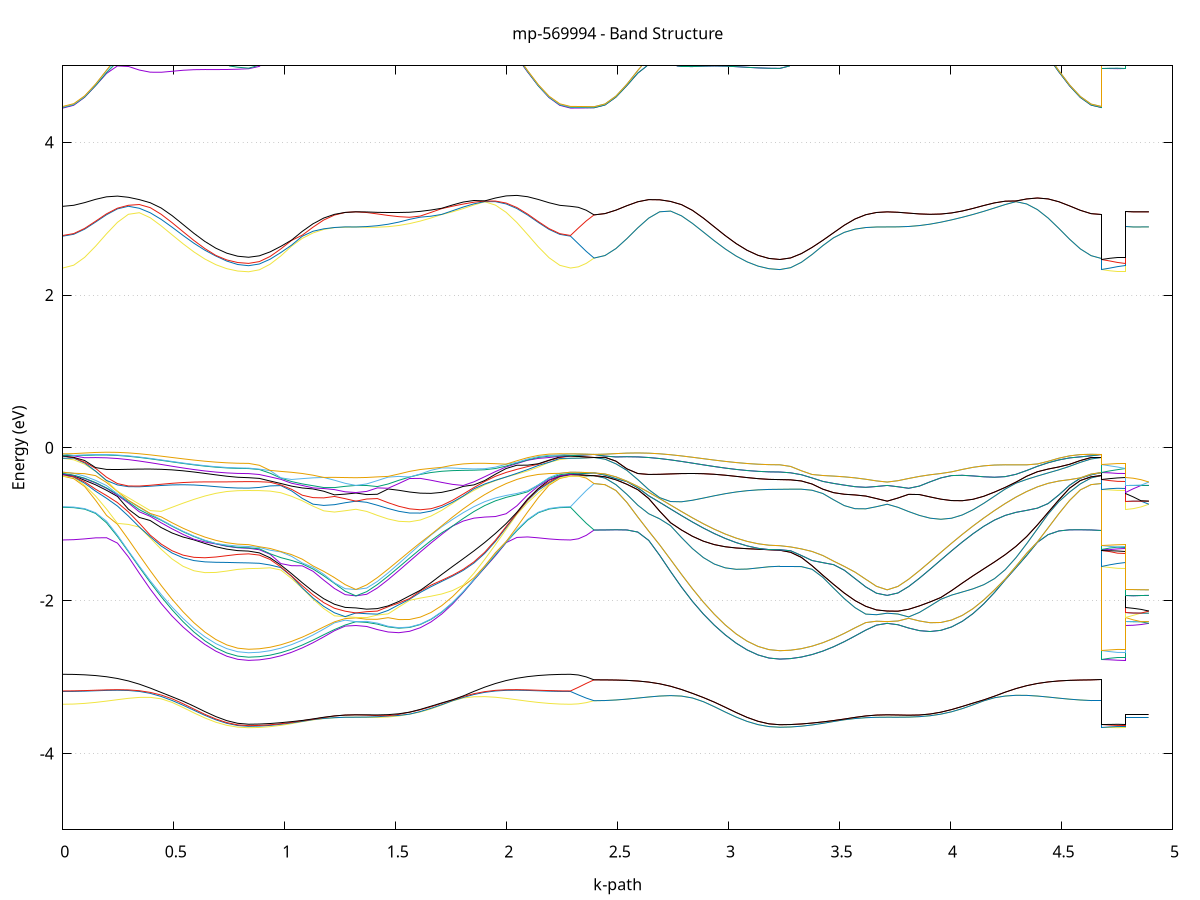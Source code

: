 set title 'mp-569994 - Band Structure'
set xlabel 'k-path'
set ylabel 'Energy (eV)'
set grid y
set yrange [-5:5]
set terminal png size 800,600
set output 'mp-569994_bands_gnuplot.png'
plot '-' using 1:2 with lines notitle, '-' using 1:2 with lines notitle, '-' using 1:2 with lines notitle, '-' using 1:2 with lines notitle, '-' using 1:2 with lines notitle, '-' using 1:2 with lines notitle, '-' using 1:2 with lines notitle, '-' using 1:2 with lines notitle, '-' using 1:2 with lines notitle, '-' using 1:2 with lines notitle, '-' using 1:2 with lines notitle, '-' using 1:2 with lines notitle, '-' using 1:2 with lines notitle, '-' using 1:2 with lines notitle, '-' using 1:2 with lines notitle, '-' using 1:2 with lines notitle, '-' using 1:2 with lines notitle, '-' using 1:2 with lines notitle, '-' using 1:2 with lines notitle, '-' using 1:2 with lines notitle, '-' using 1:2 with lines notitle, '-' using 1:2 with lines notitle, '-' using 1:2 with lines notitle, '-' using 1:2 with lines notitle, '-' using 1:2 with lines notitle, '-' using 1:2 with lines notitle, '-' using 1:2 with lines notitle, '-' using 1:2 with lines notitle, '-' using 1:2 with lines notitle, '-' using 1:2 with lines notitle, '-' using 1:2 with lines notitle, '-' using 1:2 with lines notitle, '-' using 1:2 with lines notitle, '-' using 1:2 with lines notitle, '-' using 1:2 with lines notitle, '-' using 1:2 with lines notitle, '-' using 1:2 with lines notitle, '-' using 1:2 with lines notitle, '-' using 1:2 with lines notitle, '-' using 1:2 with lines notitle, '-' using 1:2 with lines notitle, '-' using 1:2 with lines notitle, '-' using 1:2 with lines notitle, '-' using 1:2 with lines notitle, '-' using 1:2 with lines notitle, '-' using 1:2 with lines notitle, '-' using 1:2 with lines notitle, '-' using 1:2 with lines notitle, '-' using 1:2 with lines notitle, '-' using 1:2 with lines notitle, '-' using 1:2 with lines notitle, '-' using 1:2 with lines notitle, '-' using 1:2 with lines notitle, '-' using 1:2 with lines notitle, '-' using 1:2 with lines notitle, '-' using 1:2 with lines notitle, '-' using 1:2 with lines notitle, '-' using 1:2 with lines notitle, '-' using 1:2 with lines notitle, '-' using 1:2 with lines notitle, '-' using 1:2 with lines notitle, '-' using 1:2 with lines notitle, '-' using 1:2 with lines notitle, '-' using 1:2 with lines notitle, '-' using 1:2 with lines notitle, '-' using 1:2 with lines notitle, '-' using 1:2 with lines notitle, '-' using 1:2 with lines notitle, '-' using 1:2 with lines notitle, '-' using 1:2 with lines notitle, '-' using 1:2 with lines notitle, '-' using 1:2 with lines notitle, '-' using 1:2 with lines notitle, '-' using 1:2 with lines notitle, '-' using 1:2 with lines notitle, '-' using 1:2 with lines notitle, '-' using 1:2 with lines notitle, '-' using 1:2 with lines notitle, '-' using 1:2 with lines notitle, '-' using 1:2 with lines notitle, '-' using 1:2 with lines notitle, '-' using 1:2 with lines notitle, '-' using 1:2 with lines notitle, '-' using 1:2 with lines notitle, '-' using 1:2 with lines notitle, '-' using 1:2 with lines notitle, '-' using 1:2 with lines notitle, '-' using 1:2 with lines notitle, '-' using 1:2 with lines notitle, '-' using 1:2 with lines notitle, '-' using 1:2 with lines notitle, '-' using 1:2 with lines notitle, '-' using 1:2 with lines notitle, '-' using 1:2 with lines notitle, '-' using 1:2 with lines notitle, '-' using 1:2 with lines notitle, '-' using 1:2 with lines notitle, '-' using 1:2 with lines notitle, '-' using 1:2 with lines notitle, '-' using 1:2 with lines notitle, '-' using 1:2 with lines notitle, '-' using 1:2 with lines notitle, '-' using 1:2 with lines notitle, '-' using 1:2 with lines notitle, '-' using 1:2 with lines notitle, '-' using 1:2 with lines notitle, '-' using 1:2 with lines notitle, '-' using 1:2 with lines notitle, '-' using 1:2 with lines notitle, '-' using 1:2 with lines notitle, '-' using 1:2 with lines notitle, '-' using 1:2 with lines notitle, '-' using 1:2 with lines notitle, '-' using 1:2 with lines notitle, '-' using 1:2 with lines notitle, '-' using 1:2 with lines notitle, '-' using 1:2 with lines notitle, '-' using 1:2 with lines notitle, '-' using 1:2 with lines notitle, '-' using 1:2 with lines notitle, '-' using 1:2 with lines notitle, '-' using 1:2 with lines notitle, '-' using 1:2 with lines notitle, '-' using 1:2 with lines notitle, '-' using 1:2 with lines notitle, '-' using 1:2 with lines notitle, '-' using 1:2 with lines notitle, '-' using 1:2 with lines notitle
0.000000 -11.837573
0.049255 -11.833873
0.098510 -11.822873
0.147765 -11.804773
0.197020 -11.779973
0.246275 -11.749073
0.295530 -11.712973
0.344786 -11.672373
0.394041 -11.628373
0.443296 -11.582473
0.492551 -11.535773
0.541806 -11.489873
0.591061 -11.446373
0.640316 -11.406673
0.689571 -11.372373
0.738826 -11.344773
0.788081 -11.325673
0.837336 -11.318373
0.837336 -11.318373
0.885680 -11.317073
0.934024 -11.313073
0.982367 -11.306673
1.030711 -11.298373
1.079054 -11.288773
1.127398 -11.278673
1.175742 -11.268973
1.224085 -11.260973
1.272429 -11.256373
1.320773 -11.254573
1.320773 -11.254573
1.369116 -11.257973
1.417460 -11.268373
1.465803 -11.285073
1.514147 -11.307873
1.562491 -11.336473
1.610834 -11.370473
1.659178 -11.409173
1.707522 -11.451673
1.755865 -11.496673
1.804209 -11.542973
1.852553 -11.589473
1.900896 -11.634673
1.949240 -11.677673
1.997583 -11.717073
2.045927 -11.752173
2.094271 -11.782073
2.142614 -11.805973
2.190958 -11.823373
2.239302 -11.834073
2.287645 -11.837573
2.287645 -11.837573
2.323020 -11.836673
2.358395 -11.833873
2.393770 -11.829273
2.393770 -11.829273
2.443025 -11.825573
2.492281 -11.814673
2.541536 -11.796673
2.590791 -11.772073
2.640046 -11.741373
2.689301 -11.705473
2.738556 -11.665173
2.787811 -11.621673
2.837066 -11.576073
2.886321 -11.529973
2.935576 -11.484573
2.984831 -11.441673
3.034086 -11.402673
3.083341 -11.368973
3.132597 -11.341973
3.181852 -11.323473
3.231107 -11.316473
3.231107 -11.316473
3.279450 -11.315073
3.327794 -11.311173
3.376138 -11.304973
3.424481 -11.296973
3.472825 -11.287673
3.521168 -11.277873
3.569512 -11.268573
3.617856 -11.260873
3.666199 -11.256373
3.714543 -11.254573
3.714543 -11.254573
3.762887 -11.257773
3.811230 -11.267673
3.859574 -11.283773
3.907917 -11.305773
3.956261 -11.333673
4.004605 -11.367073
4.052948 -11.405073
4.101292 -11.446873
4.149636 -11.491273
4.197979 -11.537073
4.246323 -11.583073
4.294667 -11.627873
4.343010 -11.670473
4.391354 -11.709573
4.439697 -11.744473
4.488041 -11.774073
4.536385 -11.797773
4.584728 -11.815173
4.633072 -11.825773
4.681416 -11.829273
4.681416 -11.316473
4.716791 -11.317473
4.752166 -11.318173
4.787541 -11.318373
4.787541 -11.254573
4.822916 -11.254573
4.858291 -11.254573
4.893666 -11.254573
e
0.000000 -11.809973
0.049255 -11.806373
0.098510 -11.795573
0.147765 -11.777873
0.197020 -11.753673
0.246275 -11.723473
0.295530 -11.688273
0.344786 -11.648773
0.394041 -11.606173
0.443296 -11.561673
0.492551 -11.516773
0.541806 -11.472873
0.591061 -11.431373
0.640316 -11.393873
0.689571 -11.361773
0.738826 -11.336173
0.788081 -11.318873
0.837336 -11.312473
0.837336 -11.312473
0.885680 -11.311173
0.934024 -11.307473
0.982367 -11.301673
1.030711 -11.294173
1.079054 -11.285473
1.127398 -11.276473
1.175742 -11.267873
1.224085 -11.260873
1.272429 -11.256373
1.320773 -11.254573
1.320773 -11.254573
1.369116 -11.257573
1.417460 -11.266673
1.465803 -11.281373
1.514147 -11.301873
1.562491 -11.328073
1.610834 -11.359673
1.659178 -11.396073
1.707522 -11.436273
1.755865 -11.479173
1.804209 -11.523673
1.852553 -11.568473
1.900896 -11.612273
1.949240 -11.653973
1.997583 -11.692373
2.045927 -11.726473
2.094271 -11.755673
2.142614 -11.778973
2.190958 -11.796073
2.239302 -11.806473
2.287645 -11.809973
2.287645 -11.809973
2.323020 -11.815973
2.358395 -11.823173
2.393770 -11.829273
2.393770 -11.829273
2.443025 -11.825573
2.492281 -11.814673
2.541536 -11.796673
2.590791 -11.772073
2.640046 -11.741373
2.689301 -11.705473
2.738556 -11.665173
2.787811 -11.621673
2.837066 -11.576073
2.886321 -11.529973
2.935576 -11.484573
2.984831 -11.441673
3.034086 -11.402673
3.083341 -11.368973
3.132597 -11.341973
3.181852 -11.323473
3.231107 -11.316473
3.231107 -11.316473
3.279450 -11.315073
3.327794 -11.311173
3.376138 -11.304973
3.424481 -11.296973
3.472825 -11.287673
3.521168 -11.277873
3.569512 -11.268573
3.617856 -11.260873
3.666199 -11.256373
3.714543 -11.254573
3.714543 -11.254573
3.762887 -11.257773
3.811230 -11.267673
3.859574 -11.283773
3.907917 -11.305773
3.956261 -11.333673
4.004605 -11.367073
4.052948 -11.405073
4.101292 -11.446873
4.149636 -11.491273
4.197979 -11.537073
4.246323 -11.583073
4.294667 -11.627873
4.343010 -11.670473
4.391354 -11.709573
4.439697 -11.744473
4.488041 -11.774073
4.536385 -11.797773
4.584728 -11.815173
4.633072 -11.825773
4.681416 -11.829273
4.681416 -11.316473
4.716791 -11.314973
4.752166 -11.313373
4.787541 -11.312473
4.787541 -11.254573
4.822916 -11.254573
4.858291 -11.254573
4.893666 -11.254573
e
0.000000 -11.804673
0.049255 -11.801073
0.098510 -11.790273
0.147765 -11.772573
0.197020 -11.748273
0.246275 -11.718173
0.295530 -11.682873
0.344786 -11.643473
0.394041 -11.600873
0.443296 -11.556373
0.492551 -11.511473
0.541806 -11.467573
0.591061 -11.426073
0.640316 -11.388673
0.689571 -11.356573
0.738826 -11.331273
0.788081 -11.314273
0.837336 -11.308073
0.837336 -11.308073
0.885680 -11.306773
0.934024 -11.303173
0.982367 -11.297473
1.030711 -11.290173
1.079054 -11.281873
1.127398 -11.273473
1.175742 -11.265773
1.224085 -11.259273
1.272429 -11.254073
1.320773 -11.251373
1.320773 -11.251373
1.369116 -11.254173
1.417460 -11.262373
1.465803 -11.276673
1.514147 -11.296873
1.562491 -11.322973
1.610834 -11.354473
1.659178 -11.390873
1.707522 -11.430973
1.755865 -11.473873
1.804209 -11.518373
1.852553 -11.563173
1.900896 -11.606973
1.949240 -11.648573
1.997583 -11.686973
2.045927 -11.721173
2.094271 -11.750273
2.142614 -11.773673
2.190958 -11.790773
2.239302 -11.801173
2.287645 -11.804673
2.287645 -11.804673
2.323020 -11.798273
2.358395 -11.789973
2.393770 -11.782473
2.393770 -11.782473
2.443025 -11.778873
2.492281 -11.768273
2.541536 -11.750773
2.590791 -11.726973
2.640046 -11.697373
2.689301 -11.662773
2.738556 -11.624173
2.787811 -11.582473
2.837066 -11.539173
2.886321 -11.495573
2.935576 -11.453073
2.984831 -11.413173
3.034086 -11.377273
3.083341 -11.346873
3.132597 -11.322873
3.181852 -11.306973
3.231107 -11.301273
3.231107 -11.301273
3.279450 -11.300173
3.327794 -11.296873
3.376138 -11.291673
3.424481 -11.285173
3.472825 -11.277973
3.521168 -11.270873
3.569512 -11.264673
3.617856 -11.259173
3.666199 -11.254073
3.714543 -11.251373
3.714543 -11.251373
3.762887 -11.253773
3.811230 -11.260273
3.859574 -11.272673
3.907917 -11.290973
3.956261 -11.315173
4.004605 -11.344773
4.052948 -11.379273
4.101292 -11.417773
4.149636 -11.459173
4.197979 -11.502173
4.246323 -11.545773
4.294667 -11.588473
4.343010 -11.629173
4.391354 -11.666773
4.439697 -11.700373
4.488041 -11.728973
4.536385 -11.751973
4.584728 -11.768773
4.633072 -11.778973
4.681416 -11.782473
4.681416 -11.301273
4.716791 -11.304173
4.752166 -11.306773
4.787541 -11.308073
4.787541 -11.251373
4.822916 -11.251373
4.858291 -11.251373
4.893666 -11.251373
e
0.000000 -11.771073
0.049255 -11.767573
0.098510 -11.756973
0.147765 -11.739673
0.197020 -11.715973
0.246275 -11.686673
0.295530 -11.652273
0.344786 -11.613973
0.394041 -11.572673
0.443296 -11.529873
0.492551 -11.486673
0.541806 -11.444773
0.591061 -11.405573
0.640316 -11.370373
0.689571 -11.340373
0.738826 -11.316773
0.788081 -11.300773
0.837336 -11.294773
0.837336 -11.294773
0.885680 -11.293673
0.934024 -11.290373
0.982367 -11.285273
1.030711 -11.278973
1.079054 -11.273073
1.127398 -11.268273
1.175742 -11.263773
1.224085 -11.259173
1.272429 -11.254073
1.320773 -11.251373
1.320773 -11.251373
1.369116 -11.253273
1.417460 -11.257773
1.465803 -11.268873
1.514147 -11.286273
1.562491 -11.309673
1.610834 -11.338473
1.659178 -11.372273
1.707522 -11.410073
1.755865 -11.450773
1.804209 -11.493273
1.852553 -11.536273
1.900896 -11.578573
1.949240 -11.618973
1.997583 -11.656273
2.045927 -11.689573
2.094271 -11.717973
2.142614 -11.740773
2.190958 -11.757473
2.239302 -11.767673
2.287645 -11.771073
2.287645 -11.771073
2.323020 -11.772473
2.358395 -11.776373
2.393770 -11.782473
2.393770 -11.782473
2.443025 -11.778873
2.492281 -11.768273
2.541536 -11.750773
2.590791 -11.726973
2.640046 -11.697373
2.689301 -11.662773
2.738556 -11.624173
2.787811 -11.582473
2.837066 -11.539173
2.886321 -11.495573
2.935576 -11.453073
2.984831 -11.413173
3.034086 -11.377273
3.083341 -11.346873
3.132597 -11.322873
3.181852 -11.306973
3.231107 -11.301273
3.231107 -11.301273
3.279450 -11.300173
3.327794 -11.296873
3.376138 -11.291673
3.424481 -11.285173
3.472825 -11.277973
3.521168 -11.270873
3.569512 -11.264673
3.617856 -11.259173
3.666199 -11.254073
3.714543 -11.251373
3.714543 -11.251373
3.762887 -11.253773
3.811230 -11.260273
3.859574 -11.272673
3.907917 -11.290973
3.956261 -11.315173
4.004605 -11.344773
4.052948 -11.379273
4.101292 -11.417773
4.149636 -11.459173
4.197979 -11.502173
4.246323 -11.545773
4.294667 -11.588473
4.343010 -11.629173
4.391354 -11.666773
4.439697 -11.700373
4.488041 -11.728973
4.536385 -11.751973
4.584728 -11.768773
4.633072 -11.778973
4.681416 -11.782473
4.681416 -11.301273
4.716791 -11.298373
4.752166 -11.295873
4.787541 -11.294773
4.787541 -11.251373
4.822916 -11.251373
4.858291 -11.251373
4.893666 -11.251373
e
0.000000 -11.395673
0.049255 -11.394673
0.098510 -11.391473
0.147765 -11.386473
0.197020 -11.379573
0.246275 -11.371073
0.295530 -11.361373
0.344786 -11.350773
0.394041 -11.339573
0.443296 -11.328173
0.492551 -11.317173
0.541806 -11.306773
0.591061 -11.297573
0.640316 -11.290073
0.689571 -11.284873
0.738826 -11.282273
0.788081 -11.282373
0.837336 -11.283073
0.837336 -11.283073
0.885680 -11.282573
0.934024 -11.280973
0.982367 -11.278473
1.030711 -11.274873
1.079054 -11.269373
1.127398 -11.262273
1.175742 -11.255573
1.224085 -11.250873
1.272429 -11.249373
1.320773 -11.249573
1.320773 -11.249573
1.369116 -11.250073
1.417460 -11.254073
1.465803 -11.258473
1.514147 -11.263673
1.562491 -11.270173
1.610834 -11.277773
1.659178 -11.286573
1.707522 -11.296373
1.755865 -11.306973
1.804209 -11.318173
1.852553 -11.329573
1.900896 -11.340973
1.949240 -11.352073
1.997583 -11.362473
2.045927 -11.371973
2.094271 -11.380073
2.142614 -11.386773
2.190958 -11.391673
2.239302 -11.394673
2.287645 -11.395673
2.287645 -11.395673
2.323020 -11.394073
2.358395 -11.389173
2.393770 -11.381673
2.393770 -11.381673
2.443025 -11.380673
2.492281 -11.377773
2.541536 -11.372873
2.590791 -11.366373
2.640046 -11.358373
2.689301 -11.349173
2.738556 -11.339173
2.787811 -11.328673
2.837066 -11.317973
2.886321 -11.307673
2.935576 -11.298073
2.984831 -11.289673
3.034086 -11.282973
3.083341 -11.278373
3.132597 -11.276073
3.181852 -11.275973
3.231107 -11.276273
3.231107 -11.276273
3.279450 -11.275773
3.327794 -11.274273
3.376138 -11.271873
3.424481 -11.268473
3.472825 -11.264373
3.521168 -11.259573
3.569512 -11.254573
3.617856 -11.250773
3.666199 -11.249373
3.714543 -11.249573
3.714543 -11.249573
3.762887 -11.249673
3.811230 -11.251673
3.859574 -11.254873
3.907917 -11.259173
3.956261 -11.264773
4.004605 -11.271573
4.052948 -11.279473
4.101292 -11.288473
4.149636 -11.298173
4.197979 -11.308573
4.246323 -11.319273
4.294667 -11.329973
4.343010 -11.340373
4.391354 -11.350173
4.439697 -11.359173
4.488041 -11.366873
4.536385 -11.373173
4.584728 -11.377873
4.633072 -11.380773
4.681416 -11.381673
4.681416 -11.276273
4.716791 -11.279373
4.752166 -11.281973
4.787541 -11.283073
4.787541 -11.249573
4.822916 -11.249573
4.858291 -11.249573
4.893666 -11.249573
e
0.000000 -11.353373
0.049255 -11.352473
0.098510 -11.349873
0.147765 -11.345673
0.197020 -11.339973
0.246275 -11.333073
0.295530 -11.325173
0.344786 -11.316573
0.394041 -11.307673
0.443296 -11.298773
0.492551 -11.290373
0.541806 -11.282673
0.591061 -11.276173
0.640316 -11.271273
0.689571 -11.268373
0.738826 -11.267473
0.788081 -11.268273
0.837336 -11.268973
0.837336 -11.268973
0.885680 -11.268573
0.934024 -11.267473
0.982367 -11.265573
1.030711 -11.263073
1.079054 -11.260173
1.127398 -11.256873
1.175742 -11.253473
1.224085 -11.250673
1.272429 -11.249373
1.320773 -11.249573
1.320773 -11.249573
1.369116 -11.249373
1.417460 -11.249873
1.465803 -11.251173
1.514147 -11.253473
1.562491 -11.257073
1.610834 -11.261873
1.659178 -11.267773
1.707522 -11.274673
1.755865 -11.282473
1.804209 -11.290873
1.852553 -11.299773
1.900896 -11.308773
1.949240 -11.317573
1.997583 -11.326073
2.045927 -11.333773
2.094271 -11.340473
2.142614 -11.345973
2.190958 -11.349973
2.239302 -11.352473
2.287645 -11.353373
2.287645 -11.353373
2.323020 -11.361873
2.358395 -11.372273
2.393770 -11.381673
2.393770 -11.381673
2.443025 -11.380673
2.492281 -11.377773
2.541536 -11.372873
2.590791 -11.366373
2.640046 -11.358373
2.689301 -11.349173
2.738556 -11.339173
2.787811 -11.328673
2.837066 -11.317973
2.886321 -11.307673
2.935576 -11.298073
2.984831 -11.289673
3.034086 -11.282973
3.083341 -11.278373
3.132597 -11.276073
3.181852 -11.275973
3.231107 -11.276273
3.231107 -11.276273
3.279450 -11.275773
3.327794 -11.274273
3.376138 -11.271873
3.424481 -11.268473
3.472825 -11.264373
3.521168 -11.259573
3.569512 -11.254573
3.617856 -11.250773
3.666199 -11.249373
3.714543 -11.249573
3.714543 -11.249573
3.762887 -11.249673
3.811230 -11.251673
3.859574 -11.254873
3.907917 -11.259173
3.956261 -11.264773
4.004605 -11.271573
4.052948 -11.279473
4.101292 -11.288473
4.149636 -11.298173
4.197979 -11.308573
4.246323 -11.319273
4.294667 -11.329973
4.343010 -11.340373
4.391354 -11.350173
4.439697 -11.359173
4.488041 -11.366873
4.536385 -11.373173
4.584728 -11.377873
4.633072 -11.380773
4.681416 -11.381673
4.681416 -11.276273
4.716791 -11.273173
4.752166 -11.270373
4.787541 -11.268973
4.787541 -11.249573
4.822916 -11.249573
4.858291 -11.249573
4.893666 -11.249573
e
0.000000 -11.347673
0.049255 -11.346773
0.098510 -11.344173
0.147765 -11.339973
0.197020 -11.334273
0.246275 -11.327373
0.295530 -11.319573
0.344786 -11.310973
0.394041 -11.302073
0.443296 -11.293273
0.492551 -11.284773
0.541806 -11.277173
0.591061 -11.270773
0.640316 -11.265873
0.689571 -11.263073
0.738826 -11.262373
0.788081 -11.263473
0.837336 -11.264473
0.837336 -11.264473
0.885680 -11.264073
0.934024 -11.263073
0.982367 -11.261273
1.030711 -11.258973
1.079054 -11.256373
1.127398 -11.253573
1.175742 -11.250773
1.224085 -11.248073
1.272429 -11.245973
1.320773 -11.245273
1.320773 -11.245273
1.369116 -11.245273
1.417460 -11.245273
1.465803 -11.246173
1.514147 -11.248373
1.562491 -11.251873
1.610834 -11.256473
1.659178 -11.262373
1.707522 -11.269273
1.755865 -11.276973
1.804209 -11.285373
1.852553 -11.294173
1.900896 -11.303173
1.949240 -11.311973
1.997583 -11.320373
2.045927 -11.328073
2.094271 -11.334773
2.142614 -11.340273
2.190958 -11.344273
2.239302 -11.346773
2.287645 -11.347673
2.287645 -11.347673
2.323020 -11.339573
2.358395 -11.330173
2.393770 -11.322173
2.393770 -11.322173
2.443025 -11.321473
2.492281 -11.319273
2.541536 -11.315673
2.590791 -11.310873
2.640046 -11.304973
2.689301 -11.298373
2.738556 -11.291273
2.787811 -11.283973
2.837066 -11.276873
2.886321 -11.270273
2.935576 -11.264473
2.984831 -11.259873
3.034086 -11.256873
3.083341 -11.255673
3.132597 -11.256373
3.181852 -11.258473
3.231107 -11.259873
3.231107 -11.259873
3.279450 -11.259573
3.327794 -11.258773
3.376138 -11.257473
3.424481 -11.255873
3.472825 -11.253973
3.521168 -11.251973
3.569512 -11.249973
3.617856 -11.247973
3.666199 -11.245973
3.714543 -11.245273
3.714543 -11.245273
3.762887 -11.245173
3.811230 -11.244473
3.859574 -11.244073
3.907917 -11.244773
3.956261 -11.246373
4.004605 -11.249273
4.052948 -11.253173
4.101292 -11.258173
4.149636 -11.263973
4.197979 -11.270473
4.246323 -11.277573
4.294667 -11.284873
4.343010 -11.292073
4.391354 -11.299073
4.439697 -11.305573
4.488041 -11.311173
4.536385 -11.315873
4.584728 -11.319373
4.633072 -11.321473
4.681416 -11.322173
4.681416 -11.259873
4.716791 -11.261573
4.752166 -11.263373
4.787541 -11.264473
4.787541 -11.245273
4.822916 -11.245273
4.858291 -11.245273
4.893666 -11.245273
e
0.000000 -11.311173
0.049255 -11.310573
0.098510 -11.308473
0.147765 -11.305173
0.197020 -11.300673
0.246275 -11.295273
0.295530 -11.289173
0.344786 -11.282673
0.394041 -11.276073
0.443296 -11.269673
0.492551 -11.263773
0.541806 -11.258773
0.591061 -11.254973
0.640316 -11.252673
0.689571 -11.252173
0.738826 -11.253473
0.788081 -11.256073
0.837336 -11.257673
0.837336 -11.257673
0.885680 -11.257473
0.934024 -11.256673
0.982367 -11.255573
1.030711 -11.254173
1.079054 -11.252673
1.127398 -11.251073
1.175742 -11.249573
1.224085 -11.247873
1.272429 -11.245973
1.320773 -11.245273
1.320773 -11.245273
1.369116 -11.245173
1.417460 -11.243873
1.465803 -11.242873
1.514147 -11.242773
1.562491 -11.243773
1.610834 -11.245773
1.659178 -11.248973
1.707522 -11.253073
1.755865 -11.258173
1.804209 -11.263973
1.852553 -11.270273
1.900896 -11.276773
1.949240 -11.283473
1.997583 -11.289873
2.045927 -11.295773
2.094271 -11.301073
2.142614 -11.305373
2.190958 -11.308573
2.239302 -11.310573
2.287645 -11.311173
2.287645 -11.311173
2.323020 -11.312473
2.358395 -11.316173
2.393770 -11.322173
2.393770 -11.322173
2.443025 -11.321473
2.492281 -11.319273
2.541536 -11.315673
2.590791 -11.310873
2.640046 -11.304973
2.689301 -11.298373
2.738556 -11.291273
2.787811 -11.283973
2.837066 -11.276873
2.886321 -11.270273
2.935576 -11.264473
2.984831 -11.259873
3.034086 -11.256873
3.083341 -11.255673
3.132597 -11.256373
3.181852 -11.258473
3.231107 -11.259873
3.231107 -11.259873
3.279450 -11.259573
3.327794 -11.258773
3.376138 -11.257473
3.424481 -11.255873
3.472825 -11.253973
3.521168 -11.251973
3.569512 -11.249973
3.617856 -11.247973
3.666199 -11.245973
3.714543 -11.245273
3.714543 -11.245273
3.762887 -11.245173
3.811230 -11.244473
3.859574 -11.244073
3.907917 -11.244673
3.956261 -11.246373
4.004605 -11.249273
4.052948 -11.253173
4.101292 -11.258173
4.149636 -11.263973
4.197979 -11.270473
4.246323 -11.277573
4.294667 -11.284873
4.343010 -11.292073
4.391354 -11.299073
4.439697 -11.305573
4.488041 -11.311173
4.536385 -11.315873
4.584728 -11.319373
4.633072 -11.321473
4.681416 -11.322173
4.681416 -11.259873
4.716791 -11.258673
4.752166 -11.257973
4.787541 -11.257673
4.787541 -11.245273
4.822916 -11.245273
4.858291 -11.245273
4.893666 -11.245273
e
0.000000 -7.547273
0.049255 -7.546773
0.098510 -7.544973
0.147765 -7.542273
0.197020 -7.538873
0.246275 -7.534873
0.295530 -7.530773
0.344786 -7.526773
0.394041 -7.523173
0.443296 -7.520273
0.492551 -7.518073
0.541806 -7.516573
0.591061 -7.515673
0.640316 -7.515273
0.689571 -7.515173
0.738826 -7.515173
0.788081 -7.515173
0.837336 -7.515273
0.837336 -7.515273
0.885680 -7.513373
0.934024 -7.507873
0.982367 -7.498973
1.030711 -7.486973
1.079054 -7.472373
1.127398 -7.455873
1.175742 -7.438473
1.224085 -7.421773
1.272429 -7.408073
1.320773 -7.400373
1.320773 -7.400373
1.369116 -7.407973
1.417460 -7.420673
1.465803 -7.435473
1.514147 -7.450373
1.562491 -7.464173
1.610834 -7.476373
1.659178 -7.486873
1.707522 -7.495773
1.755865 -7.503273
1.804209 -7.509773
1.852553 -7.515573
1.900896 -7.520873
1.949240 -7.525773
1.997583 -7.530573
2.045927 -7.534973
2.094271 -7.539073
2.142614 -7.542473
2.190958 -7.545073
2.239302 -7.546773
2.287645 -7.547273
2.287645 -7.547273
2.323020 -7.547273
2.358395 -7.547273
2.393770 -7.547273
2.393770 -7.547273
2.443025 -7.546773
2.492281 -7.544973
2.541536 -7.542273
2.590791 -7.538873
2.640046 -7.534873
2.689301 -7.530773
2.738556 -7.526773
2.787811 -7.523173
2.837066 -7.520273
2.886321 -7.518073
2.935576 -7.516573
2.984831 -7.515673
3.034086 -7.515273
3.083341 -7.515173
3.132597 -7.515173
3.181852 -7.515173
3.231107 -7.515173
3.231107 -7.515173
3.279450 -7.513373
3.327794 -7.507873
3.376138 -7.498973
3.424481 -7.486973
3.472825 -7.472273
3.521168 -7.455773
3.569512 -7.438273
3.617856 -7.421573
3.666199 -7.407973
3.714543 -7.400273
3.714543 -7.400273
3.762887 -7.407873
3.811230 -7.420473
3.859574 -7.435273
3.907917 -7.450073
3.956261 -7.463973
4.004605 -7.476173
4.052948 -7.486773
4.101292 -7.495673
4.149636 -7.503273
4.197979 -7.509773
4.246323 -7.515573
4.294667 -7.520873
4.343010 -7.525773
4.391354 -7.530573
4.439697 -7.534973
4.488041 -7.539073
4.536385 -7.542473
4.584728 -7.545073
4.633072 -7.546773
4.681416 -7.547273
4.681416 -7.515173
4.716791 -7.515273
4.752166 -7.515273
4.787541 -7.515273
4.787541 -7.400373
4.822916 -7.400273
4.858291 -7.400273
4.893666 -7.400273
e
0.000000 -7.547273
0.049255 -7.546773
0.098510 -7.544973
0.147765 -7.542273
0.197020 -7.538873
0.246275 -7.534873
0.295530 -7.530773
0.344786 -7.526773
0.394041 -7.523173
0.443296 -7.520273
0.492551 -7.518073
0.541806 -7.516573
0.591061 -7.515673
0.640316 -7.515273
0.689571 -7.515173
0.738826 -7.515173
0.788081 -7.515173
0.837336 -7.515173
0.837336 -7.515173
0.885680 -7.513373
0.934024 -7.507873
0.982367 -7.498973
1.030711 -7.486973
1.079054 -7.472273
1.127398 -7.455673
1.175742 -7.438173
1.224085 -7.421473
1.272429 -7.407873
1.320773 -7.400173
1.320773 -7.400173
1.369116 -7.407773
1.417460 -7.420273
1.465803 -7.434973
1.514147 -7.449873
1.562491 -7.463673
1.610834 -7.475973
1.659178 -7.486673
1.707522 -7.495573
1.755865 -7.503273
1.804209 -7.509773
1.852553 -7.515573
1.900896 -7.520873
1.949240 -7.525773
1.997583 -7.530573
2.045927 -7.534973
2.094271 -7.539073
2.142614 -7.542473
2.190958 -7.545073
2.239302 -7.546773
2.287645 -7.547273
2.287645 -7.547273
2.323020 -7.547273
2.358395 -7.547273
2.393770 -7.547273
2.393770 -7.547273
2.443025 -7.546773
2.492281 -7.544973
2.541536 -7.542273
2.590791 -7.538873
2.640046 -7.534873
2.689301 -7.530773
2.738556 -7.526773
2.787811 -7.523173
2.837066 -7.520273
2.886321 -7.518073
2.935576 -7.516573
2.984831 -7.515673
3.034086 -7.515273
3.083341 -7.515173
3.132597 -7.515173
3.181852 -7.515173
3.231107 -7.515173
3.231107 -7.515173
3.279450 -7.513373
3.327794 -7.507873
3.376138 -7.498973
3.424481 -7.486973
3.472825 -7.472273
3.521168 -7.455773
3.569512 -7.438273
3.617856 -7.421573
3.666199 -7.407973
3.714543 -7.400273
3.714543 -7.400273
3.762887 -7.407873
3.811230 -7.420473
3.859574 -7.435273
3.907917 -7.450073
3.956261 -7.463973
4.004605 -7.476173
4.052948 -7.486773
4.101292 -7.495673
4.149636 -7.503273
4.197979 -7.509773
4.246323 -7.515573
4.294667 -7.520873
4.343010 -7.525773
4.391354 -7.530573
4.439697 -7.534973
4.488041 -7.539073
4.536385 -7.542473
4.584728 -7.545073
4.633072 -7.546773
4.681416 -7.547273
4.681416 -7.515173
4.716791 -7.515173
4.752166 -7.515173
4.787541 -7.515173
4.787541 -7.400173
4.822916 -7.400173
4.858291 -7.400173
4.893666 -7.400273
e
0.000000 -7.547273
0.049255 -7.545573
0.098510 -7.540373
0.147765 -7.535673
0.197020 -7.532173
0.246275 -7.528273
0.295530 -7.524073
0.344786 -7.520073
0.394041 -7.516573
0.443296 -7.513673
0.492551 -7.511473
0.541806 -7.509973
0.591061 -7.509073
0.640316 -7.508673
0.689571 -7.508473
0.738826 -7.508473
0.788081 -7.508573
0.837336 -7.508573
0.837336 -7.508573
0.885680 -7.506773
0.934024 -7.501273
0.982367 -7.492373
1.030711 -7.480273
1.079054 -7.465573
1.127398 -7.448973
1.175742 -7.431473
1.224085 -7.414773
1.272429 -7.401273
1.320773 -7.399973
1.320773 -7.399973
1.369116 -7.401073
1.417460 -7.413573
1.465803 -7.428273
1.514147 -7.443173
1.562491 -7.457073
1.610834 -7.469373
1.659178 -7.479973
1.707522 -7.488973
1.755865 -7.496573
1.804209 -7.503073
1.852553 -7.508873
1.900896 -7.514173
1.949240 -7.519173
1.997583 -7.523873
2.045927 -7.528373
2.094271 -7.532373
2.142614 -7.535873
2.190958 -7.540573
2.239302 -7.545673
2.287645 -7.547273
2.287645 -7.547273
2.323020 -7.547273
2.358395 -7.547273
2.393770 -7.547273
2.393770 -7.547273
2.443025 -7.545573
2.492281 -7.540373
2.541536 -7.535673
2.590791 -7.532173
2.640046 -7.528273
2.689301 -7.524073
2.738556 -7.520073
2.787811 -7.516573
2.837066 -7.513673
2.886321 -7.511473
2.935576 -7.509973
2.984831 -7.509073
3.034086 -7.508673
3.083341 -7.508473
3.132597 -7.508473
3.181852 -7.508573
3.231107 -7.508573
3.231107 -7.508573
3.279450 -7.506773
3.327794 -7.501273
3.376138 -7.492373
3.424481 -7.480273
3.472825 -7.465573
3.521168 -7.448873
3.569512 -7.431273
3.617856 -7.414573
3.666199 -7.401073
3.714543 -7.399973
3.714543 -7.399973
3.762887 -7.400973
3.811230 -7.413373
3.859574 -7.428073
3.907917 -7.442873
3.956261 -7.456773
4.004605 -7.469173
4.052948 -7.479773
4.101292 -7.488873
4.149636 -7.496473
4.197979 -7.503073
4.246323 -7.508873
4.294667 -7.514173
4.343010 -7.519173
4.391354 -7.523873
4.439697 -7.528373
4.488041 -7.532373
4.536385 -7.535773
4.584728 -7.540573
4.633072 -7.545673
4.681416 -7.547273
4.681416 -7.508573
4.716791 -7.508573
4.752166 -7.508573
4.787541 -7.508573
4.787541 -7.399973
4.822916 -7.399973
4.858291 -7.399973
4.893666 -7.399973
e
0.000000 -7.547273
0.049255 -7.545573
0.098510 -7.540373
0.147765 -7.535673
0.197020 -7.532173
0.246275 -7.528273
0.295530 -7.524073
0.344786 -7.520073
0.394041 -7.516573
0.443296 -7.513673
0.492551 -7.511473
0.541806 -7.509973
0.591061 -7.509073
0.640316 -7.508673
0.689571 -7.508473
0.738826 -7.508473
0.788081 -7.508573
0.837336 -7.508573
0.837336 -7.508573
0.885680 -7.506773
0.934024 -7.501273
0.982367 -7.492373
1.030711 -7.480273
1.079054 -7.465473
1.127398 -7.448773
1.175742 -7.431173
1.224085 -7.414373
1.272429 -7.400973
1.320773 -7.399973
1.320773 -7.399973
1.369116 -7.400773
1.417460 -7.413173
1.465803 -7.427773
1.514147 -7.442573
1.562491 -7.456473
1.610834 -7.468873
1.659178 -7.479573
1.707522 -7.488673
1.755865 -7.496373
1.804209 -7.502973
1.852553 -7.508873
1.900896 -7.514173
1.949240 -7.519173
1.997583 -7.523873
2.045927 -7.528373
2.094271 -7.532373
2.142614 -7.535773
2.190958 -7.540573
2.239302 -7.545573
2.287645 -7.547273
2.287645 -7.547273
2.323020 -7.547273
2.358395 -7.547273
2.393770 -7.547273
2.393770 -7.547273
2.443025 -7.545573
2.492281 -7.540373
2.541536 -7.535673
2.590791 -7.532173
2.640046 -7.528273
2.689301 -7.524073
2.738556 -7.520073
2.787811 -7.516573
2.837066 -7.513673
2.886321 -7.511473
2.935576 -7.509973
2.984831 -7.509073
3.034086 -7.508673
3.083341 -7.508473
3.132597 -7.508473
3.181852 -7.508573
3.231107 -7.508573
3.231107 -7.508573
3.279450 -7.506773
3.327794 -7.501273
3.376138 -7.492373
3.424481 -7.480273
3.472825 -7.465573
3.521168 -7.448873
3.569512 -7.431273
3.617856 -7.414573
3.666199 -7.401073
3.714543 -7.399973
3.714543 -7.399973
3.762887 -7.400973
3.811230 -7.413373
3.859574 -7.428073
3.907917 -7.442873
3.956261 -7.456773
4.004605 -7.469173
4.052948 -7.479773
4.101292 -7.488873
4.149636 -7.496473
4.197979 -7.503073
4.246323 -7.508873
4.294667 -7.514173
4.343010 -7.519173
4.391354 -7.523873
4.439697 -7.528373
4.488041 -7.532373
4.536385 -7.535773
4.584728 -7.540573
4.633072 -7.545673
4.681416 -7.547273
4.681416 -7.508573
4.716791 -7.508573
4.752166 -7.508573
4.787541 -7.508573
4.787541 -7.399973
4.822916 -7.399973
4.858291 -7.399973
4.893666 -7.399973
e
0.000000 -7.540673
0.049255 -7.540073
0.098510 -7.538373
0.147765 -7.531873
0.197020 -7.520473
0.246275 -7.506473
0.295530 -7.490873
0.344786 -7.474673
0.394041 -7.460073
0.443296 -7.449273
0.492551 -7.443073
0.541806 -7.440873
0.591061 -7.440973
0.640316 -7.442273
0.689571 -7.443973
0.738826 -7.445473
0.788081 -7.446573
0.837336 -7.446973
0.837336 -7.446973
0.885680 -7.445873
0.934024 -7.442773
0.982367 -7.437873
1.030711 -7.431273
1.079054 -7.423673
1.127398 -7.415573
1.175742 -7.407773
1.224085 -7.401473
1.272429 -7.398273
1.320773 -7.393473
1.320773 -7.393473
1.369116 -7.397873
1.417460 -7.398973
1.465803 -7.401573
1.514147 -7.404473
1.562491 -7.407373
1.610834 -7.410073
1.659178 -7.412973
1.707522 -7.416373
1.755865 -7.421473
1.804209 -7.429673
1.852553 -7.442173
1.900896 -7.457873
1.949240 -7.475073
1.997583 -7.492073
2.045927 -7.507673
2.094271 -7.521373
2.142614 -7.532373
2.190958 -7.538473
2.239302 -7.540073
2.287645 -7.540673
2.287645 -7.540673
2.323020 -7.540673
2.358395 -7.540673
2.393770 -7.540673
2.393770 -7.540673
2.443025 -7.540073
2.492281 -7.538373
2.541536 -7.531773
2.590791 -7.520273
2.640046 -7.506173
2.689301 -7.490273
2.738556 -7.474073
2.787811 -7.459373
2.837066 -7.448673
2.886321 -7.442773
2.935576 -7.440673
2.984831 -7.440873
3.034086 -7.442173
3.083341 -7.443873
3.132597 -7.445473
3.181852 -7.446573
3.231107 -7.446973
3.231107 -7.446973
3.279450 -7.445873
3.327794 -7.442773
3.376138 -7.437773
3.424481 -7.431273
3.472825 -7.423673
3.521168 -7.415473
3.569512 -7.407773
3.617856 -7.401473
3.666199 -7.398273
3.714543 -7.393373
3.714543 -7.393373
3.762887 -7.397773
3.811230 -7.398973
3.859574 -7.401573
3.907917 -7.404473
3.956261 -7.407373
4.004605 -7.410073
4.052948 -7.412873
4.101292 -7.416273
4.149636 -7.421173
4.197979 -7.429273
4.246323 -7.441473
4.294667 -7.457173
4.343010 -7.474473
4.391354 -7.491573
4.439697 -7.507473
4.488041 -7.521173
4.536385 -7.532373
4.584728 -7.538473
4.633072 -7.540073
4.681416 -7.540673
4.681416 -7.446973
4.716791 -7.446973
4.752166 -7.446973
4.787541 -7.446973
4.787541 -7.393473
4.822916 -7.393473
4.858291 -7.393373
4.893666 -7.393373
e
0.000000 -7.540673
0.049255 -7.540073
0.098510 -7.538373
0.147765 -7.531773
0.197020 -7.520073
0.246275 -7.505773
0.295530 -7.489673
0.344786 -7.473173
0.394041 -7.458473
0.443296 -7.447973
0.492551 -7.442373
0.541806 -7.440473
0.591061 -7.440773
0.640316 -7.442173
0.689571 -7.443873
0.738826 -7.445473
0.788081 -7.446573
0.837336 -7.446873
0.837336 -7.446873
0.885680 -7.445873
0.934024 -7.442773
0.982367 -7.437773
1.030711 -7.431273
1.079054 -7.423673
1.127398 -7.415473
1.175742 -7.407773
1.224085 -7.401473
1.272429 -7.398173
1.320773 -7.393273
1.320773 -7.393273
1.369116 -7.397773
1.417460 -7.398973
1.465803 -7.401573
1.514147 -7.404473
1.562491 -7.407373
1.610834 -7.410073
1.659178 -7.412773
1.707522 -7.416073
1.755865 -7.420973
1.804209 -7.428773
1.852553 -7.440673
1.900896 -7.456273
1.949240 -7.473673
1.997583 -7.491073
2.045927 -7.507073
2.094271 -7.521073
2.142614 -7.532273
2.190958 -7.538473
2.239302 -7.540073
2.287645 -7.540673
2.287645 -7.540673
2.323020 -7.540673
2.358395 -7.540673
2.393770 -7.540673
2.393770 -7.540673
2.443025 -7.540073
2.492281 -7.538373
2.541536 -7.531773
2.590791 -7.520273
2.640046 -7.506173
2.689301 -7.490273
2.738556 -7.474073
2.787811 -7.459373
2.837066 -7.448673
2.886321 -7.442773
2.935576 -7.440673
2.984831 -7.440873
3.034086 -7.442173
3.083341 -7.443873
3.132597 -7.445473
3.181852 -7.446573
3.231107 -7.446973
3.231107 -7.446973
3.279450 -7.445873
3.327794 -7.442773
3.376138 -7.437773
3.424481 -7.431273
3.472825 -7.423673
3.521168 -7.415473
3.569512 -7.407773
3.617856 -7.401473
3.666199 -7.398273
3.714543 -7.393373
3.714543 -7.393373
3.762887 -7.397773
3.811230 -7.398973
3.859574 -7.401573
3.907917 -7.404473
3.956261 -7.407373
4.004605 -7.410073
4.052948 -7.412873
4.101292 -7.416273
4.149636 -7.421173
4.197979 -7.429273
4.246323 -7.441473
4.294667 -7.457173
4.343010 -7.474473
4.391354 -7.491573
4.439697 -7.507473
4.488041 -7.521173
4.536385 -7.532373
4.584728 -7.538473
4.633072 -7.540073
4.681416 -7.540673
4.681416 -7.446973
4.716791 -7.446973
4.752166 -7.446873
4.787541 -7.446873
4.787541 -7.393273
4.822916 -7.393273
4.858291 -7.393273
4.893666 -7.393373
e
0.000000 -7.540673
0.049255 -7.538873
0.098510 -7.533673
0.147765 -7.525073
0.197020 -7.513473
0.246275 -7.499073
0.295530 -7.482973
0.344786 -7.466473
0.394041 -7.451773
0.443296 -7.441173
0.492551 -7.435573
0.541806 -7.433673
0.591061 -7.433973
0.640316 -7.435273
0.689571 -7.437073
0.738826 -7.438673
0.788081 -7.439773
0.837336 -7.440073
0.837336 -7.440073
0.885680 -7.439073
0.934024 -7.435973
0.982367 -7.430973
1.030711 -7.424473
1.079054 -7.416873
1.127398 -7.408673
1.175742 -7.400973
1.224085 -7.394673
1.272429 -7.391473
1.320773 -7.393073
1.320773 -7.393073
1.369116 -7.391073
1.417460 -7.392273
1.465803 -7.394773
1.514147 -7.397673
1.562491 -7.400573
1.610834 -7.403273
1.659178 -7.405973
1.707522 -7.409273
1.755865 -7.414073
1.804209 -7.421873
1.852553 -7.433873
1.900896 -7.449573
1.949240 -7.466973
1.997583 -7.484373
2.045927 -7.500373
2.094271 -7.514373
2.142614 -7.525673
2.190958 -7.533973
2.239302 -7.538973
2.287645 -7.540673
2.287645 -7.540673
2.323020 -7.540673
2.358395 -7.540673
2.393770 -7.540673
2.393770 -7.540673
2.443025 -7.538873
2.492281 -7.533673
2.541536 -7.525073
2.590791 -7.513173
2.640046 -7.498673
2.689301 -7.482273
2.738556 -7.465573
2.787811 -7.450873
2.837066 -7.440573
2.886321 -7.435273
2.935576 -7.433473
2.984831 -7.433873
3.034086 -7.435273
3.083341 -7.437073
3.132597 -7.438573
3.181852 -7.439673
3.231107 -7.440073
3.231107 -7.440073
3.279450 -7.439073
3.327794 -7.435973
3.376138 -7.430973
3.424481 -7.424473
3.472825 -7.416873
3.521168 -7.408673
3.569512 -7.400973
3.617856 -7.394673
3.666199 -7.391473
3.714543 -7.393073
3.714543 -7.393073
3.762887 -7.391073
3.811230 -7.392173
3.859574 -7.394773
3.907917 -7.397673
3.956261 -7.400573
4.004605 -7.403273
4.052948 -7.405973
4.101292 -7.409273
4.149636 -7.413973
4.197979 -7.421473
4.246323 -7.433173
4.294667 -7.448673
4.343010 -7.466173
4.391354 -7.483673
4.439697 -7.500073
4.488041 -7.514173
4.536385 -7.525573
4.584728 -7.533873
4.633072 -7.538973
4.681416 -7.540673
4.681416 -7.440073
4.716791 -7.440073
4.752166 -7.440073
4.787541 -7.440073
4.787541 -7.393073
4.822916 -7.393073
4.858291 -7.393073
4.893666 -7.393073
e
0.000000 -7.540673
0.049255 -7.538873
0.098510 -7.533673
0.147765 -7.524973
0.197020 -7.513073
0.246275 -7.498273
0.295530 -7.481673
0.344786 -7.464773
0.394041 -7.450173
0.443296 -7.440073
0.492551 -7.434973
0.541806 -7.433373
0.591061 -7.433773
0.640316 -7.435273
0.689571 -7.436973
0.738826 -7.438573
0.788081 -7.439673
0.837336 -7.440073
0.837336 -7.440073
0.885680 -7.438973
0.934024 -7.435873
0.982367 -7.430973
1.030711 -7.424473
1.079054 -7.416873
1.127398 -7.408673
1.175742 -7.400973
1.224085 -7.394673
1.272429 -7.391473
1.320773 -7.393073
1.320773 -7.393073
1.369116 -7.391073
1.417460 -7.392173
1.465803 -7.394773
1.514147 -7.397673
1.562491 -7.400473
1.610834 -7.403273
1.659178 -7.405973
1.707522 -7.409173
1.755865 -7.413773
1.804209 -7.421173
1.852553 -7.432573
1.900896 -7.447873
1.949240 -7.465473
1.997583 -7.483173
2.045927 -7.499673
2.094271 -7.513973
2.142614 -7.525573
2.190958 -7.533873
2.239302 -7.538973
2.287645 -7.540673
2.287645 -7.540673
2.323020 -7.540673
2.358395 -7.540673
2.393770 -7.540673
2.393770 -7.540673
2.443025 -7.538873
2.492281 -7.533673
2.541536 -7.525073
2.590791 -7.513173
2.640046 -7.498673
2.689301 -7.482273
2.738556 -7.465573
2.787811 -7.450873
2.837066 -7.440573
2.886321 -7.435273
2.935576 -7.433473
2.984831 -7.433873
3.034086 -7.435273
3.083341 -7.437073
3.132597 -7.438573
3.181852 -7.439673
3.231107 -7.440073
3.231107 -7.440073
3.279450 -7.439073
3.327794 -7.435973
3.376138 -7.430973
3.424481 -7.424473
3.472825 -7.416873
3.521168 -7.408673
3.569512 -7.400973
3.617856 -7.394673
3.666199 -7.391473
3.714543 -7.393073
3.714543 -7.393073
3.762887 -7.391073
3.811230 -7.392173
3.859574 -7.394773
3.907917 -7.397673
3.956261 -7.400573
4.004605 -7.403273
4.052948 -7.405973
4.101292 -7.409273
4.149636 -7.413973
4.197979 -7.421473
4.246323 -7.433173
4.294667 -7.448673
4.343010 -7.466173
4.391354 -7.483673
4.439697 -7.500073
4.488041 -7.514173
4.536385 -7.525573
4.584728 -7.533873
4.633072 -7.538973
4.681416 -7.540673
4.681416 -7.440073
4.716791 -7.440073
4.752166 -7.440073
4.787541 -7.440073
4.787541 -7.393073
4.822916 -7.393073
4.858291 -7.393073
4.893666 -7.393073
e
0.000000 -7.433173
0.049255 -7.432473
0.098510 -7.430373
0.147765 -7.427073
0.197020 -7.422473
0.246275 -7.416773
0.295530 -7.409873
0.344786 -7.401373
0.394041 -7.390873
0.443296 -7.380973
0.492551 -7.375873
0.541806 -7.371873
0.591061 -7.368273
0.640316 -7.364973
0.689571 -7.362273
0.738826 -7.360373
0.788081 -7.359173
0.837336 -7.358773
0.837336 -7.358773
0.885680 -7.358673
0.934024 -7.358373
0.982367 -7.357973
1.030711 -7.357473
1.079054 -7.356673
1.127398 -7.355773
1.175742 -7.354573
1.224085 -7.352773
1.272429 -7.350273
1.320773 -7.347973
1.320773 -7.347973
1.369116 -7.353173
1.417460 -7.358973
1.465803 -7.363273
1.514147 -7.366773
1.562491 -7.370273
1.610834 -7.373773
1.659178 -7.377473
1.707522 -7.381373
1.755865 -7.385573
1.804209 -7.389973
1.852553 -7.394873
1.900896 -7.400273
1.949240 -7.406073
1.997583 -7.411973
2.045927 -7.417773
2.094271 -7.422973
2.142614 -7.427273
2.190958 -7.430473
2.239302 -7.432473
2.287645 -7.433173
2.287645 -7.433173
2.323020 -7.433173
2.358395 -7.433073
2.393770 -7.432873
2.393770 -7.432873
2.443025 -7.432173
2.492281 -7.430173
2.541536 -7.426873
2.590791 -7.422273
2.640046 -7.416573
2.689301 -7.409773
2.738556 -7.401273
2.787811 -7.390773
2.837066 -7.380873
2.886321 -7.375873
2.935576 -7.371873
2.984831 -7.368173
3.034086 -7.364873
3.083341 -7.362273
3.132597 -7.360273
3.181852 -7.359073
3.231107 -7.358673
3.231107 -7.358673
3.279450 -7.358573
3.327794 -7.358373
3.376138 -7.357973
3.424481 -7.357373
3.472825 -7.356673
3.521168 -7.355773
3.569512 -7.354573
3.617856 -7.352773
3.666199 -7.350273
3.714543 -7.347973
3.714543 -7.347973
3.762887 -7.353173
3.811230 -7.358973
3.859574 -7.363173
3.907917 -7.366773
3.956261 -7.370273
4.004605 -7.373773
4.052948 -7.377473
4.101292 -7.381373
4.149636 -7.385573
4.197979 -7.389973
4.246323 -7.394873
4.294667 -7.400173
4.343010 -7.405973
4.391354 -7.411873
4.439697 -7.417573
4.488041 -7.422773
4.536385 -7.427073
4.584728 -7.430273
4.633072 -7.432273
4.681416 -7.432873
4.681416 -7.358673
4.716791 -7.358673
4.752166 -7.358773
4.787541 -7.358773
4.787541 -7.347973
4.822916 -7.347973
4.858291 -7.347973
4.893666 -7.347973
e
0.000000 -7.432673
0.049255 -7.431973
0.098510 -7.429873
0.147765 -7.426573
0.197020 -7.422073
0.246275 -7.416473
0.295530 -7.409573
0.344786 -7.401173
0.394041 -7.390673
0.443296 -7.380873
0.492551 -7.375773
0.541806 -7.371773
0.591061 -7.368073
0.640316 -7.364873
0.689571 -7.362173
0.738826 -7.360273
0.788081 -7.359073
0.837336 -7.358673
0.837336 -7.358673
0.885680 -7.358573
0.934024 -7.358273
0.982367 -7.357873
1.030711 -7.357373
1.079054 -7.356673
1.127398 -7.355673
1.175742 -7.354473
1.224085 -7.352773
1.272429 -7.350273
1.320773 -7.347973
1.320773 -7.347973
1.369116 -7.353073
1.417460 -7.358973
1.465803 -7.363173
1.514147 -7.366773
1.562491 -7.370273
1.610834 -7.373773
1.659178 -7.377473
1.707522 -7.381373
1.755865 -7.385573
1.804209 -7.389973
1.852553 -7.394773
1.900896 -7.400073
1.949240 -7.405873
1.997583 -7.411773
2.045927 -7.417373
2.094271 -7.422573
2.142614 -7.426873
2.190958 -7.429973
2.239302 -7.431973
2.287645 -7.432673
2.287645 -7.432673
2.323020 -7.432673
2.358395 -7.432773
2.393770 -7.432873
2.393770 -7.432873
2.443025 -7.432173
2.492281 -7.430173
2.541536 -7.426873
2.590791 -7.422273
2.640046 -7.416573
2.689301 -7.409773
2.738556 -7.401273
2.787811 -7.390773
2.837066 -7.380873
2.886321 -7.375873
2.935576 -7.371873
2.984831 -7.368173
3.034086 -7.364873
3.083341 -7.362273
3.132597 -7.360273
3.181852 -7.359073
3.231107 -7.358673
3.231107 -7.358673
3.279450 -7.358573
3.327794 -7.358373
3.376138 -7.357973
3.424481 -7.357373
3.472825 -7.356673
3.521168 -7.355773
3.569512 -7.354573
3.617856 -7.352773
3.666199 -7.350273
3.714543 -7.347973
3.714543 -7.347973
3.762887 -7.353173
3.811230 -7.358973
3.859574 -7.363173
3.907917 -7.366773
3.956261 -7.370273
4.004605 -7.373773
4.052948 -7.377473
4.101292 -7.381373
4.149636 -7.385573
4.197979 -7.389973
4.246323 -7.394873
4.294667 -7.400173
4.343010 -7.405973
4.391354 -7.411873
4.439697 -7.417573
4.488041 -7.422773
4.536385 -7.427073
4.584728 -7.430273
4.633072 -7.432273
4.681416 -7.432873
4.681416 -7.358673
4.716791 -7.358673
4.752166 -7.358673
4.787541 -7.358673
4.787541 -7.347973
4.822916 -7.347973
4.858291 -7.347973
4.893666 -7.347973
e
0.000000 -7.425873
0.049255 -7.425273
0.098510 -7.423173
0.147765 -7.419873
0.197020 -7.415373
0.246275 -7.409673
0.295530 -7.402873
0.344786 -7.394473
0.394041 -7.384073
0.443296 -7.374373
0.492551 -7.369173
0.541806 -7.365073
0.591061 -7.361373
0.640316 -7.358073
0.689571 -7.355473
0.738826 -7.353473
0.788081 -7.352273
0.837336 -7.351873
0.837336 -7.351873
0.885680 -7.351773
0.934024 -7.351573
0.982367 -7.351173
1.030711 -7.350573
1.079054 -7.349873
1.127398 -7.348973
1.175742 -7.347773
1.224085 -7.346573
1.272429 -7.345773
1.320773 -7.341773
1.320773 -7.341773
1.369116 -7.346373
1.417460 -7.352173
1.465803 -7.356473
1.514147 -7.359973
1.562491 -7.363473
1.610834 -7.366973
1.659178 -7.370773
1.707522 -7.374673
1.755865 -7.378773
1.804209 -7.383273
1.852553 -7.388073
1.900896 -7.393373
1.949240 -7.399073
1.997583 -7.404973
2.045927 -7.410673
2.094271 -7.415873
2.142614 -7.420073
2.190958 -7.423273
2.239302 -7.425273
2.287645 -7.425873
2.287645 -7.425873
2.323020 -7.425873
2.358395 -7.425773
2.393770 -7.425673
2.393770 -7.425673
2.443025 -7.424973
2.492281 -7.422973
2.541536 -7.419673
2.590791 -7.415173
2.640046 -7.409573
2.689301 -7.402773
2.738556 -7.394373
2.787811 -7.383873
2.837066 -7.374273
2.886321 -7.368973
2.935576 -7.364973
2.984831 -7.361273
3.034086 -7.358073
3.083341 -7.355373
3.132597 -7.353373
3.181852 -7.352273
3.231107 -7.351873
3.231107 -7.351873
3.279450 -7.351773
3.327794 -7.351473
3.376138 -7.351073
3.424481 -7.350573
3.472825 -7.349873
3.521168 -7.348973
3.569512 -7.347773
3.617856 -7.346473
3.666199 -7.345773
3.714543 -7.341773
3.714543 -7.341773
3.762887 -7.346273
3.811230 -7.352173
3.859574 -7.356373
3.907917 -7.359973
3.956261 -7.363473
4.004605 -7.366973
4.052948 -7.370673
4.101292 -7.374573
4.149636 -7.378773
4.197979 -7.383273
4.246323 -7.388073
4.294667 -7.393373
4.343010 -7.399073
4.391354 -7.404873
4.439697 -7.410573
4.488041 -7.415673
4.536385 -7.419873
4.584728 -7.423073
4.633072 -7.424973
4.681416 -7.425673
4.681416 -7.351873
4.716791 -7.351873
4.752166 -7.351873
4.787541 -7.351873
4.787541 -7.341773
4.822916 -7.341773
4.858291 -7.341773
4.893666 -7.341773
e
0.000000 -7.425473
0.049255 -7.424773
0.098510 -7.422773
0.147765 -7.419473
0.197020 -7.415073
0.246275 -7.409473
0.295530 -7.402673
0.344786 -7.394273
0.394041 -7.383773
0.443296 -7.373973
0.492551 -7.368873
0.541806 -7.364873
0.591061 -7.361173
0.640316 -7.357973
0.689571 -7.355273
0.738826 -7.353373
0.788081 -7.352173
0.837336 -7.351773
0.837336 -7.351773
0.885680 -7.351673
0.934024 -7.351473
0.982367 -7.351073
1.030711 -7.350473
1.079054 -7.349773
1.127398 -7.348873
1.175742 -7.347673
1.224085 -7.346373
1.272429 -7.345773
1.320773 -7.341773
1.320773 -7.341773
1.369116 -7.346273
1.417460 -7.352173
1.465803 -7.356373
1.514147 -7.359973
1.562491 -7.363473
1.610834 -7.366973
1.659178 -7.370673
1.707522 -7.374573
1.755865 -7.378773
1.804209 -7.383173
1.852553 -7.388073
1.900896 -7.393273
1.949240 -7.398973
1.997583 -7.404773
2.045927 -7.410473
2.094271 -7.415473
2.142614 -7.419673
2.190958 -7.422873
2.239302 -7.424773
2.287645 -7.425473
2.287645 -7.425473
2.323020 -7.425473
2.358395 -7.425573
2.393770 -7.425673
2.393770 -7.425673
2.443025 -7.424973
2.492281 -7.422973
2.541536 -7.419673
2.590791 -7.415173
2.640046 -7.409573
2.689301 -7.402773
2.738556 -7.394373
2.787811 -7.383873
2.837066 -7.374273
2.886321 -7.368973
2.935576 -7.364973
2.984831 -7.361273
3.034086 -7.358073
3.083341 -7.355373
3.132597 -7.353373
3.181852 -7.352273
3.231107 -7.351873
3.231107 -7.351873
3.279450 -7.351773
3.327794 -7.351473
3.376138 -7.351073
3.424481 -7.350573
3.472825 -7.349873
3.521168 -7.348973
3.569512 -7.347773
3.617856 -7.346473
3.666199 -7.345773
3.714543 -7.341773
3.714543 -7.341773
3.762887 -7.346273
3.811230 -7.352173
3.859574 -7.356373
3.907917 -7.359973
3.956261 -7.363473
4.004605 -7.366973
4.052948 -7.370673
4.101292 -7.374573
4.149636 -7.378773
4.197979 -7.383273
4.246323 -7.388073
4.294667 -7.393373
4.343010 -7.399073
4.391354 -7.404873
4.439697 -7.410573
4.488041 -7.415673
4.536385 -7.419873
4.584728 -7.423073
4.633072 -7.424973
4.681416 -7.425673
4.681416 -7.351873
4.716791 -7.351773
4.752166 -7.351773
4.787541 -7.351773
4.787541 -7.341773
4.822916 -7.341773
4.858291 -7.341773
4.893666 -7.341773
e
0.000000 -7.373073
0.049255 -7.373373
0.098510 -7.373973
0.147765 -7.374973
0.197020 -7.376073
0.246275 -7.377273
0.295530 -7.378073
0.344786 -7.378073
0.394041 -7.376273
0.443296 -7.368773
0.492551 -7.351173
0.541806 -7.344173
0.591061 -7.338173
0.640316 -7.332673
0.689571 -7.327773
0.738826 -7.324073
0.788081 -7.321773
0.837336 -7.320973
0.837336 -7.320973
0.885680 -7.321573
0.934024 -7.323473
0.982367 -7.326373
1.030711 -7.330173
1.079054 -7.334573
1.127398 -7.339173
1.175742 -7.343373
1.224085 -7.345573
1.272429 -7.343373
1.320773 -7.340573
1.320773 -7.340573
1.369116 -7.340573
1.417460 -7.336773
1.465803 -7.333473
1.514147 -7.331473
1.562491 -7.331073
1.610834 -7.332273
1.659178 -7.335173
1.707522 -7.339373
1.755865 -7.352473
1.804209 -7.363773
1.852553 -7.371673
1.900896 -7.375973
1.949240 -7.377673
1.997583 -7.377773
2.045927 -7.377073
2.094271 -7.375973
2.142614 -7.374873
2.190958 -7.373973
2.239302 -7.373373
2.287645 -7.373073
2.287645 -7.373073
2.323020 -7.373073
2.358395 -7.373073
2.393770 -7.373073
2.393770 -7.373073
2.443025 -7.373373
2.492281 -7.373973
2.541536 -7.374973
2.590791 -7.376073
2.640046 -7.377273
2.689301 -7.378073
2.738556 -7.378073
2.787811 -7.376073
2.837066 -7.368173
2.886321 -7.350373
2.935576 -7.344173
2.984831 -7.338173
3.034086 -7.332673
3.083341 -7.327773
3.132597 -7.324073
3.181852 -7.321773
3.231107 -7.320973
3.231107 -7.320973
3.279450 -7.321573
3.327794 -7.323473
3.376138 -7.326373
3.424481 -7.330173
3.472825 -7.334573
3.521168 -7.339173
3.569512 -7.343273
3.617856 -7.345473
3.666199 -7.343273
3.714543 -7.340573
3.714543 -7.340573
3.762887 -7.340573
3.811230 -7.336773
3.859574 -7.333473
3.907917 -7.331473
3.956261 -7.331073
4.004605 -7.332273
4.052948 -7.335173
4.101292 -7.339373
4.149636 -7.351773
4.197979 -7.363373
4.246323 -7.371473
4.294667 -7.375973
4.343010 -7.377673
4.391354 -7.377773
4.439697 -7.377073
4.488041 -7.375973
4.536385 -7.374873
4.584728 -7.373973
4.633072 -7.373373
4.681416 -7.373073
4.681416 -7.320973
4.716791 -7.320973
4.752166 -7.320973
4.787541 -7.320973
4.787541 -7.340573
4.822916 -7.340573
4.858291 -7.340573
4.893666 -7.340573
e
0.000000 -7.373073
0.049255 -7.373373
0.098510 -7.373973
0.147765 -7.374973
0.197020 -7.376073
0.246275 -7.377273
0.295530 -7.378073
0.344786 -7.377973
0.394041 -7.375873
0.443296 -7.367473
0.492551 -7.350073
0.541806 -7.344173
0.591061 -7.338173
0.640316 -7.332673
0.689571 -7.327773
0.738826 -7.324073
0.788081 -7.321773
0.837336 -7.320973
0.837336 -7.320973
0.885680 -7.321573
0.934024 -7.323473
0.982367 -7.326373
1.030711 -7.330173
1.079054 -7.334573
1.127398 -7.339173
1.175742 -7.343273
1.224085 -7.345473
1.272429 -7.343273
1.320773 -7.340573
1.320773 -7.340573
1.369116 -7.340573
1.417460 -7.336773
1.465803 -7.333473
1.514147 -7.331473
1.562491 -7.331073
1.610834 -7.332273
1.659178 -7.335173
1.707522 -7.339373
1.755865 -7.350873
1.804209 -7.362873
1.852553 -7.371273
1.900896 -7.375873
1.949240 -7.377673
1.997583 -7.377773
2.045927 -7.377073
2.094271 -7.375973
2.142614 -7.374873
2.190958 -7.373973
2.239302 -7.373373
2.287645 -7.373073
2.287645 -7.373073
2.323020 -7.373073
2.358395 -7.373073
2.393770 -7.373073
2.393770 -7.373073
2.443025 -7.373373
2.492281 -7.373973
2.541536 -7.374973
2.590791 -7.376073
2.640046 -7.377273
2.689301 -7.378073
2.738556 -7.378073
2.787811 -7.376073
2.837066 -7.368173
2.886321 -7.350373
2.935576 -7.344173
2.984831 -7.338173
3.034086 -7.332673
3.083341 -7.327773
3.132597 -7.324073
3.181852 -7.321773
3.231107 -7.320973
3.231107 -7.320973
3.279450 -7.321573
3.327794 -7.323473
3.376138 -7.326373
3.424481 -7.330173
3.472825 -7.334573
3.521168 -7.339173
3.569512 -7.343273
3.617856 -7.345473
3.666199 -7.343273
3.714543 -7.340573
3.714543 -7.340573
3.762887 -7.340573
3.811230 -7.336773
3.859574 -7.333473
3.907917 -7.331473
3.956261 -7.331073
4.004605 -7.332273
4.052948 -7.335173
4.101292 -7.339373
4.149636 -7.351773
4.197979 -7.363373
4.246323 -7.371473
4.294667 -7.375973
4.343010 -7.377673
4.391354 -7.377773
4.439697 -7.377073
4.488041 -7.375973
4.536385 -7.374873
4.584728 -7.373973
4.633072 -7.373373
4.681416 -7.373073
4.681416 -7.320973
4.716791 -7.320973
4.752166 -7.320973
4.787541 -7.320973
4.787541 -7.340573
4.822916 -7.340573
4.858291 -7.340573
4.893666 -7.340573
e
0.000000 -7.373073
0.049255 -7.373073
0.098510 -7.372773
0.147765 -7.372173
0.197020 -7.371273
0.246275 -7.370473
0.295530 -7.371273
0.344786 -7.371273
0.394041 -7.369273
0.443296 -7.361073
0.492551 -7.350073
0.541806 -7.337273
0.591061 -7.331373
0.640316 -7.325773
0.689571 -7.320973
0.738826 -7.317273
0.788081 -7.314973
0.837336 -7.314173
0.837336 -7.314173
0.885680 -7.314773
0.934024 -7.316573
0.982367 -7.319473
1.030711 -7.323273
1.079054 -7.327673
1.127398 -7.332273
1.175742 -7.336473
1.224085 -7.339173
1.272429 -7.338773
1.320773 -7.339573
1.320773 -7.339573
1.369116 -7.333873
1.417460 -7.329973
1.465803 -7.326673
1.514147 -7.324673
1.562491 -7.324273
1.610834 -7.325473
1.659178 -7.328473
1.707522 -7.339373
1.755865 -7.344873
1.804209 -7.356173
1.852553 -7.364673
1.900896 -7.369173
1.949240 -7.370873
1.997583 -7.370973
2.045927 -7.370273
2.094271 -7.371373
2.142614 -7.372273
2.190958 -7.372773
2.239302 -7.373073
2.287645 -7.373073
2.287645 -7.373073
2.323020 -7.373073
2.358395 -7.373073
2.393770 -7.373073
2.393770 -7.373073
2.443025 -7.373073
2.492281 -7.372773
2.541536 -7.372173
2.590791 -7.371273
2.640046 -7.370473
2.689301 -7.371273
2.738556 -7.371273
2.787811 -7.369173
2.837066 -7.360473
2.886321 -7.350073
2.935576 -7.337273
2.984831 -7.331373
3.034086 -7.325773
3.083341 -7.320973
3.132597 -7.317273
3.181852 -7.314973
3.231107 -7.314173
3.231107 -7.314173
3.279450 -7.314773
3.327794 -7.316573
3.376138 -7.319473
3.424481 -7.323273
3.472825 -7.327673
3.521168 -7.332273
3.569512 -7.336473
3.617856 -7.339173
3.666199 -7.338673
3.714543 -7.339573
3.714543 -7.339573
3.762887 -7.333873
3.811230 -7.329973
3.859574 -7.326673
3.907917 -7.324673
3.956261 -7.324273
4.004605 -7.325473
4.052948 -7.328373
4.101292 -7.338573
4.149636 -7.344573
4.197979 -7.355573
4.246323 -7.364373
4.294667 -7.369073
4.343010 -7.370873
4.391354 -7.370973
4.439697 -7.370273
4.488041 -7.371373
4.536385 -7.372273
4.584728 -7.372773
4.633072 -7.373073
4.681416 -7.373073
4.681416 -7.314173
4.716791 -7.314173
4.752166 -7.314173
4.787541 -7.314173
4.787541 -7.339573
4.822916 -7.339573
4.858291 -7.339573
4.893666 -7.339573
e
0.000000 -7.373073
0.049255 -7.373073
0.098510 -7.372773
0.147765 -7.372173
0.197020 -7.371273
0.246275 -7.370473
0.295530 -7.371273
0.344786 -7.371173
0.394041 -7.369073
0.443296 -7.360073
0.492551 -7.349473
0.541806 -7.337273
0.591061 -7.331373
0.640316 -7.325773
0.689571 -7.320973
0.738826 -7.317273
0.788081 -7.314973
0.837336 -7.314173
0.837336 -7.314173
0.885680 -7.314773
0.934024 -7.316573
0.982367 -7.319473
1.030711 -7.323273
1.079054 -7.327673
1.127398 -7.332273
1.175742 -7.336473
1.224085 -7.339173
1.272429 -7.338673
1.320773 -7.339573
1.320773 -7.339573
1.369116 -7.333873
1.417460 -7.329973
1.465803 -7.326673
1.514147 -7.324673
1.562491 -7.324273
1.610834 -7.325473
1.659178 -7.328373
1.707522 -7.337673
1.755865 -7.344473
1.804209 -7.355073
1.852553 -7.364073
1.900896 -7.368973
1.949240 -7.370873
1.997583 -7.370973
2.045927 -7.370273
2.094271 -7.371373
2.142614 -7.372273
2.190958 -7.372773
2.239302 -7.373073
2.287645 -7.373073
2.287645 -7.373073
2.323020 -7.373073
2.358395 -7.373073
2.393770 -7.373073
2.393770 -7.373073
2.443025 -7.373073
2.492281 -7.372773
2.541536 -7.372173
2.590791 -7.371273
2.640046 -7.370473
2.689301 -7.371273
2.738556 -7.371273
2.787811 -7.369173
2.837066 -7.360473
2.886321 -7.350073
2.935576 -7.337273
2.984831 -7.331373
3.034086 -7.325773
3.083341 -7.320973
3.132597 -7.317273
3.181852 -7.314973
3.231107 -7.314173
3.231107 -7.314173
3.279450 -7.314773
3.327794 -7.316573
3.376138 -7.319473
3.424481 -7.323273
3.472825 -7.327673
3.521168 -7.332273
3.569512 -7.336473
3.617856 -7.339173
3.666199 -7.338673
3.714543 -7.339573
3.714543 -7.339573
3.762887 -7.333873
3.811230 -7.329973
3.859574 -7.326673
3.907917 -7.324673
3.956261 -7.324273
4.004605 -7.325473
4.052948 -7.328373
4.101292 -7.338573
4.149636 -7.344573
4.197979 -7.355573
4.246323 -7.364373
4.294667 -7.369073
4.343010 -7.370873
4.391354 -7.370973
4.439697 -7.370273
4.488041 -7.371373
4.536385 -7.372273
4.584728 -7.372773
4.633072 -7.373073
4.681416 -7.373073
4.681416 -7.314173
4.716791 -7.314173
4.752166 -7.314173
4.787541 -7.314173
4.787541 -7.339573
4.822916 -7.339573
4.858291 -7.339573
4.893666 -7.339573
e
0.000000 -7.366273
0.049255 -7.366573
0.098510 -7.367173
0.147765 -7.368173
0.197020 -7.369373
0.246275 -7.369773
0.295530 -7.367573
0.344786 -7.364473
0.394041 -7.360473
0.443296 -7.355673
0.492551 -7.343273
0.541806 -7.329173
0.591061 -7.305973
0.640316 -7.283873
0.689571 -7.264473
0.738826 -7.249273
0.788081 -7.239573
0.837336 -7.236273
0.837336 -7.236273
0.885680 -7.237573
0.934024 -7.241573
0.982367 -7.248073
1.030711 -7.257073
1.079054 -7.268473
1.127398 -7.281873
1.175742 -7.296973
1.224085 -7.312873
1.272429 -7.328373
1.320773 -7.333673
1.320773 -7.333673
1.369116 -7.331073
1.417460 -7.321373
1.465803 -7.313873
1.514147 -7.310273
1.562491 -7.311473
1.610834 -7.317273
1.659178 -7.326973
1.707522 -7.332473
1.755865 -7.343873
1.804209 -7.350173
1.852553 -7.355773
1.900896 -7.360673
1.949240 -7.364773
1.997583 -7.367873
2.045927 -7.369973
2.094271 -7.369173
2.142614 -7.368073
2.190958 -7.367173
2.239302 -7.366573
2.287645 -7.366273
2.287645 -7.366273
2.323020 -7.366273
2.358395 -7.366273
2.393770 -7.366273
2.393770 -7.366273
2.443025 -7.366573
2.492281 -7.367173
2.541536 -7.368173
2.590791 -7.369373
2.640046 -7.369773
2.689301 -7.367573
2.738556 -7.364473
2.787811 -7.360473
2.837066 -7.355673
2.886321 -7.343273
2.935576 -7.328173
2.984831 -7.304973
3.034086 -7.282873
3.083341 -7.263673
3.132597 -7.248673
3.181852 -7.239173
3.231107 -7.235973
3.231107 -7.235973
3.279450 -7.237273
3.327794 -7.241273
3.376138 -7.247873
3.424481 -7.256973
3.472825 -7.268373
3.521168 -7.281873
3.569512 -7.296973
3.617856 -7.312873
3.666199 -7.328273
3.714543 -7.333573
3.714543 -7.333573
3.762887 -7.331073
3.811230 -7.321373
3.859574 -7.313773
3.907917 -7.310073
3.956261 -7.311073
4.004605 -7.316573
4.052948 -7.326173
4.101292 -7.332473
4.149636 -7.343173
4.197979 -7.350173
4.246323 -7.355673
4.294667 -7.360673
4.343010 -7.364773
4.391354 -7.367873
4.439697 -7.369973
4.488041 -7.369173
4.536385 -7.368073
4.584728 -7.367173
4.633072 -7.366573
4.681416 -7.366273
4.681416 -7.235973
4.716791 -7.236173
4.752166 -7.236273
4.787541 -7.236273
4.787541 -7.333673
4.822916 -7.333673
4.858291 -7.333673
4.893666 -7.333573
e
0.000000 -7.366273
0.049255 -7.366573
0.098510 -7.367173
0.147765 -7.368173
0.197020 -7.369373
0.246275 -7.369773
0.295530 -7.367573
0.344786 -7.364473
0.394041 -7.360473
0.443296 -7.355673
0.492551 -7.343273
0.541806 -7.326973
0.591061 -7.303773
0.640316 -7.281673
0.689571 -7.262673
0.738826 -7.248073
0.788081 -7.238773
0.837336 -7.235573
0.837336 -7.235573
0.885680 -7.236973
0.934024 -7.240973
0.982367 -7.247673
1.030711 -7.256773
1.079054 -7.268273
1.127398 -7.281873
1.175742 -7.296973
1.224085 -7.312873
1.272429 -7.328273
1.320773 -7.333573
1.320773 -7.333573
1.369116 -7.331073
1.417460 -7.321373
1.465803 -7.313773
1.514147 -7.309973
1.562491 -7.310673
1.610834 -7.315873
1.659178 -7.325173
1.707522 -7.332473
1.755865 -7.342473
1.804209 -7.350073
1.852553 -7.355673
1.900896 -7.360673
1.949240 -7.364773
1.997583 -7.367873
2.045927 -7.369973
2.094271 -7.369173
2.142614 -7.368073
2.190958 -7.367173
2.239302 -7.366573
2.287645 -7.366273
2.287645 -7.366273
2.323020 -7.366273
2.358395 -7.366273
2.393770 -7.366273
2.393770 -7.366273
2.443025 -7.366573
2.492281 -7.367173
2.541536 -7.368173
2.590791 -7.369373
2.640046 -7.369773
2.689301 -7.367573
2.738556 -7.364473
2.787811 -7.360473
2.837066 -7.355673
2.886321 -7.343273
2.935576 -7.328173
2.984831 -7.304973
3.034086 -7.282873
3.083341 -7.263673
3.132597 -7.248673
3.181852 -7.239173
3.231107 -7.235973
3.231107 -7.235973
3.279450 -7.237273
3.327794 -7.241273
3.376138 -7.247873
3.424481 -7.256973
3.472825 -7.268373
3.521168 -7.281873
3.569512 -7.296973
3.617856 -7.312873
3.666199 -7.328273
3.714543 -7.333573
3.714543 -7.333573
3.762887 -7.331073
3.811230 -7.321373
3.859574 -7.313773
3.907917 -7.310073
3.956261 -7.311073
4.004605 -7.316573
4.052948 -7.326173
4.101292 -7.332473
4.149636 -7.343173
4.197979 -7.350173
4.246323 -7.355673
4.294667 -7.360673
4.343010 -7.364773
4.391354 -7.367873
4.439697 -7.369973
4.488041 -7.369173
4.536385 -7.368073
4.584728 -7.367173
4.633072 -7.366573
4.681416 -7.366273
4.681416 -7.235973
4.716791 -7.235773
4.752166 -7.235673
4.787541 -7.235573
4.787541 -7.333573
4.822916 -7.333573
4.858291 -7.333573
4.893666 -7.333573
e
0.000000 -7.366273
0.049255 -7.366273
0.098510 -7.365973
0.147765 -7.365373
0.197020 -7.364473
0.246275 -7.362973
0.295530 -7.360673
0.344786 -7.357673
0.394041 -7.353673
0.443296 -7.348773
0.492551 -7.342873
0.541806 -7.320273
0.591061 -7.296973
0.640316 -7.274973
0.689571 -7.255873
0.738826 -7.241173
0.788081 -7.231973
0.837336 -7.228773
0.837336 -7.228773
0.885680 -7.230073
0.934024 -7.234173
0.982367 -7.240773
1.030711 -7.249973
1.079054 -7.261473
1.127398 -7.274973
1.175742 -7.290173
1.224085 -7.306073
1.272429 -7.321473
1.320773 -7.333273
1.320773 -7.333273
1.369116 -7.324273
1.417460 -7.314573
1.465803 -7.306973
1.514147 -7.303073
1.562491 -7.303773
1.610834 -7.309073
1.659178 -7.318473
1.707522 -7.330773
1.755865 -7.337673
1.804209 -7.343373
1.852553 -7.348873
1.900896 -7.353873
1.949240 -7.357973
1.997583 -7.361073
2.045927 -7.363173
2.094271 -7.364573
2.142614 -7.365473
2.190958 -7.365973
2.239302 -7.366273
2.287645 -7.366273
2.287645 -7.366273
2.323020 -7.366273
2.358395 -7.366273
2.393770 -7.366273
2.393770 -7.366273
2.443025 -7.366273
2.492281 -7.365973
2.541536 -7.365373
2.590791 -7.364473
2.640046 -7.362973
2.689301 -7.360673
2.738556 -7.357673
2.787811 -7.353673
2.837066 -7.348773
2.886321 -7.341873
2.935576 -7.319073
2.984831 -7.295673
3.034086 -7.273773
3.083341 -7.254873
3.132597 -7.240473
3.181852 -7.231473
3.231107 -7.228373
3.231107 -7.228373
3.279450 -7.229773
3.327794 -7.233873
3.376138 -7.240573
3.424481 -7.249873
3.472825 -7.261373
3.521168 -7.274973
3.569512 -7.290173
3.617856 -7.305973
3.666199 -7.321373
3.714543 -7.333273
3.714543 -7.333273
3.762887 -7.324273
3.811230 -7.314573
3.859574 -7.306973
3.907917 -7.302973
3.956261 -7.303473
4.004605 -7.308473
4.052948 -7.317573
4.101292 -7.329773
4.149636 -7.337673
4.197979 -7.343273
4.246323 -7.348873
4.294667 -7.353873
4.343010 -7.357973
4.391354 -7.361073
4.439697 -7.363173
4.488041 -7.364573
4.536385 -7.365473
4.584728 -7.365973
4.633072 -7.366273
4.681416 -7.366273
4.681416 -7.228373
4.716791 -7.228573
4.752166 -7.228673
4.787541 -7.228773
4.787541 -7.333273
4.822916 -7.333273
4.858291 -7.333273
4.893666 -7.333273
e
0.000000 -7.366273
0.049255 -7.366273
0.098510 -7.365973
0.147765 -7.365373
0.197020 -7.364473
0.246275 -7.362973
0.295530 -7.360673
0.344786 -7.357673
0.394041 -7.353673
0.443296 -7.348773
0.492551 -7.341073
0.541806 -7.318073
0.591061 -7.294673
0.640316 -7.272773
0.689571 -7.254073
0.738826 -7.239873
0.788081 -7.231073
0.837336 -7.228073
0.837336 -7.228073
0.885680 -7.229473
0.934024 -7.233573
0.982367 -7.240373
1.030711 -7.249673
1.079054 -7.261373
1.127398 -7.274973
1.175742 -7.290073
1.224085 -7.305973
1.272429 -7.321373
1.320773 -7.333273
1.320773 -7.333273
1.369116 -7.324273
1.417460 -7.314573
1.465803 -7.306973
1.514147 -7.302873
1.562491 -7.303073
1.610834 -7.307873
1.659178 -7.316873
1.707522 -7.328973
1.755865 -7.337673
1.804209 -7.343273
1.852553 -7.348873
1.900896 -7.353873
1.949240 -7.357973
1.997583 -7.361073
2.045927 -7.363173
2.094271 -7.364573
2.142614 -7.365473
2.190958 -7.365973
2.239302 -7.366273
2.287645 -7.366273
2.287645 -7.366273
2.323020 -7.366273
2.358395 -7.366273
2.393770 -7.366273
2.393770 -7.366273
2.443025 -7.366273
2.492281 -7.365973
2.541536 -7.365373
2.590791 -7.364473
2.640046 -7.362973
2.689301 -7.360673
2.738556 -7.357673
2.787811 -7.353673
2.837066 -7.348773
2.886321 -7.341873
2.935576 -7.319073
2.984831 -7.295673
3.034086 -7.273773
3.083341 -7.254873
3.132597 -7.240473
3.181852 -7.231473
3.231107 -7.228373
3.231107 -7.228373
3.279450 -7.229773
3.327794 -7.233873
3.376138 -7.240573
3.424481 -7.249873
3.472825 -7.261373
3.521168 -7.274973
3.569512 -7.290173
3.617856 -7.305973
3.666199 -7.321373
3.714543 -7.333273
3.714543 -7.333273
3.762887 -7.324273
3.811230 -7.314573
3.859574 -7.306973
3.907917 -7.302973
3.956261 -7.303473
4.004605 -7.308473
4.052948 -7.317573
4.101292 -7.329773
4.149636 -7.337673
4.197979 -7.343273
4.246323 -7.348873
4.294667 -7.353873
4.343010 -7.357973
4.391354 -7.361073
4.439697 -7.363173
4.488041 -7.364573
4.536385 -7.365473
4.584728 -7.365973
4.633072 -7.366273
4.681416 -7.366273
4.681416 -7.228373
4.716791 -7.228273
4.752166 -7.228173
4.787541 -7.228073
4.787541 -7.333273
4.822916 -7.333273
4.858291 -7.333273
4.893666 -7.333273
e
0.000000 -3.356973
0.049255 -3.354073
0.098510 -3.345673
0.147765 -3.332473
0.197020 -3.315473
0.246275 -3.296873
0.295530 -3.279273
0.344786 -3.267173
0.394041 -3.266373
0.443296 -3.285573
0.492551 -3.332473
0.541806 -3.399273
0.591061 -3.470373
0.640316 -3.536573
0.689571 -3.591973
0.738826 -3.632573
0.788081 -3.656473
0.837336 -3.663973
0.837336 -3.663973
0.885680 -3.660473
0.934024 -3.649873
0.982367 -3.632873
1.030711 -3.610573
1.079054 -3.584573
1.127398 -3.561273
1.175742 -3.544673
1.224085 -3.532973
1.272429 -3.528073
1.320773 -3.526173
1.320773 -3.526173
1.369116 -3.527973
1.417460 -3.528473
1.465803 -3.523473
1.514147 -3.509873
1.562491 -3.486573
1.610834 -3.457673
1.659178 -3.417173
1.707522 -3.366773
1.755865 -3.313173
1.804209 -3.274473
1.852553 -3.259273
1.900896 -3.256973
1.949240 -3.265073
1.997583 -3.280073
2.045927 -3.298273
2.094271 -3.316773
2.142614 -3.333273
2.190958 -3.346073
2.239302 -3.354173
2.287645 -3.356973
2.287645 -3.356973
2.323020 -3.351673
2.358395 -3.335973
2.393770 -3.310473
2.393770 -3.310473
2.443025 -3.308073
2.492281 -3.300873
2.541536 -3.289773
2.590791 -3.275973
2.640046 -3.261473
2.689301 -3.249373
2.738556 -3.243573
2.787811 -3.249773
2.837066 -3.274773
2.886321 -3.323273
2.935576 -3.388573
2.984831 -3.458773
3.034086 -3.525073
3.083341 -3.581373
3.132597 -3.623573
3.181852 -3.649273
3.231107 -3.657673
3.231107 -3.657673
3.279450 -3.654273
3.327794 -3.644173
3.376138 -3.627973
3.424481 -3.606773
3.472825 -3.582773
3.521168 -3.559973
3.569512 -3.543573
3.617856 -3.532873
3.666199 -3.527473
3.714543 -3.526173
3.714543 -3.526173
3.762887 -3.526473
3.811230 -3.525073
3.859574 -3.519273
3.907917 -3.507173
3.956261 -3.486373
4.004605 -3.455273
4.052948 -3.414073
4.101292 -3.364773
4.149636 -3.311773
4.197979 -3.271573
4.246323 -3.249173
4.294667 -3.239573
4.343010 -3.240673
4.391354 -3.249373
4.439697 -3.262473
4.488041 -3.276973
4.536385 -3.290473
4.584728 -3.301173
4.633072 -3.308173
4.681416 -3.310473
4.681416 -3.657673
4.716791 -3.661073
4.752166 -3.663273
4.787541 -3.663973
4.787541 -3.526173
4.822916 -3.526173
4.858291 -3.526173
4.893666 -3.526173
e
0.000000 -3.189773
0.049255 -3.188573
0.098510 -3.185073
0.147765 -3.180273
0.197020 -3.175673
0.246275 -3.173473
0.295530 -3.176673
0.344786 -3.188873
0.394041 -3.214073
0.443296 -3.254673
0.492551 -3.307573
0.541806 -3.369073
0.591061 -3.435973
0.640316 -3.501873
0.689571 -3.560273
0.738826 -3.606073
0.788081 -3.635473
0.837336 -3.645873
0.837336 -3.645873
0.885680 -3.642673
0.934024 -3.633473
0.982367 -3.618773
1.030711 -3.600473
1.079054 -3.580573
1.127398 -3.557873
1.175742 -3.542073
1.224085 -3.532773
1.272429 -3.526873
1.320773 -3.526173
1.320773 -3.526173
1.369116 -3.524673
1.417460 -3.520173
1.465803 -3.510673
1.514147 -3.503173
1.562491 -3.486173
1.610834 -3.452373
1.659178 -3.410073
1.707522 -3.362273
1.755865 -3.310173
1.804209 -3.267473
1.852553 -3.229173
1.900896 -3.200873
1.949240 -3.183073
1.997583 -3.174673
2.045927 -3.173173
2.094271 -3.175873
2.142614 -3.180573
2.190958 -3.185273
2.239302 -3.188573
2.287645 -3.189773
2.287645 -3.189773
2.323020 -3.234073
2.358395 -3.276073
2.393770 -3.310473
2.393770 -3.310473
2.443025 -3.308073
2.492281 -3.300873
2.541536 -3.289773
2.590791 -3.275973
2.640046 -3.261473
2.689301 -3.249373
2.738556 -3.243573
2.787811 -3.249773
2.837066 -3.274773
2.886321 -3.323273
2.935576 -3.388573
2.984831 -3.458773
3.034086 -3.525073
3.083341 -3.581373
3.132597 -3.623573
3.181852 -3.649273
3.231107 -3.657673
3.231107 -3.657673
3.279450 -3.654273
3.327794 -3.644173
3.376138 -3.627973
3.424481 -3.606773
3.472825 -3.582773
3.521168 -3.559973
3.569512 -3.543573
3.617856 -3.532873
3.666199 -3.527473
3.714543 -3.526173
3.714543 -3.526173
3.762887 -3.526473
3.811230 -3.525073
3.859574 -3.519273
3.907917 -3.507173
3.956261 -3.486373
4.004605 -3.455273
4.052948 -3.414073
4.101292 -3.364773
4.149636 -3.311773
4.197979 -3.271573
4.246323 -3.249173
4.294667 -3.239573
4.343010 -3.240673
4.391354 -3.249373
4.439697 -3.262473
4.488041 -3.276973
4.536385 -3.290473
4.584728 -3.301173
4.633072 -3.308173
4.681416 -3.310473
4.681416 -3.657673
4.716791 -3.653373
4.752166 -3.648673
4.787541 -3.645873
4.787541 -3.526173
4.822916 -3.526173
4.858291 -3.526173
4.893666 -3.526173
e
0.000000 -3.182573
0.049255 -3.181273
0.098510 -3.177873
0.147765 -3.173073
0.197020 -3.168373
0.246275 -3.165973
0.295530 -3.168673
0.344786 -3.179673
0.394041 -3.201573
0.443296 -3.235873
0.492551 -3.285373
0.541806 -3.349673
0.591061 -3.420173
0.640316 -3.488973
0.689571 -3.549573
0.738826 -3.596773
0.788081 -3.626673
0.837336 -3.636873
0.837336 -3.636873
0.885680 -3.634073
0.934024 -3.625573
0.982367 -3.611973
1.030711 -3.593773
1.079054 -3.571973
1.127398 -3.553273
1.175742 -3.530573
1.224085 -3.510273
1.272429 -3.499073
1.320773 -3.495073
1.320773 -3.495073
1.369116 -3.499073
1.417460 -3.505273
1.465803 -3.506673
1.514147 -3.489373
1.562491 -3.460873
1.610834 -3.429373
1.659178 -3.389973
1.707522 -3.345073
1.755865 -3.300673
1.804209 -3.255173
1.852553 -3.218773
1.900896 -3.191773
1.949240 -3.174873
1.997583 -3.166973
2.045927 -3.165673
2.094271 -3.168573
2.142614 -3.173273
2.190958 -3.177973
2.239302 -3.181373
2.287645 -3.182573
2.287645 -3.182573
2.323020 -3.135073
2.358395 -3.084173
2.393770 -3.037273
2.393770 -3.037273
2.443025 -3.037873
2.492281 -3.039873
2.541536 -3.044273
2.590791 -3.052473
2.640046 -3.066573
2.689301 -3.088873
2.738556 -3.121073
2.787811 -3.163773
2.837066 -3.214373
2.886321 -3.268873
2.935576 -3.328873
2.984831 -3.395973
3.034086 -3.465073
3.083341 -3.528573
3.132597 -3.579773
3.181852 -3.613173
3.231107 -3.624873
3.231107 -3.624873
3.279450 -3.622273
3.327794 -3.614773
3.376138 -3.602973
3.424481 -3.587773
3.472825 -3.570273
3.521168 -3.550573
3.569512 -3.528573
3.617856 -3.509973
3.666199 -3.498573
3.714543 -3.495073
3.714543 -3.495073
3.762887 -3.497273
3.811230 -3.499973
3.859574 -3.497373
3.907917 -3.484773
3.956261 -3.460573
4.004605 -3.426473
4.052948 -3.385473
4.101292 -3.341873
4.149636 -3.299573
4.197979 -3.250873
4.246323 -3.198473
4.294667 -3.151773
4.343010 -3.113573
4.391354 -3.084773
4.439697 -3.064573
4.488041 -3.051573
4.536385 -3.043873
4.584728 -3.039773
4.633072 -3.037773
4.681416 -3.037273
4.681416 -3.624873
4.716791 -3.629273
4.752166 -3.634073
4.787541 -3.636873
4.787541 -3.495073
4.822916 -3.495073
4.858291 -3.495073
4.893666 -3.495073
e
0.000000 -2.964573
0.049255 -2.966173
0.098510 -2.971473
0.147765 -2.981173
0.197020 -2.996673
0.246275 -3.019573
0.295530 -3.051573
0.344786 -3.093673
0.394041 -3.145173
0.443296 -3.202173
0.492551 -3.258773
0.541806 -3.316973
0.591061 -3.382973
0.640316 -3.452773
0.689571 -3.518073
0.738826 -3.571273
0.788081 -3.606073
0.837336 -3.618273
0.837336 -3.618273
0.885680 -3.615873
0.934024 -3.608973
0.982367 -3.598073
1.030711 -3.584273
1.079054 -3.568973
1.127398 -3.548673
1.175742 -3.526973
1.224085 -3.509673
1.272429 -3.498073
1.320773 -3.495073
1.320773 -3.495073
1.369116 -3.495473
1.417460 -3.496173
1.465803 -3.492673
1.514147 -3.481373
1.562491 -3.460373
1.610834 -3.424073
1.659178 -3.381973
1.707522 -3.339273
1.755865 -3.298573
1.804209 -3.247873
1.852553 -3.188273
1.900896 -3.133073
1.949240 -3.085373
1.997583 -3.046473
2.045927 -3.016673
2.094271 -2.995173
2.142614 -2.980473
2.190958 -2.971173
2.239302 -2.966173
2.287645 -2.964573
2.287645 -2.964573
2.323020 -2.973473
2.358395 -2.998873
2.393770 -3.037273
2.393770 -3.037273
2.443025 -3.037873
2.492281 -3.039873
2.541536 -3.044273
2.590791 -3.052473
2.640046 -3.066573
2.689301 -3.088873
2.738556 -3.121073
2.787811 -3.163773
2.837066 -3.214373
2.886321 -3.268873
2.935576 -3.328873
2.984831 -3.395973
3.034086 -3.465073
3.083341 -3.528573
3.132597 -3.579773
3.181852 -3.613173
3.231107 -3.624873
3.231107 -3.624873
3.279450 -3.622273
3.327794 -3.614773
3.376138 -3.602973
3.424481 -3.587773
3.472825 -3.570273
3.521168 -3.550573
3.569512 -3.528573
3.617856 -3.509973
3.666199 -3.498573
3.714543 -3.495073
3.714543 -3.495073
3.762887 -3.497273
3.811230 -3.499973
3.859574 -3.497373
3.907917 -3.484773
3.956261 -3.460573
4.004605 -3.426473
4.052948 -3.385473
4.101292 -3.341873
4.149636 -3.299573
4.197979 -3.250873
4.246323 -3.198473
4.294667 -3.151773
4.343010 -3.113573
4.391354 -3.084773
4.439697 -3.064573
4.488041 -3.051573
4.536385 -3.043873
4.584728 -3.039773
4.633072 -3.037773
4.681416 -3.037273
4.681416 -3.624873
4.716791 -3.621273
4.752166 -3.619073
4.787541 -3.618273
4.787541 -3.495073
4.822916 -3.495073
4.858291 -3.495073
4.893666 -3.495073
e
0.000000 -1.206173
0.049255 -1.202373
0.098510 -1.192073
0.147765 -1.178673
0.197020 -1.176873
0.246275 -1.247273
0.295530 -1.427573
0.344786 -1.641573
0.394041 -1.849173
0.443296 -2.037873
0.492551 -2.203273
0.541806 -2.345673
0.591061 -2.468473
0.640316 -2.574273
0.689571 -2.661873
0.738826 -2.727773
0.788081 -2.768673
0.837336 -2.782473
0.837336 -2.782473
0.885680 -2.775773
0.934024 -2.755673
0.982367 -2.722473
1.030711 -2.676773
1.079054 -2.619273
1.127398 -2.551473
1.175742 -2.475173
1.224085 -2.394473
1.272429 -2.333573
1.320773 -2.326073
1.320773 -2.326073
1.369116 -2.338573
1.417460 -2.379273
1.465803 -2.410873
1.514147 -2.420073
1.562491 -2.401973
1.610834 -2.354973
1.659178 -2.279073
1.707522 -2.175373
1.755865 -2.046173
1.804209 -1.894673
1.852553 -1.730073
1.900896 -1.571173
1.949240 -1.412673
1.997583 -1.240773
2.045927 -1.173273
2.094271 -1.166473
2.142614 -1.178373
2.190958 -1.192473
2.239302 -1.202573
2.287645 -1.206173
2.287645 -1.206173
2.323020 -1.190773
2.358395 -1.146073
2.393770 -1.076373
2.393770 -1.076373
2.443025 -1.075073
2.492281 -1.072573
2.541536 -1.075073
2.590791 -1.102773
2.640046 -1.211873
2.689301 -1.407073
2.738556 -1.619473
2.787811 -1.823273
2.837066 -2.009873
2.886321 -2.176073
2.935576 -2.321773
2.984831 -2.448673
3.034086 -2.557073
3.083341 -2.645473
3.132597 -2.711273
3.181852 -2.751873
3.231107 -2.765673
3.231107 -2.765673
3.279450 -2.758973
3.327794 -2.738973
3.376138 -2.706073
3.424481 -2.660873
3.472825 -2.604173
3.521168 -2.537473
3.569512 -2.463173
3.617856 -2.386573
3.666199 -2.320673
3.714543 -2.297773
3.714543 -2.297773
3.762887 -2.315873
3.811230 -2.359073
3.859574 -2.393073
3.907917 -2.404773
3.956261 -2.389273
4.004605 -2.344773
4.052948 -2.271173
4.101292 -2.169773
4.149636 -2.042773
4.197979 -1.893573
4.246323 -1.727373
4.294667 -1.569073
4.343010 -1.408473
4.391354 -1.237073
4.439697 -1.136173
4.488041 -1.088073
4.536385 -1.073373
4.584728 -1.072573
4.633072 -1.075073
4.681416 -1.076273
4.681416 -2.765673
4.716791 -2.774573
4.752166 -2.780473
4.787541 -2.782473
4.787541 -2.326073
4.822916 -2.322773
4.858291 -2.313273
4.893666 -2.297773
e
0.000000 -0.778273
0.049255 -0.783073
0.098510 -0.802773
0.147765 -0.858673
0.197020 -0.981373
0.246275 -1.159273
0.295530 -1.358573
0.344786 -1.562373
0.394041 -1.761073
0.443296 -1.948173
0.492551 -2.120373
0.541806 -2.275473
0.591061 -2.411473
0.640316 -2.526273
0.689571 -2.618073
0.738826 -2.685473
0.788081 -2.726673
0.837336 -2.740573
0.837336 -2.740573
0.885680 -2.733973
0.934024 -2.714173
0.982367 -2.681773
1.030711 -2.637273
1.079054 -2.581773
1.127398 -2.517273
1.175742 -2.447073
1.224085 -2.379073
1.272429 -2.319673
1.320773 -2.276073
1.320773 -2.276073
1.369116 -2.285173
1.417460 -2.307673
1.465803 -2.344273
1.514147 -2.361073
1.562491 -2.351473
1.610834 -2.313173
1.659178 -2.245873
1.707522 -2.150673
1.755865 -2.029973
1.804209 -1.887673
1.852553 -1.725873
1.900896 -1.565573
1.949240 -1.401773
1.997583 -1.237273
2.045927 -1.085073
2.094271 -0.947273
2.142614 -0.849873
2.190958 -0.801373
2.239302 -0.782873
2.287645 -0.778273
2.287645 -0.778273
2.323020 -0.884373
2.358395 -0.986973
2.393770 -1.076273
2.393770 -1.076273
2.443025 -1.075073
2.492281 -1.072573
2.541536 -1.075073
2.590791 -1.102773
2.640046 -1.211873
2.689301 -1.407073
2.738556 -1.619473
2.787811 -1.823273
2.837066 -2.009873
2.886321 -2.176073
2.935576 -2.321773
2.984831 -2.448673
3.034086 -2.557073
3.083341 -2.645473
3.132597 -2.711273
3.181852 -2.751873
3.231107 -2.765673
3.231107 -2.765673
3.279450 -2.758973
3.327794 -2.738973
3.376138 -2.706073
3.424481 -2.660873
3.472825 -2.604173
3.521168 -2.537473
3.569512 -2.463173
3.617856 -2.386573
3.666199 -2.320673
3.714543 -2.297773
3.714543 -2.297773
3.762887 -2.315873
3.811230 -2.359073
3.859574 -2.393073
3.907917 -2.404773
3.956261 -2.389273
4.004605 -2.344773
4.052948 -2.271173
4.101292 -2.169773
4.149636 -2.042773
4.197979 -1.893573
4.246323 -1.727373
4.294667 -1.569073
4.343010 -1.408473
4.391354 -1.237073
4.439697 -1.136173
4.488041 -1.088073
4.536385 -1.073373
4.584728 -1.072573
4.633072 -1.075073
4.681416 -1.076273
4.681416 -2.765673
4.716791 -2.754973
4.752166 -2.745073
4.787541 -2.740573
4.787541 -2.276073
4.822916 -2.275773
4.858291 -2.276973
4.893666 -2.297773
e
0.000000 -0.770873
0.049255 -0.775673
0.098510 -0.795773
0.147765 -0.849873
0.197020 -0.959973
0.246275 -1.143873
0.295530 -1.349273
0.344786 -1.548473
0.394041 -1.739873
0.443296 -1.919773
0.492551 -2.085173
0.541806 -2.233873
0.591061 -2.364173
0.640316 -2.474473
0.689571 -2.563173
0.738826 -2.628773
0.788081 -2.669073
0.837336 -2.682773
0.837336 -2.682773
0.885680 -2.675973
0.934024 -2.655773
0.982367 -2.622373
1.030711 -2.576373
1.079054 -2.518573
1.127398 -2.450073
1.175742 -2.372773
1.224085 -2.290773
1.272429 -2.255873
1.320773 -2.276073
1.320773 -2.276073
1.369116 -2.272073
1.417460 -2.294673
1.465803 -2.336073
1.514147 -2.354873
1.562491 -2.346173
1.610834 -2.308373
1.659178 -2.241273
1.707522 -2.146173
1.755865 -2.025473
1.804209 -1.882873
1.852553 -1.723873
1.900896 -1.556573
1.949240 -1.389673
1.997583 -1.230773
2.045927 -1.072873
2.094271 -0.938173
2.142614 -0.843173
2.190958 -0.794373
2.239302 -0.775473
2.287645 -0.770873
2.287645 -0.770873
2.323020 -0.664173
2.358395 -0.559773
2.393770 -0.467973
2.393770 -0.467973
2.443025 -0.482373
2.492281 -0.558673
2.541536 -0.714573
2.590791 -0.905673
2.640046 -1.090873
2.689301 -1.270573
2.738556 -1.463073
2.787811 -1.657373
2.837066 -1.844773
2.886321 -2.019873
2.935576 -2.178773
2.984831 -2.318473
3.034086 -2.436373
3.083341 -2.530673
3.132597 -2.599673
3.181852 -2.641773
3.231107 -2.655873
3.231107 -2.655873
3.279450 -2.649173
3.327794 -2.629273
3.376138 -2.596373
3.424481 -2.551273
3.472825 -2.494873
3.521168 -2.428873
3.569512 -2.356473
3.617856 -2.287873
3.666199 -2.269673
3.714543 -2.274873
3.714543 -2.274873
3.762887 -2.266973
3.811230 -2.231473
3.859574 -2.266373
3.907917 -2.289573
3.956261 -2.286473
4.004605 -2.254473
4.052948 -2.193473
4.101292 -2.104773
4.149636 -1.991473
4.197979 -1.859173
4.246323 -1.716673
4.294667 -1.551173
4.343010 -1.380173
4.391354 -1.231073
4.439697 -1.047773
4.488041 -0.861873
4.536385 -0.688673
4.584728 -0.550573
4.633072 -0.481673
4.681416 -0.467973
4.681416 -2.655873
4.716791 -2.667473
4.752166 -2.678073
4.787541 -2.682773
4.787541 -2.276073
4.822916 -2.275773
4.858291 -2.275173
4.893666 -2.274873
e
0.000000 -0.370473
0.049255 -0.403473
0.098510 -0.506173
0.147765 -0.686473
0.197020 -0.884073
0.246275 -1.000473
0.295530 -1.198873
0.344786 -1.405573
0.394041 -1.608373
0.443296 -1.801973
0.492551 -1.982273
0.541806 -2.145973
0.591061 -2.290073
0.640316 -2.411873
0.689571 -2.509073
0.738826 -2.579773
0.788081 -2.622673
0.837336 -2.637073
0.837336 -2.637073
0.885680 -2.630473
0.934024 -2.610773
0.982367 -2.578273
1.030711 -2.533773
1.079054 -2.478373
1.127398 -2.414073
1.175742 -2.344473
1.224085 -2.278073
1.272429 -2.235373
1.320773 -2.225973
1.320773 -2.225973
1.369116 -2.244073
1.417460 -2.244473
1.465803 -2.223373
1.514147 -2.248473
1.562491 -2.246973
1.610834 -2.216173
1.659178 -2.155473
1.707522 -2.065773
1.755865 -1.948673
1.804209 -1.808873
1.852553 -1.701673
1.900896 -1.547073
1.949240 -1.373073
1.997583 -1.227373
2.045927 -1.038073
2.094271 -0.840473
2.142614 -0.651773
2.190958 -0.488873
2.239302 -0.400573
2.287645 -0.370473
2.287645 -0.370473
2.323020 -0.369773
2.358395 -0.395773
2.393770 -0.467973
2.393770 -0.467973
2.443025 -0.482373
2.492281 -0.558673
2.541536 -0.714573
2.590791 -0.905673
2.640046 -1.090873
2.689301 -1.270573
2.738556 -1.463073
2.787811 -1.657373
2.837066 -1.844773
2.886321 -2.019873
2.935576 -2.178773
2.984831 -2.318473
3.034086 -2.436373
3.083341 -2.530673
3.132597 -2.599673
3.181852 -2.641773
3.231107 -2.655873
3.231107 -2.655873
3.279450 -2.649173
3.327794 -2.629273
3.376138 -2.596373
3.424481 -2.551273
3.472825 -2.494873
3.521168 -2.428873
3.569512 -2.356473
3.617856 -2.287873
3.666199 -2.269673
3.714543 -2.274873
3.714543 -2.274873
3.762887 -2.266973
3.811230 -2.231473
3.859574 -2.266373
3.907917 -2.289573
3.956261 -2.286473
4.004605 -2.254473
4.052948 -2.193473
4.101292 -2.104773
4.149636 -1.991473
4.197979 -1.859173
4.246323 -1.716673
4.294667 -1.551173
4.343010 -1.380173
4.391354 -1.231073
4.439697 -1.047773
4.488041 -0.861873
4.536385 -0.688673
4.584728 -0.550573
4.633072 -0.481673
4.681416 -0.467973
4.681416 -2.655873
4.716791 -2.645973
4.752166 -2.639373
4.787541 -2.637073
4.787541 -2.225973
4.822916 -2.251773
4.858291 -2.275173
4.893666 -2.274873
e
0.000000 -0.370473
0.049255 -0.385073
0.098510 -0.492673
0.147765 -0.631173
0.197020 -0.801573
0.246275 -0.988873
0.295530 -1.002673
0.344786 -1.037473
0.394041 -1.180673
0.443296 -1.327673
0.492551 -1.455473
0.541806 -1.550773
0.591061 -1.609373
0.640316 -1.633673
0.689571 -1.631373
0.738826 -1.613073
0.788081 -1.591373
0.837336 -1.580973
0.837336 -1.580973
0.885680 -1.578073
0.934024 -1.570473
0.982367 -1.599173
1.030711 -1.709873
1.079054 -1.838573
1.127398 -1.978873
1.175742 -2.104473
1.224085 -2.199273
1.272429 -2.209573
1.320773 -2.220473
1.320773 -2.220473
1.369116 -2.222473
1.417460 -2.188973
1.465803 -2.173473
1.514147 -2.084073
1.562491 -1.995973
1.610834 -1.967073
1.659178 -1.942373
1.707522 -1.913273
1.755865 -1.868873
1.804209 -1.797673
1.852553 -1.641973
1.900896 -1.460973
1.949240 -1.267573
1.997583 -1.068473
2.045927 -0.872173
2.094271 -0.718573
2.142614 -0.588573
2.190958 -0.476873
2.239302 -0.388673
2.287645 -0.370473
2.287645 -0.370473
2.323020 -0.369773
2.358395 -0.367673
2.393770 -0.364373
2.393770 -0.364373
2.443025 -0.396373
2.492281 -0.482173
2.541536 -0.608373
2.590791 -0.750973
2.640046 -0.863073
2.689301 -0.929773
2.738556 -1.020073
2.787811 -1.174573
2.837066 -1.319273
2.886321 -1.437073
2.935576 -1.521473
2.984831 -1.571173
3.034086 -1.590173
3.083341 -1.587073
3.132597 -1.572373
3.181852 -1.556973
3.231107 -1.550473
3.231107 -1.550473
3.279450 -1.550473
3.327794 -1.554973
3.376138 -1.590073
3.424481 -1.695473
3.472825 -1.836473
3.521168 -1.973673
3.569512 -2.092173
3.617856 -2.176673
3.666199 -2.184673
3.714543 -2.164873
3.714543 -2.164873
3.762887 -2.175473
3.811230 -2.213573
3.859574 -2.154673
3.907917 -2.070473
3.956261 -1.982573
4.004605 -1.927973
4.052948 -1.887273
4.101292 -1.845773
4.149636 -1.791873
4.197979 -1.712373
4.246323 -1.595173
4.294667 -1.438373
4.343010 -1.255273
4.391354 -1.060673
4.439697 -0.866873
4.488041 -0.703773
4.536385 -0.579073
4.584728 -0.471773
4.633072 -0.394273
4.681416 -0.364373
4.681416 -1.550473
4.716791 -1.566673
4.752166 -1.577273
4.787541 -1.580973
4.787541 -2.220473
4.822916 -2.193073
4.858291 -2.164073
4.893666 -2.164873
e
0.000000 -0.350573
0.049255 -0.382073
0.098510 -0.463373
0.147765 -0.567373
0.197020 -0.660373
0.246275 -0.762173
0.295530 -0.893173
0.344786 -1.036473
0.394041 -1.163773
0.443296 -1.285673
0.492551 -1.377273
0.541806 -1.439673
0.591061 -1.476073
0.640316 -1.492873
0.689571 -1.498273
0.738826 -1.500273
0.788081 -1.503773
0.837336 -1.506573
0.837336 -1.506573
0.885680 -1.511473
0.934024 -1.534073
0.982367 -1.567573
1.030711 -1.681373
1.079054 -1.833673
1.127398 -1.964873
1.175742 -2.075273
1.224085 -2.159673
1.272429 -2.209473
1.320773 -2.161773
1.320773 -2.161773
1.369116 -2.171773
1.417460 -2.177373
1.465803 -2.128573
1.514147 -2.053873
1.562491 -1.981873
1.610834 -1.892673
1.659178 -1.817573
1.707522 -1.748373
1.755865 -1.680473
1.804209 -1.604173
1.852553 -1.507973
1.900896 -1.382773
1.949240 -1.225373
1.997583 -1.044373
2.045927 -0.856273
2.094271 -0.688373
2.142614 -0.553573
2.190958 -0.460273
2.239302 -0.378173
2.287645 -0.350573
2.287645 -0.350573
2.323020 -0.354673
2.358395 -0.367673
2.393770 -0.364373
2.393770 -0.364373
2.443025 -0.396373
2.492281 -0.482173
2.541536 -0.608373
2.590791 -0.750973
2.640046 -0.862973
2.689301 -0.929773
2.738556 -1.020073
2.787811 -1.174573
2.837066 -1.319273
2.886321 -1.437073
2.935576 -1.521473
2.984831 -1.571173
3.034086 -1.590173
3.083341 -1.587073
3.132597 -1.572373
3.181852 -1.556973
3.231107 -1.550473
3.231107 -1.550473
3.279450 -1.550473
3.327794 -1.554973
3.376138 -1.590073
3.424481 -1.695473
3.472825 -1.836473
3.521168 -1.973673
3.569512 -2.092173
3.617856 -2.176673
3.666199 -2.184673
3.714543 -2.164873
3.714543 -2.164873
3.762887 -2.175473
3.811230 -2.213573
3.859574 -2.154673
3.907917 -2.070473
3.956261 -1.982573
4.004605 -1.927973
4.052948 -1.887273
4.101292 -1.845773
4.149636 -1.791873
4.197979 -1.712373
4.246323 -1.595173
4.294667 -1.438373
4.343010 -1.255273
4.391354 -1.060673
4.439697 -0.866873
4.488041 -0.703773
4.536385 -0.579073
4.584728 -0.471773
4.633072 -0.394273
4.681416 -0.364373
4.681416 -1.550473
4.716791 -1.531473
4.752166 -1.514173
4.787541 -1.506573
4.787541 -2.161773
4.822916 -2.162573
4.858291 -2.164073
4.893666 -2.164873
e
0.000000 -0.350573
0.049255 -0.378573
0.098510 -0.446173
0.147765 -0.541473
0.197020 -0.624973
0.246275 -0.717273
0.295530 -0.839073
0.344786 -0.986773
0.394041 -1.143373
0.443296 -1.260173
0.492551 -1.347773
0.541806 -1.404773
0.591061 -1.433373
0.640316 -1.439073
0.689571 -1.429273
0.738826 -1.411973
0.788081 -1.395273
0.837336 -1.387973
0.837336 -1.387973
0.885680 -1.404073
0.934024 -1.461573
0.982367 -1.558873
1.030711 -1.678473
1.079054 -1.804673
1.127398 -1.924373
1.175742 -2.026373
1.224085 -2.100373
1.272429 -2.138573
1.320773 -2.161773
1.320773 -2.161773
1.369116 -2.144973
1.417460 -2.137173
1.465803 -2.080473
1.514147 -2.030773
1.562491 -1.972973
1.610834 -1.874173
1.659178 -1.797673
1.707522 -1.734173
1.755865 -1.668073
1.804209 -1.590573
1.852553 -1.492973
1.900896 -1.367173
1.949240 -1.210173
1.997583 -1.030473
2.045927 -0.855673
2.094271 -0.681773
2.142614 -0.537373
2.190958 -0.447573
2.239302 -0.371273
2.287645 -0.350573
2.287645 -0.350573
2.323020 -0.354573
2.358395 -0.359873
2.393770 -0.364373
2.393770 -0.364373
2.443025 -0.378773
2.492281 -0.418473
2.541536 -0.476873
2.590791 -0.548273
2.640046 -0.663373
2.689301 -0.828873
2.738556 -0.980873
2.787811 -1.076273
2.837066 -1.158073
2.886321 -1.222173
2.935576 -1.266973
2.984831 -1.294973
3.034086 -1.311073
3.083341 -1.320473
3.132597 -1.326973
3.181852 -1.334373
3.231107 -1.340873
3.231107 -1.340873
3.279450 -1.367173
3.327794 -1.434373
3.376138 -1.543573
3.424481 -1.667873
3.472825 -1.787373
3.521168 -1.901073
3.569512 -1.999473
3.617856 -2.074473
3.666199 -2.121973
3.714543 -2.136573
3.714543 -2.136573
3.762887 -2.138673
3.811230 -2.113573
3.859574 -2.069373
3.907917 -2.017373
3.956261 -1.959173
4.004605 -1.868873
4.052948 -1.770473
4.101292 -1.675373
4.149636 -1.584373
4.197979 -1.494073
4.246323 -1.398373
4.294667 -1.289873
4.343010 -1.161373
4.391354 -1.008873
4.439697 -0.844473
4.488041 -0.680573
4.536385 -0.528273
4.584728 -0.428073
4.633072 -0.379673
4.681416 -0.364373
4.681416 -1.340873
4.716791 -1.358173
4.752166 -1.379073
4.787541 -1.387973
4.787541 -2.161773
4.822916 -2.162573
4.858291 -2.163573
4.893666 -2.136573
e
0.000000 -0.345173
0.049255 -0.364573
0.098510 -0.425173
0.147765 -0.484173
0.197020 -0.556073
0.246275 -0.636573
0.295530 -0.803073
0.344786 -0.911473
0.394041 -0.952173
0.443296 -1.043873
0.492551 -1.115173
0.541806 -1.167673
0.591061 -1.205273
0.640316 -1.251573
0.689571 -1.294873
0.738826 -1.326373
0.788081 -1.345573
0.837336 -1.351973
0.837336 -1.351973
0.885680 -1.375173
0.934024 -1.439673
0.982367 -1.534473
1.030711 -1.646773
1.079054 -1.766073
1.127398 -1.878773
1.175742 -1.975173
1.224085 -2.047573
1.272429 -2.088873
1.320773 -2.095773
1.320773 -2.095773
1.369116 -2.112073
1.417460 -2.104573
1.465803 -2.069573
1.514147 -2.011373
1.562491 -1.937473
1.610834 -1.865073
1.659178 -1.764773
1.707522 -1.657573
1.755865 -1.553873
1.804209 -1.452273
1.852553 -1.349073
1.900896 -1.239673
1.949240 -1.120873
1.997583 -0.992073
2.045927 -0.844273
2.094271 -0.670373
2.142614 -0.533073
2.190958 -0.422673
2.239302 -0.370473
2.287645 -0.345173
2.287645 -0.345173
2.323020 -0.349473
2.358395 -0.359873
2.393770 -0.364373
2.393770 -0.364373
2.443025 -0.378773
2.492281 -0.418473
2.541536 -0.476873
2.590791 -0.548273
2.640046 -0.663373
2.689301 -0.828873
2.738556 -0.980873
2.787811 -1.076273
2.837066 -1.158073
2.886321 -1.222173
2.935576 -1.266973
2.984831 -1.294973
3.034086 -1.311073
3.083341 -1.320473
3.132597 -1.326973
3.181852 -1.334373
3.231107 -1.340873
3.231107 -1.340873
3.279450 -1.367173
3.327794 -1.434373
3.376138 -1.543573
3.424481 -1.667873
3.472825 -1.787373
3.521168 -1.901073
3.569512 -1.999473
3.617856 -2.074473
3.666199 -2.121973
3.714543 -2.136573
3.714543 -2.136573
3.762887 -2.138673
3.811230 -2.113573
3.859574 -2.069373
3.907917 -2.017373
3.956261 -1.959173
4.004605 -1.868873
4.052948 -1.770473
4.101292 -1.675373
4.149636 -1.584373
4.197979 -1.494073
4.246323 -1.398373
4.294667 -1.289873
4.343010 -1.161373
4.391354 -1.008873
4.439697 -0.844473
4.488041 -0.680573
4.536385 -0.528273
4.584728 -0.428073
4.633072 -0.379673
4.681416 -0.364373
4.681416 -1.340873
4.716791 -1.346973
4.752166 -1.350673
4.787541 -1.351973
4.787541 -2.095773
4.822916 -2.100673
4.858291 -2.114873
4.893666 -2.136573
e
0.000000 -0.345173
0.049255 -0.362673
0.098510 -0.403273
0.147765 -0.460373
0.197020 -0.530273
0.246275 -0.622273
0.295530 -0.722273
0.344786 -0.837573
0.394041 -0.897173
0.443296 -0.981473
0.492551 -1.060873
0.541806 -1.133273
0.591061 -1.197273
0.640316 -1.232673
0.689571 -1.258073
0.738826 -1.289373
0.788081 -1.308373
0.837336 -1.314773
0.837336 -1.314773
0.885680 -1.334373
0.934024 -1.392873
0.982367 -1.515173
1.030711 -1.542773
1.079054 -1.544673
1.127398 -1.615973
1.175742 -1.731673
1.224085 -1.841673
1.272429 -1.921973
1.320773 -1.937873
1.320773 -1.937873
1.369116 -1.917373
1.417460 -1.834273
1.465803 -1.725573
1.514147 -1.606973
1.562491 -1.485073
1.610834 -1.363673
1.659178 -1.245473
1.707522 -1.132173
1.755865 -1.024873
1.804209 -0.958773
1.852553 -0.920273
1.900896 -0.906473
1.949240 -0.899473
1.997583 -0.862773
2.045927 -0.759473
2.094271 -0.616673
2.142614 -0.500373
2.190958 -0.418673
2.239302 -0.365473
2.287645 -0.345173
2.287645 -0.345173
2.323020 -0.340673
2.358395 -0.334373
2.393770 -0.328373
2.393770 -0.328373
2.443025 -0.356673
2.492281 -0.404273
2.541536 -0.441173
2.590791 -0.522973
2.640046 -0.628173
2.689301 -0.713273
2.738556 -0.800573
2.787811 -0.887373
2.837066 -0.971373
2.886321 -1.050473
2.935576 -1.122673
2.984831 -1.186473
3.034086 -1.240573
3.083341 -1.283773
3.132597 -1.315273
3.181852 -1.331873
3.231107 -1.333973
3.231107 -1.333973
3.279450 -1.347273
3.327794 -1.409473
3.376138 -1.475573
3.424481 -1.502973
3.472825 -1.529273
3.521168 -1.602073
3.569512 -1.711373
3.617856 -1.820473
3.666199 -1.903173
3.714543 -1.931773
3.714543 -1.931773
3.762887 -1.900273
3.811230 -1.815573
3.859574 -1.707073
3.907917 -1.589273
3.956261 -1.468473
4.004605 -1.348673
4.052948 -1.232873
4.101292 -1.124473
4.149636 -1.027273
4.197979 -0.945873
4.246323 -0.884673
4.294667 -0.844573
4.343010 -0.818673
4.391354 -0.789673
4.439697 -0.729273
4.488041 -0.616473
4.536385 -0.489873
4.584728 -0.397073
4.633072 -0.353873
4.681416 -0.328373
4.681416 -1.333973
4.716791 -1.332773
4.752166 -1.323173
4.787541 -1.314773
4.787541 -1.937873
4.822916 -1.936373
4.858291 -1.933373
4.893666 -1.931773
e
0.000000 -0.333473
0.049255 -0.359173
0.098510 -0.397873
0.147765 -0.454973
0.197020 -0.524973
0.246275 -0.608873
0.295530 -0.708673
0.344786 -0.809973
0.394041 -0.881373
0.443296 -0.947873
0.492551 -1.026273
0.541806 -1.097973
0.591061 -1.161373
0.640316 -1.215073
0.689571 -1.253973
0.738826 -1.284173
0.788081 -1.303173
0.837336 -1.309573
0.837336 -1.309573
0.885680 -1.321873
0.934024 -1.386873
0.982367 -1.437273
1.030711 -1.474073
1.079054 -1.519073
1.127398 -1.586073
1.175742 -1.674873
1.224085 -1.774573
1.272429 -1.877273
1.320773 -1.937873
1.320773 -1.937873
1.369116 -1.883173
1.417460 -1.789573
1.465803 -1.679473
1.514147 -1.562173
1.562491 -1.443173
1.610834 -1.326073
1.659178 -1.214473
1.707522 -1.112373
1.755865 -1.024873
1.804209 -0.924773
1.852553 -0.834073
1.900896 -0.756173
1.949240 -0.693973
1.997583 -0.648673
2.045927 -0.614773
2.094271 -0.575773
2.142614 -0.486873
2.190958 -0.398573
2.239302 -0.352773
2.287645 -0.333473
2.287645 -0.333473
2.323020 -0.340673
2.358395 -0.334273
2.393770 -0.328373
2.393770 -0.328373
2.443025 -0.356673
2.492281 -0.404273
2.541536 -0.441173
2.590791 -0.522973
2.640046 -0.628173
2.689301 -0.713273
2.738556 -0.800573
2.787811 -0.887373
2.837066 -0.971373
2.886321 -1.050473
2.935576 -1.122673
2.984831 -1.186473
3.034086 -1.240573
3.083341 -1.283773
3.132597 -1.315273
3.181852 -1.331873
3.231107 -1.333973
3.231107 -1.333973
3.279450 -1.347273
3.327794 -1.409473
3.376138 -1.475573
3.424481 -1.502973
3.472825 -1.529273
3.521168 -1.602073
3.569512 -1.711373
3.617856 -1.820473
3.666199 -1.903173
3.714543 -1.931773
3.714543 -1.931773
3.762887 -1.900273
3.811230 -1.815573
3.859574 -1.707073
3.907917 -1.589273
3.956261 -1.468473
4.004605 -1.348673
4.052948 -1.232873
4.101292 -1.124473
4.149636 -1.027273
4.197979 -0.945873
4.246323 -0.884673
4.294667 -0.844573
4.343010 -0.818673
4.391354 -0.789673
4.439697 -0.729273
4.488041 -0.616473
4.536385 -0.489873
4.584728 -0.397073
4.633072 -0.353873
4.681416 -0.328373
4.681416 -1.333973
4.716791 -1.312173
4.752166 -1.300873
4.787541 -1.309573
4.787541 -1.937873
4.822916 -1.936373
4.858291 -1.933373
4.893666 -1.931773
e
0.000000 -0.319173
0.049255 -0.333973
0.098510 -0.370473
0.147765 -0.425973
0.197020 -0.493973
0.246275 -0.603573
0.295530 -0.692673
0.344786 -0.778873
0.394041 -0.864673
0.443296 -0.942573
0.492551 -1.020973
0.541806 -1.092673
0.591061 -1.156073
0.640316 -1.209873
0.689571 -1.252773
0.738826 -1.271973
0.788081 -1.285973
0.837336 -1.291873
0.837336 -1.291873
0.885680 -1.303973
0.934024 -1.340473
0.982367 -1.362073
1.030711 -1.420373
1.079054 -1.507173
1.127398 -1.564273
1.175742 -1.655073
1.224085 -1.767873
1.272429 -1.844173
1.320773 -1.854673
1.320773 -1.854673
1.369116 -1.836073
1.417460 -1.749073
1.465803 -1.636973
1.514147 -1.515373
1.562491 -1.390173
1.610834 -1.264473
1.659178 -1.140773
1.707522 -1.032873
1.755865 -0.937573
1.804209 -0.849073
1.852553 -0.770173
1.900896 -0.705073
1.949240 -0.656673
1.997583 -0.623473
2.045927 -0.597473
2.094271 -0.561373
2.142614 -0.485973
2.190958 -0.390573
2.239302 -0.334473
2.287645 -0.319173
2.287645 -0.319173
2.323020 -0.320273
2.358395 -0.323473
2.393770 -0.328373
2.393770 -0.328373
2.443025 -0.342073
2.492281 -0.379973
2.541536 -0.435873
2.590791 -0.504473
2.640046 -0.581673
2.689301 -0.664273
2.738556 -0.749273
2.787811 -0.834173
2.837066 -0.916573
2.886321 -0.994273
2.935576 -1.065473
2.984831 -1.128473
3.034086 -1.181873
3.083341 -1.224673
3.132597 -1.255773
3.181852 -1.274773
3.231107 -1.281173
3.231107 -1.281173
3.279450 -1.297373
3.327794 -1.323073
3.376138 -1.356773
3.424481 -1.409673
3.472825 -1.482873
3.521168 -1.552273
3.569512 -1.626873
3.617856 -1.720373
3.666199 -1.812873
3.714543 -1.859173
3.714543 -1.859173
3.762887 -1.814273
3.811230 -1.720073
3.859574 -1.608273
3.907917 -1.489473
3.956261 -1.368573
4.004605 -1.248973
4.052948 -1.133273
4.101292 -1.023073
4.149636 -0.918873
4.197979 -0.820673
4.246323 -0.728873
4.294667 -0.645273
4.343010 -0.571873
4.391354 -0.510973
4.439697 -0.464773
4.488041 -0.434673
4.536385 -0.416373
4.584728 -0.393073
4.633072 -0.343273
4.681416 -0.328373
4.681416 -1.281173
4.716791 -1.290473
4.752166 -1.297173
4.787541 -1.291873
4.787541 -1.854673
4.822916 -1.855773
4.858291 -1.857973
4.893666 -1.859173
e
0.000000 -0.319173
0.049255 -0.332773
0.098510 -0.338373
0.147765 -0.364073
0.197020 -0.453773
0.246275 -0.570673
0.295530 -0.687373
0.344786 -0.773573
0.394041 -0.859373
0.443296 -0.903873
0.492551 -0.981273
0.541806 -1.052273
0.591061 -1.115173
0.640316 -1.168473
0.689571 -1.211073
0.738826 -1.242173
0.788081 -1.261173
0.837336 -1.267473
0.837336 -1.267473
0.885680 -1.294873
0.934024 -1.317473
0.982367 -1.357273
1.030711 -1.397773
1.079054 -1.457773
1.127398 -1.545773
1.175742 -1.617373
1.224085 -1.699273
1.272429 -1.790873
1.320773 -1.854673
1.320773 -1.854673
1.369116 -1.794673
1.417460 -1.699073
1.465803 -1.588773
1.514147 -1.472873
1.562491 -1.356173
1.610834 -1.242473
1.659178 -1.134373
1.707522 -1.020973
1.755865 -0.906773
1.804209 -0.799673
1.852553 -0.701273
1.900896 -0.612673
1.949240 -0.534673
1.997583 -0.468073
2.045927 -0.413773
2.094271 -0.373273
2.142614 -0.348173
2.190958 -0.337073
2.239302 -0.333873
2.287645 -0.319173
2.287645 -0.319173
2.323020 -0.320273
2.358395 -0.323473
2.393770 -0.328373
2.393770 -0.328373
2.443025 -0.342073
2.492281 -0.379973
2.541536 -0.435873
2.590791 -0.504473
2.640046 -0.581673
2.689301 -0.664273
2.738556 -0.749273
2.787811 -0.834173
2.837066 -0.916573
2.886321 -0.994273
2.935576 -1.065473
2.984831 -1.128473
3.034086 -1.181873
3.083341 -1.224673
3.132597 -1.255773
3.181852 -1.274773
3.231107 -1.281173
3.231107 -1.281173
3.279450 -1.297373
3.327794 -1.323073
3.376138 -1.356773
3.424481 -1.409673
3.472825 -1.482873
3.521168 -1.552273
3.569512 -1.626873
3.617856 -1.720373
3.666199 -1.812873
3.714543 -1.859173
3.714543 -1.859173
3.762887 -1.814273
3.811230 -1.720073
3.859574 -1.608273
3.907917 -1.489473
3.956261 -1.368573
4.004605 -1.248973
4.052948 -1.133273
4.101292 -1.023073
4.149636 -0.918873
4.197979 -0.820673
4.246323 -0.728873
4.294667 -0.645273
4.343010 -0.571873
4.391354 -0.510973
4.439697 -0.464773
4.488041 -0.434673
4.536385 -0.416373
4.584728 -0.393073
4.633072 -0.343273
4.681416 -0.328373
4.681416 -1.281173
4.716791 -1.273773
4.752166 -1.269073
4.787541 -1.267473
4.787541 -1.854673
4.822916 -1.855773
4.858291 -1.857973
4.893666 -1.859173
e
0.000000 -0.136673
0.049255 -0.156973
0.098510 -0.213773
0.147765 -0.307573
0.197020 -0.431373
0.246275 -0.569573
0.295530 -0.652773
0.344786 -0.737273
0.394041 -0.821773
0.443296 -0.832073
0.492551 -0.778073
0.541806 -0.724673
0.591061 -0.674673
0.640316 -0.630873
0.689571 -0.595773
0.738826 -0.571873
0.788081 -0.560973
0.837336 -0.558873
0.837336 -0.558873
0.885680 -0.559873
0.934024 -0.566373
0.982367 -0.587973
1.030711 -0.634473
1.079054 -0.693173
1.127398 -0.763573
1.175742 -0.824873
1.224085 -0.840873
1.272429 -0.823673
1.320773 -0.804173
1.320773 -0.804173
1.369116 -0.832573
1.417460 -0.884273
1.465803 -0.931373
1.514147 -0.962173
1.562491 -0.968273
1.610834 -0.944973
1.659178 -0.892973
1.707522 -0.818073
1.755865 -0.728273
1.804209 -0.636073
1.852553 -0.557173
1.900896 -0.484073
1.949240 -0.429373
1.997583 -0.382073
2.045927 -0.343673
2.094271 -0.302973
2.142614 -0.252273
2.190958 -0.189773
2.239302 -0.154073
2.287645 -0.136673
2.287645 -0.136673
2.323020 -0.135473
2.358395 -0.131973
2.393770 -0.126573
2.393770 -0.126573
2.443025 -0.148573
2.492281 -0.209673
2.541536 -0.294873
2.590791 -0.415573
2.640046 -0.546973
2.689301 -0.651973
2.738556 -0.703373
2.787811 -0.706473
2.837066 -0.686373
2.886321 -0.657773
2.935576 -0.627873
2.984831 -0.600473
3.034086 -0.577873
3.083341 -0.561173
3.132597 -0.550373
3.181852 -0.544673
3.231107 -0.542973
3.231107 -0.542973
3.279450 -0.541373
3.327794 -0.541473
3.376138 -0.555273
3.424481 -0.597873
3.472825 -0.679873
3.521168 -0.756373
3.569512 -0.796973
3.617856 -0.798373
3.666199 -0.770573
3.714543 -0.738173
3.714543 -0.738173
3.762887 -0.778573
3.811230 -0.834373
3.859574 -0.884673
3.907917 -0.920973
3.956261 -0.935273
4.004605 -0.921573
4.052948 -0.878673
4.101292 -0.810973
4.149636 -0.726373
4.197979 -0.633373
4.246323 -0.539473
4.294667 -0.462473
4.343010 -0.413373
4.391354 -0.369273
4.439697 -0.328173
4.488041 -0.287873
4.536385 -0.241773
4.584728 -0.190173
4.633072 -0.146073
4.681416 -0.126573
4.681416 -0.542973
4.716791 -0.550873
4.752166 -0.556773
4.787541 -0.558873
4.787541 -0.804173
4.822916 -0.796373
4.858291 -0.773573
4.893666 -0.738173
e
0.000000 -0.136673
0.049255 -0.134273
0.098510 -0.198273
0.147765 -0.305273
0.197020 -0.427273
0.246275 -0.485873
0.295530 -0.508573
0.344786 -0.509973
0.394041 -0.502373
0.443296 -0.492873
0.492551 -0.485673
0.541806 -0.483173
0.591061 -0.486673
0.640316 -0.495673
0.689571 -0.508073
0.738826 -0.519673
0.788081 -0.526173
0.837336 -0.527473
0.837336 -0.527473
0.885680 -0.518473
0.934024 -0.498573
0.982367 -0.494473
1.030711 -0.563373
1.079054 -0.662173
1.127398 -0.737473
1.175742 -0.753873
1.224085 -0.744273
1.272429 -0.718873
1.320773 -0.698373
1.320773 -0.698373
1.369116 -0.713073
1.417460 -0.751673
1.465803 -0.794373
1.514147 -0.830973
1.562491 -0.853373
1.610834 -0.854173
1.659178 -0.828573
1.707522 -0.778573
1.755865 -0.712173
1.804209 -0.631573
1.852553 -0.536973
1.900896 -0.473573
1.949240 -0.424873
1.997583 -0.381173
2.045927 -0.334073
2.094271 -0.284873
2.142614 -0.230573
2.190958 -0.189073
2.239302 -0.138973
2.287645 -0.136673
2.287645 -0.136673
2.323020 -0.135473
2.358395 -0.131973
2.393770 -0.126573
2.393770 -0.126573
2.443025 -0.148573
2.492281 -0.209673
2.541536 -0.294873
2.590791 -0.415573
2.640046 -0.546973
2.689301 -0.651973
2.738556 -0.703373
2.787811 -0.706473
2.837066 -0.686373
2.886321 -0.657773
2.935576 -0.627873
2.984831 -0.600473
3.034086 -0.577873
3.083341 -0.561173
3.132597 -0.550373
3.181852 -0.544673
3.231107 -0.542973
3.231107 -0.542973
3.279450 -0.541373
3.327794 -0.541473
3.376138 -0.555273
3.424481 -0.597873
3.472825 -0.679873
3.521168 -0.756373
3.569512 -0.796973
3.617856 -0.798373
3.666199 -0.770573
3.714543 -0.738173
3.714543 -0.738173
3.762887 -0.778573
3.811230 -0.834373
3.859574 -0.884673
3.907917 -0.920973
3.956261 -0.935273
4.004605 -0.921573
4.052948 -0.878673
4.101292 -0.810973
4.149636 -0.726373
4.197979 -0.633373
4.246323 -0.539473
4.294667 -0.462473
4.343010 -0.413373
4.391354 -0.369273
4.439697 -0.328173
4.488041 -0.287873
4.536385 -0.241773
4.584728 -0.190173
4.633072 -0.146073
4.681416 -0.126573
4.681416 -0.542973
4.716791 -0.535173
4.752166 -0.529473
4.787541 -0.527473
4.787541 -0.698373
4.822916 -0.698273
4.858291 -0.698073
4.893666 -0.738173
e
0.000000 -0.107673
0.049255 -0.130273
0.098510 -0.188173
0.147765 -0.268973
0.197020 -0.384373
0.246275 -0.468373
0.295530 -0.499373
0.344786 -0.500373
0.394041 -0.490273
0.443296 -0.477073
0.492551 -0.464373
0.541806 -0.454373
0.591061 -0.448273
0.640316 -0.445973
0.689571 -0.445873
0.738826 -0.445773
0.788081 -0.443773
0.837336 -0.442173
0.837336 -0.442173
0.885680 -0.443973
0.934024 -0.450373
0.982367 -0.486073
1.030711 -0.542773
1.079054 -0.620273
1.127398 -0.651873
1.175742 -0.655373
1.224085 -0.636673
1.272429 -0.665673
1.320773 -0.698373
1.320773 -0.698373
1.369116 -0.670173
1.417460 -0.664073
1.465803 -0.718173
1.514147 -0.765473
1.562491 -0.798673
1.610834 -0.810973
1.659178 -0.796973
1.707522 -0.754373
1.755865 -0.686773
1.804209 -0.605173
1.852553 -0.520373
1.900896 -0.440573
1.949240 -0.372973
1.997583 -0.321873
2.045927 -0.281973
2.094271 -0.245573
2.142614 -0.213973
2.190958 -0.166373
2.239302 -0.126773
2.287645 -0.107673
2.287645 -0.107673
2.323020 -0.112873
2.358395 -0.119973
2.393770 -0.126573
2.393770 -0.126573
2.443025 -0.124073
2.492281 -0.174273
2.541536 -0.274773
2.590791 -0.336273
2.640046 -0.348573
2.689301 -0.346673
2.738556 -0.341573
2.787811 -0.337273
2.837066 -0.335873
2.886321 -0.338773
2.935576 -0.346473
2.984831 -0.358573
3.034086 -0.373673
3.083341 -0.389573
3.132597 -0.403373
3.181852 -0.412773
3.231107 -0.415973
3.231107 -0.415973
3.279450 -0.419073
3.327794 -0.433773
3.376138 -0.473873
3.424481 -0.541073
3.472825 -0.586773
3.521168 -0.607673
3.569512 -0.616773
3.617856 -0.631273
3.666199 -0.664173
3.714543 -0.697973
3.714543 -0.697973
3.762887 -0.657073
3.811230 -0.608973
3.859574 -0.611673
3.907917 -0.642873
3.956261 -0.672073
4.004605 -0.690573
4.052948 -0.692373
4.101292 -0.673573
4.149636 -0.634173
4.197979 -0.579273
4.246323 -0.517973
4.294667 -0.449173
4.343010 -0.371773
4.391354 -0.312973
4.439697 -0.277773
4.488041 -0.250173
4.536385 -0.215473
4.584728 -0.166273
4.633072 -0.127173
4.681416 -0.126573
4.681416 -0.415973
4.716791 -0.428973
4.752166 -0.438673
4.787541 -0.442173
4.787541 -0.698373
4.822916 -0.698273
4.858291 -0.698073
4.893666 -0.697973
e
0.000000 -0.107673
0.049255 -0.124773
0.098510 -0.166073
0.147765 -0.258573
0.197020 -0.282673
0.246275 -0.284173
0.295530 -0.281073
0.344786 -0.278273
0.394041 -0.277873
0.443296 -0.281073
0.492551 -0.288673
0.541806 -0.300673
0.591061 -0.316573
0.640316 -0.334873
0.689571 -0.353873
0.738826 -0.371573
0.788081 -0.385273
0.837336 -0.390873
0.837336 -0.390873
0.885680 -0.400173
0.934024 -0.434273
0.982367 -0.466773
1.030711 -0.501373
1.079054 -0.525473
1.127398 -0.538173
1.175742 -0.568173
1.224085 -0.615573
1.272429 -0.606173
1.320773 -0.591873
1.320773 -0.591873
1.369116 -0.612173
1.417460 -0.607773
1.465803 -0.538473
1.514147 -0.555773
1.562491 -0.578373
1.610834 -0.593473
1.659178 -0.596173
1.707522 -0.582973
1.755865 -0.552173
1.804209 -0.504773
1.852553 -0.485173
1.900896 -0.428673
1.949240 -0.345773
1.997583 -0.270873
2.045927 -0.228073
2.094271 -0.226973
2.142614 -0.208273
2.190958 -0.161773
2.239302 -0.119273
2.287645 -0.107673
2.287645 -0.107673
2.323020 -0.112873
2.358395 -0.119973
2.393770 -0.126573
2.393770 -0.126573
2.443025 -0.124073
2.492281 -0.174273
2.541536 -0.274773
2.590791 -0.336273
2.640046 -0.348573
2.689301 -0.346673
2.738556 -0.341573
2.787811 -0.337173
2.837066 -0.335873
2.886321 -0.338773
2.935576 -0.346473
2.984831 -0.358573
3.034086 -0.373673
3.083341 -0.389573
3.132597 -0.403373
3.181852 -0.412773
3.231107 -0.415973
3.231107 -0.415973
3.279450 -0.419073
3.327794 -0.433773
3.376138 -0.473873
3.424481 -0.541073
3.472825 -0.586773
3.521168 -0.607673
3.569512 -0.616773
3.617856 -0.631273
3.666199 -0.664173
3.714543 -0.697973
3.714543 -0.697973
3.762887 -0.657073
3.811230 -0.608973
3.859574 -0.611673
3.907917 -0.642873
3.956261 -0.672073
4.004605 -0.690573
4.052948 -0.692373
4.101292 -0.673573
4.149636 -0.634173
4.197979 -0.579273
4.246323 -0.517973
4.294667 -0.449173
4.343010 -0.371773
4.391354 -0.312973
4.439697 -0.277773
4.488041 -0.250173
4.536385 -0.215473
4.584728 -0.166273
4.633072 -0.127173
4.681416 -0.126573
4.681416 -0.415973
4.716791 -0.403273
4.752166 -0.394173
4.787541 -0.390873
4.787541 -0.591873
4.822916 -0.642173
4.858291 -0.693173
4.893666 -0.697973
e
0.000000 -0.102373
0.049255 -0.104773
0.098510 -0.129773
0.147765 -0.127773
0.197020 -0.130973
0.246275 -0.139973
0.295530 -0.154373
0.344786 -0.172973
0.394041 -0.194473
0.443296 -0.217573
0.492551 -0.241073
0.541806 -0.263673
0.591061 -0.284473
0.640316 -0.302573
0.689571 -0.317373
0.738826 -0.328373
0.788081 -0.335073
0.837336 -0.337373
0.837336 -0.337373
0.885680 -0.349373
0.934024 -0.380173
0.982367 -0.412073
1.030711 -0.463673
1.079054 -0.492573
1.127398 -0.524773
1.175742 -0.532873
1.224085 -0.547073
1.272429 -0.575573
1.320773 -0.585373
1.320773 -0.585373
1.369116 -0.570473
1.417460 -0.524473
1.465803 -0.529173
1.514147 -0.467273
1.562491 -0.401873
1.610834 -0.400073
1.659178 -0.424473
1.707522 -0.452573
1.755865 -0.478373
1.804209 -0.492973
1.852553 -0.444973
1.900896 -0.378473
1.949240 -0.311373
1.997583 -0.249673
2.045927 -0.205573
2.094271 -0.162973
2.142614 -0.138373
2.190958 -0.126873
2.239302 -0.109673
2.287645 -0.102373
2.287645 -0.102373
2.323020 -0.097573
2.358395 -0.091473
2.393770 -0.086373
2.393770 -0.086373
2.443025 -0.108273
2.492281 -0.119173
2.541536 -0.116473
2.590791 -0.118773
2.640046 -0.126873
2.689301 -0.140173
2.738556 -0.157673
2.787811 -0.178173
2.837066 -0.200373
2.886321 -0.222973
2.935576 -0.244873
2.984831 -0.265073
3.034086 -0.282773
3.083341 -0.297173
3.132597 -0.307873
3.181852 -0.314473
3.231107 -0.316673
3.231107 -0.316673
3.279450 -0.327073
3.327794 -0.351973
3.376138 -0.394173
3.424481 -0.439473
3.472825 -0.465873
3.521168 -0.488173
3.569512 -0.508573
3.617856 -0.517073
3.666199 -0.505973
3.714543 -0.492573
3.714543 -0.492573
3.762887 -0.509673
3.811230 -0.529773
3.859574 -0.500773
3.907917 -0.445073
3.956261 -0.393773
4.004605 -0.363273
4.052948 -0.359573
4.101292 -0.367873
4.149636 -0.378973
4.197979 -0.385073
4.246323 -0.377073
4.294667 -0.346773
4.343010 -0.297073
4.391354 -0.241973
4.439697 -0.195473
4.488041 -0.158473
4.536385 -0.131973
4.584728 -0.118173
4.633072 -0.104373
4.681416 -0.086373
4.681416 -0.316673
4.716791 -0.327773
4.752166 -0.334873
4.787541 -0.337373
4.787541 -0.585373
4.822916 -0.536273
4.858291 -0.492473
4.893666 -0.492573
e
0.000000 -0.102373
0.049255 -0.100873
0.098510 -0.098773
0.147765 -0.094373
0.197020 -0.094473
0.246275 -0.099973
0.295530 -0.110673
0.344786 -0.125673
0.394041 -0.143773
0.443296 -0.163673
0.492551 -0.184273
0.541806 -0.204373
0.591061 -0.223073
0.640316 -0.239573
0.689571 -0.253073
0.738826 -0.263073
0.788081 -0.269173
0.837336 -0.271273
0.837336 -0.271273
0.885680 -0.283973
0.934024 -0.332073
0.982367 -0.396373
1.030711 -0.441373
1.079054 -0.472273
1.127398 -0.495873
1.175742 -0.519873
1.224085 -0.520473
1.272429 -0.504173
1.320773 -0.492273
1.320773 -0.492273
1.369116 -0.492873
1.417460 -0.507273
1.465803 -0.473473
1.514147 -0.424973
1.562491 -0.382573
1.610834 -0.348273
1.659178 -0.323173
1.707522 -0.306973
1.755865 -0.298373
1.804209 -0.294873
1.852553 -0.292673
1.900896 -0.287073
1.949240 -0.270773
1.997583 -0.238473
2.045927 -0.198473
2.094271 -0.158273
2.142614 -0.125873
2.190958 -0.108973
2.239302 -0.104173
2.287645 -0.102373
2.287645 -0.102373
2.323020 -0.097573
2.358395 -0.091473
2.393770 -0.086373
2.393770 -0.086373
2.443025 -0.108273
2.492281 -0.119173
2.541536 -0.116473
2.590791 -0.118773
2.640046 -0.126873
2.689301 -0.140173
2.738556 -0.157673
2.787811 -0.178173
2.837066 -0.200373
2.886321 -0.222973
2.935576 -0.244873
2.984831 -0.265073
3.034086 -0.282773
3.083341 -0.297173
3.132597 -0.307873
3.181852 -0.314473
3.231107 -0.316673
3.231107 -0.316673
3.279450 -0.327073
3.327794 -0.351973
3.376138 -0.394173
3.424481 -0.439473
3.472825 -0.465873
3.521168 -0.488173
3.569512 -0.508573
3.617856 -0.517073
3.666199 -0.505973
3.714543 -0.492573
3.714543 -0.492573
3.762887 -0.509573
3.811230 -0.529773
3.859574 -0.500773
3.907917 -0.445073
3.956261 -0.393773
4.004605 -0.363273
4.052948 -0.359573
4.101292 -0.367873
4.149636 -0.378973
4.197979 -0.385073
4.246323 -0.377073
4.294667 -0.346773
4.343010 -0.297073
4.391354 -0.241973
4.439697 -0.195473
4.488041 -0.158473
4.536385 -0.131973
4.584728 -0.118173
4.633072 -0.104373
4.681416 -0.086373
4.681416 -0.316673
4.716791 -0.302273
4.752166 -0.285973
4.787541 -0.271273
4.787541 -0.492273
4.822916 -0.492373
4.858291 -0.492473
4.893666 -0.492573
e
0.000000 -0.079373
0.049255 -0.099473
0.098510 -0.093373
0.147765 -0.088873
0.197020 -0.088873
0.246275 -0.094373
0.295530 -0.104973
0.344786 -0.119973
0.394041 -0.137973
0.443296 -0.157973
0.492551 -0.178473
0.541806 -0.198673
0.591061 -0.217273
0.640316 -0.233773
0.689571 -0.247173
0.738826 -0.257173
0.788081 -0.263373
0.837336 -0.265473
0.837336 -0.265473
0.885680 -0.279173
0.934024 -0.297873
0.982367 -0.392473
1.030711 -0.414473
1.079054 -0.403173
1.127398 -0.392973
1.175742 -0.387673
1.224085 -0.424273
1.272429 -0.464573
1.320773 -0.492273
1.320773 -0.492273
1.369116 -0.472573
1.417460 -0.429073
1.465803 -0.383573
1.514147 -0.374173
1.562491 -0.382473
1.610834 -0.343073
1.659178 -0.294073
1.707522 -0.262973
1.755865 -0.264573
1.804209 -0.270773
1.852553 -0.276373
1.900896 -0.273273
1.949240 -0.252773
1.997583 -0.214673
2.045927 -0.189773
2.094271 -0.146573
2.142614 -0.115073
2.190958 -0.098073
2.239302 -0.092873
2.287645 -0.079373
2.287645 -0.079373
2.323020 -0.080173
2.358395 -0.082573
2.393770 -0.086373
2.393770 -0.086373
2.443025 -0.082973
2.492281 -0.075673
2.541536 -0.069273
2.590791 -0.066973
2.640046 -0.069973
2.689301 -0.077973
2.738556 -0.090373
2.787811 -0.105973
2.837066 -0.123573
2.886321 -0.142173
2.935576 -0.160473
2.984831 -0.177673
3.034086 -0.192773
3.083341 -0.205273
3.132597 -0.214573
3.181852 -0.220273
3.231107 -0.222273
3.231107 -0.222273
3.279450 -0.243773
3.327794 -0.300173
3.376138 -0.348973
3.424481 -0.362273
3.472825 -0.370073
3.521168 -0.379673
3.569512 -0.393173
3.617856 -0.411273
3.666199 -0.432973
3.714543 -0.447973
3.714543 -0.447973
3.762887 -0.430373
3.811230 -0.401173
3.859574 -0.374173
3.907917 -0.352773
3.956261 -0.336173
4.004605 -0.314573
4.052948 -0.283073
4.101292 -0.255173
4.149636 -0.235973
4.197979 -0.225473
4.246323 -0.222173
4.294667 -0.222973
4.343010 -0.222773
4.391354 -0.211073
4.439697 -0.176473
4.488041 -0.135673
4.536385 -0.105073
4.584728 -0.088373
4.633072 -0.084573
4.681416 -0.086373
4.681416 -0.222273
4.716791 -0.235473
4.752166 -0.251073
4.787541 -0.265473
4.787541 -0.492273
4.822916 -0.492373
4.858291 -0.488473
4.893666 -0.447973
e
0.000000 -0.079373
0.049255 -0.075773
0.098510 -0.067873
0.147765 -0.060773
0.197020 -0.057473
0.246275 -0.059373
0.295530 -0.066273
0.344786 -0.077573
0.394041 -0.092173
0.443296 -0.108873
0.492551 -0.126573
0.541806 -0.144073
0.591061 -0.160573
0.640316 -0.175273
0.689571 -0.187273
0.738826 -0.196273
0.788081 -0.201873
0.837336 -0.203773
0.837336 -0.203773
0.885680 -0.228373
0.934024 -0.295473
0.982367 -0.308473
1.030711 -0.320273
1.079054 -0.335973
1.127398 -0.358173
1.175742 -0.387473
1.224085 -0.386673
1.272429 -0.389173
1.320773 -0.391273
1.320773 -0.391273
1.369116 -0.388073
1.417460 -0.380373
1.465803 -0.374073
1.514147 -0.342373
1.562491 -0.308573
1.610834 -0.283873
1.659178 -0.268873
1.707522 -0.255473
1.755865 -0.227773
1.804209 -0.210573
1.852553 -0.202773
1.900896 -0.202573
1.949240 -0.207573
1.997583 -0.213673
2.045927 -0.169473
2.094271 -0.128773
2.142614 -0.098973
2.190958 -0.082273
2.239302 -0.077873
2.287645 -0.079373
2.287645 -0.079373
2.323020 -0.080173
2.358395 -0.082573
2.393770 -0.086373
2.393770 -0.086373
2.443025 -0.082973
2.492281 -0.075673
2.541536 -0.069273
2.590791 -0.066973
2.640046 -0.069973
2.689301 -0.077973
2.738556 -0.090373
2.787811 -0.105973
2.837066 -0.123573
2.886321 -0.142173
2.935576 -0.160473
2.984831 -0.177673
3.034086 -0.192773
3.083341 -0.205273
3.132597 -0.214573
3.181852 -0.220273
3.231107 -0.222273
3.231107 -0.222273
3.279450 -0.243773
3.327794 -0.300173
3.376138 -0.348973
3.424481 -0.362273
3.472825 -0.370073
3.521168 -0.379673
3.569512 -0.393173
3.617856 -0.411273
3.666199 -0.432973
3.714543 -0.447973
3.714543 -0.447973
3.762887 -0.430373
3.811230 -0.401173
3.859574 -0.374173
3.907917 -0.352773
3.956261 -0.336173
4.004605 -0.314573
4.052948 -0.282973
4.101292 -0.255173
4.149636 -0.235973
4.197979 -0.225473
4.246323 -0.222173
4.294667 -0.222973
4.343010 -0.222773
4.391354 -0.211073
4.439697 -0.176473
4.488041 -0.135673
4.536385 -0.105073
4.584728 -0.088373
4.633072 -0.084573
4.681416 -0.086373
4.681416 -0.222273
4.716791 -0.212173
4.752166 -0.205873
4.787541 -0.203773
4.787541 -0.391273
4.822916 -0.397773
4.858291 -0.417073
4.893666 -0.447973
e
0.000000 2.353627
0.049255 2.390827
0.098510 2.493327
0.147765 2.639327
0.197020 2.801627
0.246275 2.951727
0.295530 3.056927
0.344786 3.077927
0.394041 3.011727
0.443296 2.906027
0.492551 2.788227
0.541806 2.671427
0.591061 2.563827
0.640316 2.471227
0.689571 2.397627
0.738826 2.345127
0.788081 2.314527
0.837336 2.304627
0.837336 2.304627
0.885680 2.330427
0.934024 2.403427
0.982367 2.511827
1.030711 2.639627
1.079054 2.742027
1.127398 2.812527
1.175742 2.859527
1.224085 2.882427
1.272429 2.888327
1.320773 2.891127
1.320773 2.891127
1.369116 2.887927
1.417460 2.888027
1.465803 2.895027
1.514147 2.910627
1.562491 2.935227
1.610834 2.968327
1.659178 3.008627
1.707522 3.054627
1.755865 3.089627
1.804209 3.131727
1.852553 3.179227
1.900896 3.221827
1.949240 3.177327
1.997583 3.082827
2.045927 2.949627
2.094271 2.792327
2.142614 2.631027
2.190958 2.488727
2.239302 2.389427
2.287645 2.353627
2.287645 2.353627
2.323020 2.369227
2.358395 2.414327
2.393770 2.484127
2.393770 2.484127
2.443025 2.517127
2.492281 2.608427
2.541536 2.737827
2.590791 2.879927
2.640046 3.007127
2.689301 3.089927
2.738556 3.099027
2.787811 3.036827
2.837066 2.937727
2.886321 2.824527
2.935576 2.710327
2.984831 2.603527
3.034086 2.510227
3.083341 2.434427
3.132597 2.378727
3.181852 2.344827
3.231107 2.333427
3.231107 2.333427
3.279450 2.358327
3.327794 2.428527
3.376138 2.531027
3.424481 2.646627
3.472825 2.749427
3.521168 2.820527
3.569512 2.862727
3.617856 2.883627
3.666199 2.890827
3.714543 2.891727
3.714543 2.891727
3.762887 2.892627
3.811230 2.897627
3.859574 2.909327
3.907917 2.928227
3.956261 2.953627
4.004605 2.984027
4.052948 3.017927
4.101292 3.055027
4.149636 3.095727
4.197979 3.139727
4.246323 3.184727
4.294667 3.222627
4.343010 3.192327
4.391354 3.118427
4.439697 3.007827
4.488041 2.872527
4.536385 2.730627
4.584728 2.604227
4.633072 2.515927
4.681416 2.484127
4.681416 2.333427
4.716791 2.318127
4.752166 2.308127
4.787541 2.304627
4.787541 2.891127
4.822916 2.891227
4.858291 2.891627
4.893666 2.891727
e
0.000000 2.770827
0.049255 2.795427
0.098510 2.862527
0.147765 2.955327
0.197020 3.051227
0.246275 3.128227
0.295530 3.162127
0.344786 3.136127
0.394041 3.076827
0.443296 2.990927
0.492551 2.888127
0.541806 2.780527
0.591061 2.677827
0.640316 2.586827
0.689571 2.510627
0.738826 2.444727
0.788081 2.399827
0.837336 2.384127
0.837336 2.384127
0.885680 2.406627
0.934024 2.468827
0.982367 2.556527
1.030711 2.652827
1.079054 2.769827
1.127398 2.835027
1.175742 2.866827
1.224085 2.884227
1.272429 2.892227
1.320773 2.891127
1.320773 2.891127
1.369116 2.896327
1.417460 2.907627
1.465803 2.927027
1.514147 2.955027
1.562491 2.990927
1.610834 3.019427
1.659178 3.032327
1.707522 3.055827
1.755865 3.103627
1.804209 3.152027
1.852553 3.194127
1.900896 3.223227
1.949240 3.222927
1.997583 3.192727
2.045927 3.132627
2.094271 3.047527
2.142614 2.950427
2.190958 2.859527
2.239302 2.794527
2.287645 2.770827
2.287645 2.770827
2.323020 2.671627
2.358395 2.572227
2.393770 2.484127
2.393770 2.484127
2.443025 2.517127
2.492281 2.608427
2.541536 2.737827
2.590791 2.879927
2.640046 3.007127
2.689301 3.089927
2.738556 3.099027
2.787811 3.036827
2.837066 2.937727
2.886321 2.824527
2.935576 2.710327
2.984831 2.603527
3.034086 2.510227
3.083341 2.434427
3.132597 2.378727
3.181852 2.344827
3.231107 2.333427
3.231107 2.333427
3.279450 2.358327
3.327794 2.428527
3.376138 2.531027
3.424481 2.646627
3.472825 2.749427
3.521168 2.820527
3.569512 2.862727
3.617856 2.883627
3.666199 2.890827
3.714543 2.891727
3.714543 2.891727
3.762887 2.892627
3.811230 2.897627
3.859574 2.909327
3.907917 2.928227
3.956261 2.953627
4.004605 2.984027
4.052948 3.017927
4.101292 3.055027
4.149636 3.095727
4.197979 3.139727
4.246323 3.184727
4.294667 3.222627
4.343010 3.192327
4.391354 3.118427
4.439697 3.007827
4.488041 2.872527
4.536385 2.730627
4.584728 2.604227
4.633072 2.515927
4.681416 2.484127
4.681416 2.333427
4.716791 2.352127
4.752166 2.371827
4.787541 2.384127
4.787541 2.891127
4.822916 2.891227
4.858291 2.891627
4.893666 2.891727
e
0.000000 2.779827
0.049255 2.804627
0.098510 2.872527
0.147765 2.966427
0.197020 3.063127
0.246275 3.137127
0.295530 3.175027
0.344786 3.185027
0.394041 3.144127
0.443296 3.057027
0.492551 2.947227
0.541806 2.829427
0.591061 2.713827
0.640316 2.607927
0.689571 2.518927
0.738826 2.459627
0.788081 2.425727
0.837336 2.414427
0.837336 2.414427
0.885680 2.438027
0.934024 2.504827
0.982367 2.603827
1.030711 2.714927
1.079054 2.783927
1.127398 2.888227
1.175742 2.982527
1.224085 3.047027
1.272429 3.081127
1.320773 3.089627
1.320773 3.089627
1.369116 3.080327
1.417460 3.061927
1.465803 3.041927
1.514147 3.026127
1.562491 3.018127
1.610834 3.034327
1.659178 3.081827
1.707522 3.131527
1.755865 3.163027
1.804209 3.191027
1.852553 3.215627
1.900896 3.230527
1.949240 3.230327
1.997583 3.204327
2.045927 3.145727
2.094271 3.060127
2.142614 2.961627
2.190958 2.869527
2.239302 2.803727
2.287645 2.779827
2.287645 2.779827
2.323020 2.876827
2.358395 2.969927
2.393770 3.049327
2.393770 3.049327
2.443025 3.066227
2.492281 3.111227
2.541536 3.169327
2.590791 3.221127
2.640046 3.249127
2.689301 3.247027
2.738556 3.225227
2.787811 3.183627
2.837066 3.108827
2.886321 3.007027
2.935576 2.892427
2.984831 2.778027
3.034086 2.673427
3.083341 2.585827
3.132597 2.520027
3.181852 2.479227
3.231107 2.465427
3.231107 2.465427
3.279450 2.485827
3.327794 2.542427
3.376138 2.623727
3.424481 2.716627
3.472825 2.815327
3.521168 2.913827
3.569512 2.995727
3.617856 3.051527
3.666199 3.080827
3.714543 3.088927
3.714543 3.088927
3.762887 3.083527
3.811230 3.072427
3.859574 3.061927
3.907917 3.056827
3.956261 3.060427
4.004605 3.074727
4.052948 3.099927
4.101292 3.134027
4.149636 3.171927
4.197979 3.206527
4.246323 3.228727
4.294667 3.231327
4.343010 3.258027
4.391354 3.270427
4.439697 3.258427
4.488041 3.221327
4.536385 3.166827
4.584728 3.109327
4.633072 3.065627
4.681416 3.049327
4.681416 2.465427
4.716791 2.446527
4.752166 2.426727
4.787541 2.414427
4.787541 3.089627
4.822916 3.089427
4.858291 3.089127
4.893666 3.088927
e
0.000000 3.161527
0.049255 3.174927
0.098510 3.210027
0.147765 3.252827
0.197020 3.285827
0.246275 3.295227
0.295530 3.279827
0.344786 3.249427
0.394041 3.208327
0.443296 3.139227
0.492551 3.039527
0.541806 2.923927
0.591061 2.807427
0.640316 2.701327
0.689571 2.613327
0.738826 2.548127
0.788081 2.508227
0.837336 2.494827
0.837336 2.494827
0.885680 2.513527
0.934024 2.565027
0.982367 2.637327
1.030711 2.719127
1.079054 2.833627
1.127398 2.932927
1.175742 3.008127
1.224085 3.056627
1.272429 3.081727
1.320773 3.089627
1.320773 3.089627
1.369116 3.087827
1.417460 3.082527
1.465803 3.078427
1.514147 3.078427
1.562491 3.083827
1.610834 3.095427
1.659178 3.113127
1.707522 3.136127
1.755865 3.179027
1.804209 3.217527
1.852553 3.237827
1.900896 3.232327
1.949240 3.270127
1.997583 3.297827
2.045927 3.304427
2.094271 3.287227
2.142614 3.251227
2.190958 3.208527
2.239302 3.174527
2.287645 3.161527
2.287645 3.161527
2.323020 3.148427
2.358395 3.110227
2.393770 3.049327
2.393770 3.049327
2.443025 3.066227
2.492281 3.111227
2.541536 3.169327
2.590791 3.221127
2.640046 3.249127
2.689301 3.247027
2.738556 3.225227
2.787811 3.183627
2.837066 3.108827
2.886321 3.007027
2.935576 2.892427
2.984831 2.778027
3.034086 2.673427
3.083341 2.585827
3.132597 2.520027
3.181852 2.479227
3.231107 2.465427
3.231107 2.465427
3.279450 2.485827
3.327794 2.542427
3.376138 2.623727
3.424481 2.716627
3.472825 2.815327
3.521168 2.913827
3.569512 2.995727
3.617856 3.051527
3.666199 3.080827
3.714543 3.088927
3.714543 3.088927
3.762887 3.083527
3.811230 3.072427
3.859574 3.061927
3.907917 3.056827
3.956261 3.060427
4.004605 3.074727
4.052948 3.099927
4.101292 3.134027
4.149636 3.171927
4.197979 3.206527
4.246323 3.228727
4.294667 3.231327
4.343010 3.258027
4.391354 3.270427
4.439697 3.258427
4.488041 3.221327
4.536385 3.166827
4.584728 3.109327
4.633072 3.065627
4.681416 3.049327
4.681416 2.465427
4.716791 2.481027
4.752166 2.491227
4.787541 2.494827
4.787541 3.089627
4.822916 3.089427
4.858291 3.089127
4.893666 3.088927
e
0.000000 4.447427
0.049255 4.484427
0.098510 4.589327
0.147765 4.741327
0.197020 4.900527
0.246275 4.999627
0.295530 4.992227
0.344786 4.945527
0.394041 4.917427
0.443296 4.916327
0.492551 4.929227
0.541806 4.942527
0.591061 4.950027
0.640316 4.952127
0.689571 4.951827
0.738826 4.952527
0.788081 4.956427
0.837336 4.962427
0.837336 4.962427
0.885680 4.993627
0.934024 5.081427
0.982367 5.209927
1.030711 5.354427
1.079054 5.488027
1.127398 5.592127
1.175742 5.665327
1.224085 5.666027
1.272429 5.646227
1.320773 5.643727
1.320773 5.643727
1.369116 5.632227
1.417460 5.589727
1.465803 5.541827
1.514147 5.508027
1.562491 5.496027
1.610834 5.507627
1.659178 5.541127
1.707522 5.591327
1.755865 5.606427
1.804209 5.593427
1.852553 5.482627
1.900896 5.410427
1.949240 5.390327
1.997583 5.297527
2.045927 5.113227
2.094271 4.919827
2.142614 4.738327
2.190958 4.584927
2.239302 4.483127
2.287645 4.447427
2.287645 4.447427
2.323020 4.448027
2.358395 4.449827
2.393770 4.451927
2.393770 4.451927
2.443025 4.488327
2.492281 4.591427
2.541536 4.742127
2.590791 4.905327
2.640046 5.018427
2.689301 5.035527
2.738556 5.009827
2.787811 4.992327
2.837066 4.991027
2.886321 4.996327
2.935576 4.999327
2.984831 4.996727
3.034086 4.989827
3.083341 4.981227
3.132597 4.973827
3.181852 4.968927
3.231107 4.967327
3.231107 4.967327
3.279450 5.002627
3.327794 5.102127
3.376138 5.246527
3.424481 5.404827
3.472825 5.544827
3.521168 5.649027
3.569512 5.714827
3.617856 5.741527
3.666199 5.752427
3.714543 5.765227
3.714543 5.765227
3.762887 5.734127
3.811230 5.672827
3.859574 5.612127
3.907917 5.564827
3.956261 5.537627
4.004605 5.532527
4.052948 5.548527
4.101292 5.580827
4.149636 5.620827
4.197979 5.585527
4.246323 5.508327
4.294667 5.452827
4.343010 5.422227
4.391354 5.308027
4.439697 5.118127
4.488041 4.921727
4.536385 4.738227
4.584728 4.587127
4.633072 4.487027
4.681416 4.451927
4.681416 4.967327
4.716791 4.965227
4.752166 4.963327
4.787541 4.962427
4.787541 5.643727
4.822916 5.657527
4.858291 5.698527
4.893666 5.765227
e
0.000000 4.455427
0.049255 4.491427
0.098510 4.593127
0.147765 4.742827
0.197020 4.910927
0.246275 5.054127
0.295530 5.135227
0.344786 5.165827
0.394041 5.173027
0.443296 5.168527
0.492551 5.153627
0.541806 5.129127
0.591061 5.098227
0.640316 5.064727
0.689571 5.032527
0.738826 5.004427
0.788081 4.982427
0.837336 4.970127
0.837336 4.970127
0.885680 5.009527
0.934024 5.123227
0.982367 5.298227
1.030711 5.510027
1.079054 5.639627
1.127398 5.701227
1.175742 5.697127
1.224085 5.721127
1.272429 5.773627
1.320773 5.824127
1.320773 5.824127
1.369116 5.802727
1.417460 5.840027
1.465803 5.798627
1.514147 5.743127
1.562491 5.690827
1.610834 5.649727
1.659178 5.623627
1.707522 5.611127
1.755865 5.611927
1.804209 5.594727
1.852553 5.567427
1.900896 5.525427
1.949240 5.443427
1.997583 5.314227
2.045927 5.122927
2.094271 4.924527
2.142614 4.738427
2.190958 4.588927
2.239302 4.490127
2.287645 4.455427
2.287645 4.455427
2.323020 4.455027
2.358395 4.453827
2.393770 4.451927
2.393770 4.451927
2.443025 4.488327
2.492281 4.591427
2.541536 4.742127
2.590791 4.905327
2.640046 5.018427
2.689301 5.035527
2.738556 5.009827
2.787811 4.992327
2.837066 4.991027
2.886321 4.996327
2.935576 4.999327
2.984831 4.996727
3.034086 4.989827
3.083341 4.981227
3.132597 4.973827
3.181852 4.968927
3.231107 4.967327
3.231107 4.967327
3.279450 5.002627
3.327794 5.102127
3.376138 5.246527
3.424481 5.404827
3.472825 5.544827
3.521168 5.649027
3.569512 5.714827
3.617856 5.741527
3.666199 5.752427
3.714543 5.765227
3.714543 5.765227
3.762887 5.734127
3.811230 5.672827
3.859574 5.612127
3.907917 5.564827
3.956261 5.537627
4.004605 5.532527
4.052948 5.548527
4.101292 5.580827
4.149636 5.620827
4.197979 5.585527
4.246323 5.508327
4.294667 5.452827
4.343010 5.422227
4.391354 5.308027
4.439697 5.118127
4.488041 4.921727
4.536385 4.738227
4.584728 4.587127
4.633072 4.487027
4.681416 4.451927
4.681416 4.967327
4.716791 4.968927
4.752166 4.969827
4.787541 4.970127
4.787541 5.824127
4.822916 5.825027
4.858291 5.826727
4.893666 5.765227
e
0.000000 4.461727
0.049255 4.497727
0.098510 4.600927
0.147765 4.757127
0.197020 4.936227
0.246275 5.076527
0.295530 5.145827
0.344786 5.169227
0.394041 5.180327
0.443296 5.184927
0.492551 5.180827
0.541806 5.167527
0.591061 5.147827
0.640316 5.126027
0.689571 5.106927
0.738826 5.094427
0.788081 5.090827
0.837336 5.092227
0.837336 5.092227
0.885680 5.129727
0.934024 5.237727
0.982367 5.379327
1.030711 5.526827
1.079054 5.743927
1.127398 5.909627
1.175742 5.969127
1.224085 5.927427
1.272429 5.877227
1.320773 5.824227
1.320773 5.824227
1.369116 5.855327
1.417460 5.843727
1.465803 5.870527
1.514147 5.786527
1.562491 5.721527
1.610834 5.676027
1.659178 5.646327
1.707522 5.626927
1.755865 5.647727
1.804209 5.602727
1.852553 5.590427
1.900896 5.560527
1.949240 5.483127
1.997583 5.329827
2.045927 5.137227
2.094271 4.933527
2.142614 4.747327
2.190958 4.595927
2.239302 4.496427
2.287645 4.461727
2.287645 4.461727
2.323020 4.462127
2.358395 4.463327
2.393770 4.465127
2.393770 4.465127
2.443025 4.501227
2.492281 4.604327
2.541536 4.759327
2.590791 4.939927
2.640046 5.109327
2.689301 5.239027
2.738556 5.321927
2.787811 5.364227
2.837066 5.372427
2.886321 5.353427
2.935576 5.315827
2.984831 5.268727
3.034086 5.219727
3.083341 5.175127
3.132597 5.139627
3.181852 5.116727
3.231107 5.108727
3.231107 5.108727
3.279450 5.143327
3.327794 5.243227
3.376138 5.398027
3.424481 5.589627
3.472825 5.779527
3.521168 5.873027
3.569512 5.853527
3.617856 5.839227
3.666199 5.837227
3.714543 5.827527
3.714543 5.827527
3.762887 5.858027
3.811230 5.924127
3.859574 6.000327
3.907917 6.050627
3.956261 6.003727
4.004605 5.926127
4.052948 5.844327
4.101292 5.759727
4.149636 5.672227
4.197979 5.653727
4.246323 5.656127
4.294667 5.600327
4.343010 5.479727
4.391354 5.330327
4.439697 5.137127
4.488041 4.936427
4.536385 4.750927
4.584728 4.599527
4.633072 4.499927
4.681416 4.465127
4.681416 5.108727
4.716791 5.100127
4.752166 5.094227
4.787541 5.092227
4.787541 5.824227
4.822916 5.825027
4.858291 5.826727
4.893666 5.827527
e
0.000000 4.469127
0.049255 4.505127
0.098510 4.607927
0.147765 4.761727
0.197020 4.942827
0.246275 5.124927
0.295530 5.275527
0.344786 5.381627
0.394041 5.441227
0.443296 5.457227
0.492551 5.437627
0.541806 5.394127
0.591061 5.338127
0.640316 5.279027
0.689571 5.223527
0.738826 5.176527
0.788081 5.142027
0.837336 5.127427
0.837336 5.127427
0.885680 5.159127
0.934024 5.248627
0.982367 5.402227
1.030711 5.597827
1.079054 5.782527
1.127398 5.939927
1.175742 5.979727
1.224085 6.027227
1.272429 6.069027
1.320773 6.088327
1.320773 6.088327
1.369116 6.055327
1.417460 5.966227
1.465803 5.912427
1.514147 5.998627
1.562491 6.087227
1.610834 6.160427
1.659178 6.030327
1.707522 5.880927
1.755865 5.731927
1.804209 5.690927
1.852553 5.689927
1.900896 5.620427
1.949240 5.490527
1.997583 5.344527
2.045927 5.137427
2.094271 4.938527
2.142614 4.754027
2.190958 4.603227
2.239302 4.503827
2.287645 4.469127
2.287645 4.469127
2.323020 4.468527
2.358395 4.467027
2.393770 4.465127
2.393770 4.465127
2.443025 4.501227
2.492281 4.604327
2.541536 4.759327
2.590791 4.939927
2.640046 5.109327
2.689301 5.239027
2.738556 5.321927
2.787811 5.364227
2.837066 5.372427
2.886321 5.353427
2.935576 5.315827
2.984831 5.268727
3.034086 5.219727
3.083341 5.175127
3.132597 5.139627
3.181852 5.116727
3.231107 5.108727
3.231107 5.108727
3.279450 5.143327
3.327794 5.243227
3.376138 5.398027
3.424481 5.589627
3.472825 5.779527
3.521168 5.873027
3.569512 5.853527
3.617856 5.839227
3.666199 5.837227
3.714543 5.827527
3.714543 5.827527
3.762887 5.858027
3.811230 5.924127
3.859574 6.000327
3.907917 6.050627
3.956261 6.003727
4.004605 5.926127
4.052948 5.844327
4.101292 5.759727
4.149636 5.672227
4.197979 5.653727
4.246323 5.656127
4.294667 5.600327
4.343010 5.479727
4.391354 5.330327
4.439697 5.137127
4.488041 4.936427
4.536385 4.750927
4.584728 4.599527
4.633072 4.499927
4.681416 4.465127
4.681416 5.108727
4.716791 5.117927
4.752166 5.124927
4.787541 5.127427
4.787541 6.088327
4.822916 5.965527
4.858291 5.855327
4.893666 5.827527
e
0.000000 6.139627
0.049255 6.121627
0.098510 6.017627
0.147765 5.851027
0.197020 5.711827
0.246275 5.685027
0.295530 5.816027
0.344786 6.014627
0.394041 6.177127
0.443296 6.251127
0.492551 6.250927
0.541806 6.211427
0.591061 6.158027
0.640316 6.105127
0.689571 6.060627
0.738826 6.029127
0.788081 6.012127
0.837336 6.007327
0.837336 6.007327
0.885680 6.019327
0.934024 6.054327
0.982367 6.105127
1.030711 6.142727
1.079054 6.130227
1.127398 6.041727
1.175742 6.083727
1.224085 6.085727
1.272429 6.090427
1.320773 6.094827
1.320773 6.094827
1.369116 6.097827
1.417460 6.138727
1.465803 6.207327
1.514147 6.283127
1.562491 6.281927
1.610834 6.179127
1.659178 6.240927
1.707522 6.288027
1.755865 6.199227
1.804209 6.070327
1.852553 5.914227
1.900896 5.738427
1.949240 5.547827
1.997583 5.438727
2.045927 5.536027
2.094271 5.680527
2.142614 5.852227
2.190958 6.025227
2.239302 6.123427
2.287645 6.139627
2.287645 6.139627
2.323020 6.140727
2.358395 6.144127
2.393770 6.149227
2.393770 6.149227
2.443025 6.124427
2.492281 6.024627
2.541536 5.872027
2.590791 5.746927
2.640046 5.723927
2.689301 5.844327
2.738556 6.033227
2.787811 6.193527
2.837066 6.270427
2.886321 6.272927
2.935576 6.235227
2.984831 6.183427
3.034086 6.133827
3.083341 6.095527
3.132597 6.072027
3.181852 6.061627
3.231107 6.059327
3.231107 6.059327
3.279450 6.073027
3.327794 6.112227
3.376138 6.167627
3.424481 6.204927
3.472825 6.155827
3.521168 6.151327
3.569512 6.231327
3.617856 6.284027
3.666199 6.301627
3.714543 6.306127
3.714543 6.306127
3.762887 6.296627
3.811230 6.259127
3.859574 6.199227
3.907917 6.156427
3.956261 6.203327
4.004605 6.269527
4.052948 6.318627
4.101292 6.330727
4.149636 6.235327
4.197979 6.094427
4.246323 5.934327
4.294667 5.760827
4.343010 5.586927
4.391354 5.518127
4.439697 5.590227
4.488041 5.717027
4.536385 5.872627
4.584728 6.029827
4.633072 6.126027
4.681416 6.149227
4.681416 6.059327
4.716791 6.038227
4.752166 6.016027
4.787541 6.007327
4.787541 6.094827
4.822916 6.228127
4.858291 6.307527
4.893666 6.306127
e
0.000000 6.139627
0.049255 6.128327
0.098510 6.039227
0.147765 5.927127
0.197020 5.846027
0.246275 5.829427
0.295530 5.919527
0.344786 6.076727
0.394041 6.228027
0.443296 6.320027
0.492551 6.338927
0.541806 6.308727
0.591061 6.254927
0.640316 6.193927
0.689571 6.136127
0.738826 6.088427
0.788081 6.055927
0.837336 6.043827
0.837336 6.043827
0.885680 6.057527
0.934024 6.098427
0.982367 6.163827
1.030711 6.238427
1.079054 6.144427
1.127398 6.098627
1.175742 6.091127
1.224085 6.184627
1.272429 6.255527
1.320773 6.311827
1.320773 6.311827
1.369116 6.301027
1.417460 6.344627
1.465803 6.380127
1.514147 6.351827
1.562491 6.351227
1.610834 6.399327
1.659178 6.360327
1.707522 6.299227
1.755865 6.254327
1.804209 6.118827
1.852553 5.968727
1.900896 5.821327
1.949240 5.715427
1.997583 5.691927
2.045927 5.733627
2.094271 5.819127
2.142614 5.925827
2.190958 6.039227
2.239302 6.129427
2.287645 6.139627
2.287645 6.139627
2.323020 6.140727
2.358395 6.144127
2.393770 6.149227
2.393770 6.149227
2.443025 6.124427
2.492281 6.024627
2.541536 5.872027
2.590791 5.746927
2.640046 5.723927
2.689301 5.844327
2.738556 6.033227
2.787811 6.193527
2.837066 6.270427
2.886321 6.272927
2.935576 6.235227
2.984831 6.183427
3.034086 6.133827
3.083341 6.095527
3.132597 6.072027
3.181852 6.061627
3.231107 6.059327
3.231107 6.059327
3.279450 6.073027
3.327794 6.112227
3.376138 6.167627
3.424481 6.204927
3.472825 6.155827
3.521168 6.151327
3.569512 6.231327
3.617856 6.284027
3.666199 6.301627
3.714543 6.306127
3.714543 6.306127
3.762887 6.296627
3.811230 6.259127
3.859574 6.199227
3.907917 6.156427
3.956261 6.203327
4.004605 6.269527
4.052948 6.318627
4.101292 6.330727
4.149636 6.235327
4.197979 6.094427
4.246323 5.934327
4.294667 5.760827
4.343010 5.586927
4.391354 5.518127
4.439697 5.590227
4.488041 5.717027
4.536385 5.872627
4.584728 6.029827
4.633072 6.126027
4.681416 6.149227
4.681416 6.059327
4.716791 6.060627
4.752166 6.049527
4.787541 6.043827
4.787541 6.311827
4.822916 6.310427
4.858291 6.307527
4.893666 6.306127
e
0.000000 6.165227
0.049255 6.152827
0.098510 6.053727
0.147765 5.938027
0.197020 5.848327
0.246275 5.853427
0.295530 5.967927
0.344786 6.145027
0.394041 6.308127
0.443296 6.396927
0.492551 6.407927
0.541806 6.375027
0.591061 6.327827
0.640316 6.287227
0.689571 6.264827
0.738826 6.265927
0.788081 6.291927
0.837336 6.333427
0.837336 6.333427
0.885680 6.331527
0.934024 6.324327
0.982367 6.312327
1.030711 6.261927
1.079054 6.309027
1.127398 6.404927
1.175742 6.493827
1.224085 6.455027
1.272429 6.382127
1.320773 6.311827
1.320773 6.311827
1.369116 6.353927
1.417460 6.378327
1.465803 6.400727
1.514147 6.450127
1.562491 6.462927
1.610834 6.410427
1.659178 6.410527
1.707522 6.359627
1.755865 6.306227
1.804209 6.170527
1.852553 6.013827
1.900896 5.857227
1.949240 5.741427
1.997583 5.708327
2.045927 5.741327
2.094271 5.821027
2.142614 5.936827
2.190958 6.057827
2.239302 6.147927
2.287645 6.165227
2.287645 6.165227
2.323020 6.162027
2.358395 6.155727
2.393770 6.149227
2.393770 6.149227
2.443025 6.158727
2.492281 6.074727
2.541536 6.011727
2.590791 5.980727
2.640046 6.012527
2.689301 6.118427
2.738556 6.272727
2.787811 6.428527
2.837066 6.544427
2.886321 6.588327
2.935576 6.563827
2.984831 6.503927
3.034086 6.435027
3.083341 6.369327
3.132597 6.313327
3.181852 6.273727
3.231107 6.259027
3.231107 6.259027
3.279450 6.263627
3.327794 6.279327
3.376138 6.312327
3.424481 6.321527
3.472825 6.345527
3.521168 6.405027
3.569512 6.452727
3.617856 6.483127
3.666199 6.498727
3.714543 6.501827
3.714543 6.501827
3.762887 6.504427
3.811230 6.519127
3.859574 6.539527
3.907917 6.550527
3.956261 6.542027
4.004605 6.508527
4.052948 6.447427
4.101292 6.361827
4.149636 6.305827
4.197979 6.220527
4.246323 6.115927
4.294667 6.026927
4.343010 5.967927
4.391354 5.934727
4.439697 5.928727
4.488041 5.954127
4.536385 6.007327
4.584728 6.074027
4.633072 6.154127
4.681416 6.149227
4.681416 6.259027
4.716791 6.271227
4.752166 6.309927
4.787541 6.333427
4.787541 6.311827
4.822916 6.310427
4.858291 6.367927
4.893666 6.501827
e
0.000000 6.165227
0.049255 6.153227
0.098510 6.088227
0.147765 6.052127
0.197020 6.052427
0.246275 6.113627
0.295530 6.242127
0.344786 6.416127
0.394041 6.594127
0.443296 6.685527
0.492551 6.698927
0.541806 6.695227
0.591061 6.614727
0.640316 6.540527
0.689571 6.480127
0.738826 6.434327
0.788081 6.396727
0.837336 6.350127
0.837336 6.350127
0.885680 6.365127
0.934024 6.407427
0.982367 6.454827
1.030711 6.445627
1.079054 6.440527
1.127398 6.477327
1.175742 6.532227
1.224085 6.643827
1.272429 6.707427
1.320773 6.726227
1.320773 6.726227
1.369116 6.710427
1.417460 6.667327
1.465803 6.603727
1.514147 6.529827
1.562491 6.481327
1.610834 6.485727
1.659178 6.458227
1.707522 6.402327
1.755865 6.319427
1.804209 6.315827
1.852553 6.280227
1.900896 6.218827
1.949240 6.145827
1.997583 6.079327
2.045927 6.035727
2.094271 6.024727
2.142614 6.045627
2.190958 6.085527
2.239302 6.159527
2.287645 6.165227
2.287645 6.165227
2.323020 6.162027
2.358395 6.155727
2.393770 6.149227
2.393770 6.149227
2.443025 6.158727
2.492281 6.074727
2.541536 6.011727
2.590791 5.980727
2.640046 6.012527
2.689301 6.118427
2.738556 6.272727
2.787811 6.428527
2.837066 6.544427
2.886321 6.588327
2.935576 6.563827
2.984831 6.503927
3.034086 6.435027
3.083341 6.369327
3.132597 6.313327
3.181852 6.273727
3.231107 6.259027
3.231107 6.259027
3.279450 6.263627
3.327794 6.279327
3.376138 6.312327
3.424481 6.321527
3.472825 6.345527
3.521168 6.405027
3.569512 6.452727
3.617856 6.483127
3.666199 6.498727
3.714543 6.501827
3.714543 6.501827
3.762887 6.504427
3.811230 6.519127
3.859574 6.539527
3.907917 6.550527
3.956261 6.542027
4.004605 6.508527
4.052948 6.447427
4.101292 6.361827
4.149636 6.305827
4.197979 6.220527
4.246323 6.115927
4.294667 6.026927
4.343010 5.967927
4.391354 5.934727
4.439697 5.928727
4.488041 5.954127
4.536385 6.007327
4.584728 6.074027
4.633072 6.154127
4.681416 6.149227
4.681416 6.259027
4.716791 6.286727
4.752166 6.329027
4.787541 6.350127
4.787541 6.726227
4.822916 6.697127
4.858291 6.617027
4.893666 6.501827
e
0.000000 6.190627
0.049255 6.163127
0.098510 6.191627
0.147765 6.253027
0.197020 6.332127
0.246275 6.421427
0.295530 6.511027
0.344786 6.590227
0.394041 6.649727
0.443296 6.729927
0.492551 6.767527
0.541806 6.699027
0.591061 6.680827
0.640316 6.648827
0.689571 6.587627
0.738826 6.528727
0.788081 6.451327
0.837336 6.422627
0.837336 6.422627
0.885680 6.430227
0.934024 6.451427
0.982367 6.459527
1.030711 6.455527
1.079054 6.573327
1.127398 6.770027
1.175742 6.981127
1.224085 7.150527
1.272429 7.240327
1.320773 7.265127
1.320773 7.265127
1.369116 7.249827
1.417460 7.218127
1.465803 7.163527
1.514147 7.078427
1.562491 6.960427
1.610834 6.854727
1.659178 6.755627
1.707522 6.647727
1.755865 6.536427
1.804209 6.438927
1.852553 6.382827
1.900896 6.386027
1.949240 6.426627
1.997583 6.456027
2.045927 6.434127
2.094271 6.348027
2.142614 6.261127
2.190958 6.195127
2.239302 6.160627
2.287645 6.190627
2.287645 6.190627
2.323020 6.193827
2.358395 6.200427
2.393770 6.207227
2.393770 6.207227
2.443025 6.162727
2.492281 6.201927
2.541536 6.264127
2.590791 6.343927
2.640046 6.434127
2.689301 6.525527
2.738556 6.607627
2.787811 6.671727
2.837066 6.713027
2.886321 6.732427
2.935576 6.734527
2.984831 6.725027
3.034086 6.685627
3.083341 6.608927
3.132597 6.546127
3.181852 6.505827
3.231107 6.492127
3.231107 6.492127
3.279450 6.498727
3.327794 6.502627
3.376138 6.460127
3.424481 6.459027
3.472825 6.603327
3.521168 6.808227
3.569512 7.011627
3.617856 7.173627
3.666199 7.250527
3.714543 7.268327
3.714543 7.268327
3.762887 7.257427
3.811230 7.229027
3.859574 7.176527
3.907917 7.087227
3.956261 6.980627
4.004605 6.878927
4.052948 6.783527
4.101292 6.694027
4.149636 6.623727
4.197979 6.581627
4.246323 6.557927
4.294667 6.545427
4.343010 6.536627
4.391354 6.510427
4.439697 6.445427
4.488041 6.355427
4.536385 6.270627
4.584728 6.204927
4.633072 6.168227
4.681416 6.207227
4.681416 6.492127
4.716791 6.465427
4.752166 6.437827
4.787541 6.422627
4.787541 7.265127
4.822916 7.265927
4.858291 7.267527
4.893666 7.268327
e
0.000000 6.190627
0.049255 6.178927
0.098510 6.219127
0.147765 6.282327
0.197020 6.363327
0.246275 6.455227
0.295530 6.550027
0.344786 6.639527
0.394041 6.715827
0.443296 6.773127
0.492551 6.809827
0.541806 6.789627
0.591061 6.718227
0.640316 6.661527
0.689571 6.642027
0.738826 6.565527
0.788081 6.522327
0.837336 6.511127
0.837336 6.511127
0.885680 6.525027
0.934024 6.565527
0.982367 6.581427
1.030711 6.546727
1.079054 6.631727
1.127398 6.810427
1.175742 7.028727
1.224085 7.200527
1.272429 7.257327
1.320773 7.265127
1.320773 7.265127
1.369116 7.261127
1.417460 7.239227
1.465803 7.189527
1.514147 7.081327
1.562491 6.984927
1.610834 6.883127
1.659178 6.783727
1.707522 6.713927
1.755865 6.675927
1.804209 6.663827
1.852553 6.661227
1.900896 6.640327
1.949240 6.608627
1.997583 6.540427
2.045927 6.446227
2.094271 6.366027
2.142614 6.287027
2.190958 6.221827
2.239302 6.182227
2.287645 6.190627
2.287645 6.190627
2.323020 6.193827
2.358395 6.200427
2.393770 6.207227
2.393770 6.207227
2.443025 6.162727
2.492281 6.201927
2.541536 6.264127
2.590791 6.343927
2.640046 6.434127
2.689301 6.525527
2.738556 6.607627
2.787811 6.671727
2.837066 6.713027
2.886321 6.732427
2.935576 6.734527
2.984831 6.725027
3.034086 6.685627
3.083341 6.608927
3.132597 6.546127
3.181852 6.505827
3.231107 6.492127
3.231107 6.492127
3.279450 6.498727
3.327794 6.502627
3.376138 6.460127
3.424481 6.459027
3.472825 6.603327
3.521168 6.808227
3.569512 7.011627
3.617856 7.173627
3.666199 7.250527
3.714543 7.268327
3.714543 7.268327
3.762887 7.257427
3.811230 7.229027
3.859574 7.176527
3.907917 7.087227
3.956261 6.980627
4.004605 6.878927
4.052948 6.783527
4.101292 6.694027
4.149636 6.623727
4.197979 6.581627
4.246323 6.557927
4.294667 6.545427
4.343010 6.536627
4.391354 6.510427
4.439697 6.445427
4.488041 6.355427
4.536385 6.270627
4.584728 6.204927
4.633072 6.168227
4.681416 6.207227
4.681416 6.492127
4.716791 6.510027
4.752166 6.513727
4.787541 6.511127
4.787541 7.265127
4.822916 7.265927
4.858291 7.267527
4.893666 7.268327
e
0.000000 6.217527
0.049255 6.204827
0.098510 6.246227
0.147765 6.311627
0.197020 6.395127
0.246275 6.489227
0.295530 6.584327
0.344786 6.670727
0.394041 6.741227
0.443296 6.792227
0.492551 6.824027
0.541806 6.828227
0.591061 6.833027
0.640316 6.795927
0.689571 6.672927
0.738826 6.625827
0.788081 6.615227
0.837336 6.611627
0.837336 6.611627
0.885680 6.609527
0.934024 6.603327
0.982367 6.594227
1.030711 6.650527
1.079054 6.766527
1.127398 6.919527
1.175742 7.097227
1.224085 7.276227
1.272429 7.433227
1.320773 7.532127
1.320773 7.532127
1.369116 7.453827
1.417460 7.346127
1.465803 7.213327
1.514147 7.104527
1.562491 6.993727
1.610834 6.891727
1.659178 6.810827
1.707522 6.748827
1.755865 6.708527
1.804209 6.681927
1.852553 6.662827
1.900896 6.653527
1.949240 6.618927
1.997583 6.556527
2.045927 6.472627
2.094271 6.383927
2.142614 6.304327
2.190958 6.242827
2.239302 6.204127
2.287645 6.217527
2.287645 6.217527
2.323020 6.216327
2.358395 6.212727
2.393770 6.207227
2.393770 6.207227
2.443025 6.221727
2.492281 6.264027
2.541536 6.330527
2.590791 6.415327
2.640046 6.511227
2.689301 6.610027
2.738556 6.704127
2.787811 6.787527
2.837066 6.855627
2.886321 6.906427
2.935576 6.837427
2.984831 6.764127
3.034086 6.709827
3.083341 6.693427
3.132597 6.679327
3.181852 6.670027
3.231107 6.666827
3.231107 6.666827
3.279450 6.661427
3.327794 6.651727
3.376138 6.652827
3.424481 6.675927
3.472825 6.735627
3.521168 6.854427
3.569512 7.054927
3.617856 7.272627
3.666199 7.451127
3.714543 7.522527
3.714543 7.522527
3.762887 7.466927
3.811230 7.355127
3.859574 7.233227
3.907917 7.120827
3.956261 7.016227
4.004605 6.916727
4.052948 6.830027
4.101292 6.764727
4.149636 6.722527
4.197979 6.699127
4.246323 6.684827
4.294667 6.664527
4.343010 6.623627
4.391354 6.557427
4.439697 6.478327
4.488041 6.397227
4.536385 6.320527
4.584728 6.259527
4.633072 6.220827
4.681416 6.207227
4.681416 6.666827
4.716791 6.636627
4.752166 6.617927
4.787541 6.611627
4.787541 7.532127
4.822916 7.528627
4.858291 7.524227
4.893666 7.522527
e
0.000000 6.217527
0.049255 6.232227
0.098510 6.275127
0.147765 6.342327
0.197020 6.428027
0.246275 6.524927
0.295530 6.625627
0.344786 6.723227
0.394041 6.811727
0.443296 6.886527
0.492551 6.856327
0.541806 6.839227
0.591061 6.842127
0.640316 6.829227
0.689571 6.821627
0.738826 6.813627
0.788081 6.807427
0.837336 6.803927
0.837336 6.803927
0.885680 6.752127
0.934024 6.664127
0.982367 6.607727
1.030711 6.663527
1.079054 6.787427
1.127398 6.926627
1.175742 7.115027
1.224085 7.282627
1.272429 7.469327
1.320773 7.532127
1.320773 7.532127
1.369116 7.476727
1.417460 7.349027
1.465803 7.235027
1.514147 7.129827
1.562491 7.033827
1.610834 6.948227
1.659178 6.875627
1.707522 6.818227
1.755865 6.773827
1.804209 6.737827
1.852553 6.705627
1.900896 6.669427
1.949240 6.619727
1.997583 6.561027
2.045927 6.488727
2.094271 6.406727
2.142614 6.329927
2.190958 6.269427
2.239302 6.231127
2.287645 6.217527
2.287645 6.217527
2.323020 6.216327
2.358395 6.212727
2.393770 6.207227
2.393770 6.207227
2.443025 6.221727
2.492281 6.264027
2.541536 6.330527
2.590791 6.415327
2.640046 6.511227
2.689301 6.610027
2.738556 6.704127
2.787811 6.787527
2.837066 6.855627
2.886321 6.906427
2.935576 6.837427
2.984831 6.764127
3.034086 6.709827
3.083341 6.693427
3.132597 6.679327
3.181852 6.670027
3.231107 6.666827
3.231107 6.666827
3.279450 6.661427
3.327794 6.651727
3.376138 6.652827
3.424481 6.675927
3.472825 6.735627
3.521168 6.854427
3.569512 7.054927
3.617856 7.272627
3.666199 7.451127
3.714543 7.522527
3.714543 7.522527
3.762887 7.466927
3.811230 7.355127
3.859574 7.233227
3.907917 7.120827
3.956261 7.016227
4.004605 6.916727
4.052948 6.830027
4.101292 6.764727
4.149636 6.722527
4.197979 6.699127
4.246323 6.684827
4.294667 6.664527
4.343010 6.623627
4.391354 6.557427
4.439697 6.478327
4.488041 6.397227
4.536385 6.320527
4.584728 6.259527
4.633072 6.220827
4.681416 6.207227
4.681416 6.666827
4.716791 6.707127
4.752166 6.755427
4.787541 6.803927
4.787541 7.532127
4.822916 7.528627
4.858291 7.524227
4.893666 7.522527
e
0.000000 7.634527
0.049255 7.605427
0.098510 7.523427
0.147765 7.405427
0.197020 7.271027
0.246275 7.139127
0.295530 7.026927
0.344786 6.954227
0.394041 6.948827
0.443296 6.956227
0.492551 6.944927
0.541806 6.979227
0.591061 6.893627
0.640316 6.837427
0.689571 6.829227
0.738826 6.821027
0.788081 6.807827
0.837336 6.805827
0.837336 6.805827
0.885680 6.776727
0.934024 6.688227
0.982367 6.637927
1.030711 6.716927
1.079054 6.815127
1.127398 6.963927
1.175742 7.141227
1.224085 7.343827
1.272429 7.507327
1.320773 7.552427
1.320773 7.552427
1.369116 7.518927
1.417460 7.432127
1.465803 7.338227
1.514147 7.281327
1.562491 7.256027
1.610834 7.245027
1.659178 7.212527
1.707522 7.155927
1.755865 7.120027
1.804209 7.123627
1.852553 7.166127
1.900896 7.240327
1.949240 7.247627
1.997583 7.218127
2.045927 7.232227
2.094271 7.309727
2.142614 7.420227
2.190958 7.528427
2.239302 7.606527
2.287645 7.634527
2.287645 7.634527
2.323020 7.635927
2.358395 7.639727
2.393770 7.645427
2.393770 7.645427
2.443025 7.628227
2.492281 7.575327
2.541536 7.490827
2.590791 7.387127
2.640046 7.282527
2.689301 7.196327
2.738556 7.145627
2.787811 7.111527
2.837066 7.013127
2.886321 6.915027
2.935576 6.940227
2.984831 6.959727
3.034086 6.968827
3.083341 6.943127
3.132597 6.911027
3.181852 6.892427
3.231107 6.886327
3.231107 6.886327
3.279450 6.877727
3.327794 6.838027
3.376138 6.838327
3.424481 6.930027
3.472825 7.024127
3.521168 7.104727
3.569512 7.220627
3.617856 7.377627
3.666199 7.522927
3.714543 7.574627
3.714543 7.574627
3.762887 7.534727
3.811230 7.445927
3.859574 7.354327
3.907917 7.289427
3.956261 7.250027
4.004605 7.224927
4.052948 7.205127
4.101292 7.182527
4.149636 7.166827
4.197979 7.175527
4.246323 7.210427
4.294667 7.255727
4.343010 7.289127
4.391354 7.309827
4.439697 7.347927
4.488041 7.417727
4.536385 7.502727
4.584728 7.579027
4.633072 7.628927
4.681416 7.645427
4.681416 6.886327
4.716791 6.855527
4.752166 6.820127
4.787541 6.805827
4.787541 7.552427
4.822916 7.558827
4.858291 7.569527
4.893666 7.574627
e
0.000000 7.665427
0.049255 7.677427
0.098510 7.692027
0.147765 7.680327
0.197020 7.624127
0.246275 7.525627
0.295530 7.394327
0.344786 7.241227
0.394041 7.090427
0.443296 7.024127
0.492551 7.063527
0.541806 6.986727
0.591061 7.013727
0.640316 6.914727
0.689571 6.851827
0.738826 6.821027
0.788081 6.815127
0.837336 6.813027
0.837336 6.813027
0.885680 6.808327
0.934024 6.799727
0.982367 6.794027
1.030711 6.841527
1.079054 6.917527
1.127398 7.010927
1.175742 7.141727
1.224085 7.356527
1.272429 7.512227
1.320773 7.552427
1.320773 7.552427
1.369116 7.530127
1.417460 7.452927
1.465803 7.370327
1.514147 7.312327
1.562491 7.279827
1.610834 7.254727
1.659178 7.236527
1.707522 7.219027
1.755865 7.200627
1.804209 7.202427
1.852553 7.229527
1.900896 7.257127
1.949240 7.336827
1.997583 7.444727
2.045927 7.550827
2.094271 7.636427
2.142614 7.684127
2.190958 7.692127
2.239302 7.677127
2.287645 7.665427
2.287645 7.665427
2.323020 7.659827
2.358395 7.652427
2.393770 7.645427
2.393770 7.645427
2.443025 7.628227
2.492281 7.575327
2.541536 7.490827
2.590791 7.387127
2.640046 7.282527
2.689301 7.196327
2.738556 7.145627
2.787811 7.111527
2.837066 7.013127
2.886321 6.915027
2.935576 6.940227
2.984831 6.959727
3.034086 6.968827
3.083341 6.943127
3.132597 6.911027
3.181852 6.892427
3.231107 6.886327
3.231107 6.886327
3.279450 6.877727
3.327794 6.838027
3.376138 6.838327
3.424481 6.930027
3.472825 7.024127
3.521168 7.104727
3.569512 7.220627
3.617856 7.377627
3.666199 7.522927
3.714543 7.574627
3.714543 7.574627
3.762887 7.534727
3.811230 7.445927
3.859574 7.354327
3.907917 7.289427
3.956261 7.250027
4.004605 7.224927
4.052948 7.205127
4.101292 7.182527
4.149636 7.166827
4.197979 7.175527
4.246323 7.210427
4.294667 7.255727
4.343010 7.289127
4.391354 7.309827
4.439697 7.347927
4.488041 7.417727
4.536385 7.502727
4.584728 7.579027
4.633072 7.628927
4.681416 7.645427
4.681416 6.886327
4.716791 6.900027
4.752166 6.865627
4.787541 6.813027
4.787541 7.552427
4.822916 7.558827
4.858291 7.569527
4.893666 7.574627
e
0.000000 7.670027
0.049255 7.682327
0.098510 7.708327
0.147765 7.714427
0.197020 7.675127
0.246275 7.586027
0.295530 7.474627
0.344786 7.373127
0.394041 7.276327
0.443296 7.173927
0.492551 7.081727
0.541806 7.059127
0.591061 7.018627
0.640316 7.016727
0.689571 6.974927
0.738826 6.936727
0.788081 6.909027
0.837336 6.898627
0.837336 6.898627
0.885680 6.935727
0.934024 6.985027
0.982367 7.027927
1.030711 7.089027
1.079054 7.182227
1.127398 7.326227
1.175742 7.509827
1.224085 7.700627
1.272429 7.820127
1.320773 7.832027
1.320773 7.832027
1.369116 7.826827
1.417460 7.781427
1.465803 7.714827
1.514147 7.661927
1.562491 7.629627
1.610834 7.514027
1.659178 7.388027
1.707522 7.300427
1.755865 7.259727
1.804209 7.264027
1.852553 7.307727
1.900896 7.379127
1.949240 7.474527
1.997583 7.570427
2.045927 7.651827
2.094271 7.704027
2.142614 7.721627
2.190958 7.708527
2.239302 7.681927
2.287645 7.670027
2.287645 7.670027
2.323020 7.675127
2.358395 7.681227
2.393770 7.686327
2.393770 7.686327
2.443025 7.727927
2.492281 7.827927
2.541536 7.927727
2.590791 7.897127
2.640046 7.719627
2.689301 7.525427
2.738556 7.348727
2.787811 7.229727
2.837066 7.229927
2.886321 7.213727
2.935576 7.140627
2.984831 7.057927
3.034086 6.991027
3.083341 6.971327
3.132597 6.970627
3.181852 6.969227
3.231107 6.968627
3.231107 6.968627
3.279450 6.947727
3.327794 6.934827
3.376138 6.949927
3.424481 6.984227
3.472825 7.100327
3.521168 7.296927
3.569512 7.505327
3.617856 7.677327
3.666199 7.770127
3.714543 7.789027
3.714543 7.789027
3.762887 7.783127
3.811230 7.764427
3.859574 7.734527
3.907917 7.692827
3.956261 7.620427
4.004605 7.512627
4.052948 7.402327
4.101292 7.315127
4.149636 7.264527
4.197979 7.255827
4.246323 7.289727
4.294667 7.367027
4.343010 7.484127
4.391354 7.632327
4.439697 7.797127
4.488041 7.933727
4.536385 7.924327
4.584728 7.823327
4.633072 7.726427
4.681416 7.686327
4.681416 6.968627
4.716791 6.919927
4.752166 6.900327
4.787541 6.898627
4.787541 7.832027
4.822916 7.820627
4.858291 7.799327
4.893666 7.789027
e
0.000000 7.693527
0.049255 7.747127
0.098510 7.883727
0.147765 8.058527
0.197020 7.931827
0.246275 7.750927
0.295530 7.582027
0.344786 7.437127
0.394041 7.309527
0.443296 7.210027
0.492551 7.219427
0.541806 7.197927
0.591061 7.070027
0.640316 7.029227
0.689571 7.036927
0.738826 7.040027
0.788081 7.040827
0.837336 7.040927
0.837336 7.040927
0.885680 7.015427
0.934024 6.988427
0.982367 7.031227
1.030711 7.126427
1.079054 7.282027
1.127398 7.495627
1.175742 7.752327
1.224085 7.817327
1.272429 7.823327
1.320773 7.832027
1.320773 7.832027
1.369116 7.827027
1.417460 7.815927
1.465803 7.791227
1.514147 7.730927
1.562491 7.632927
1.610834 7.542927
1.659178 7.422627
1.707522 7.332427
1.755865 7.285027
1.804209 7.279427
1.852553 7.310027
1.900896 7.381827
1.949240 7.493127
1.997583 7.644627
2.045927 7.820327
2.094271 7.991127
2.142614 8.043027
2.190958 7.876427
2.239302 7.745127
2.287645 7.693527
2.287645 7.693527
2.323020 7.692727
2.358395 7.690327
2.393770 7.686327
2.393770 7.686327
2.443025 7.727927
2.492281 7.827927
2.541536 7.927727
2.590791 7.897127
2.640046 7.719627
2.689301 7.525427
2.738556 7.348727
2.787811 7.229727
2.837066 7.229927
2.886321 7.213727
2.935576 7.140627
2.984831 7.057927
3.034086 6.991027
3.083341 6.971327
3.132597 6.970627
3.181852 6.969227
3.231107 6.968627
3.231107 6.968627
3.279450 6.947727
3.327794 6.934827
3.376138 6.949927
3.424481 6.984227
3.472825 7.100327
3.521168 7.296927
3.569512 7.505327
3.617856 7.677327
3.666199 7.770127
3.714543 7.789027
3.714543 7.789027
3.762887 7.783127
3.811230 7.764427
3.859574 7.734527
3.907917 7.692827
3.956261 7.620427
4.004605 7.512627
4.052948 7.402327
4.101292 7.315127
4.149636 7.264527
4.197979 7.255827
4.246323 7.289727
4.294667 7.367027
4.343010 7.484127
4.391354 7.632327
4.439697 7.797127
4.488041 7.933727
4.536385 7.924327
4.584728 7.823327
4.633072 7.726427
4.681416 7.686327
4.681416 6.968627
4.716791 7.007327
4.752166 7.032327
4.787541 7.040927
4.787541 7.832027
4.822916 7.820627
4.858291 7.799327
4.893666 7.789027
e
0.000000 8.069027
0.049255 8.078627
0.098510 8.094027
0.147765 8.067727
0.197020 8.146627
0.246275 8.026127
0.295530 7.900727
0.344786 7.802227
0.394041 7.750427
0.443296 7.639027
0.492551 7.484227
0.541806 7.485927
0.591061 7.649727
0.640316 7.841627
0.689571 8.041527
0.738826 8.240227
0.788081 8.422727
0.837336 8.522027
0.837336 8.522027
0.885680 8.558627
0.934024 8.617627
0.982367 8.573227
1.030711 8.421127
1.079054 8.211027
1.127398 8.021227
1.175742 7.886627
1.224085 8.024227
1.272429 8.087627
1.320773 8.135127
1.320773 8.135127
1.369116 8.062227
1.417460 8.008827
1.465803 7.945127
1.514147 7.837427
1.562491 7.687427
1.610834 7.544027
1.659178 7.472427
1.707522 7.464027
1.755865 7.500127
1.804209 7.571727
1.852553 7.675427
1.900896 7.805327
1.949240 7.948727
1.997583 8.034227
2.045927 8.042927
2.094271 8.105027
2.142614 8.084727
2.190958 8.094527
2.239302 8.078327
2.287645 8.069027
2.287645 8.069027
2.323020 8.077827
2.358395 8.103927
2.393770 8.146327
2.393770 8.146327
2.443025 8.154427
2.492281 8.164727
2.541536 8.138527
2.590791 8.100727
2.640046 8.065927
2.689301 7.987127
2.738556 7.891327
2.787811 7.777627
2.837066 7.689827
2.886321 7.698027
2.935576 7.797127
2.984831 7.930727
3.034086 8.073727
3.083341 8.218427
3.132597 8.359527
3.181852 8.490027
3.231107 8.573327
3.231107 8.573327
3.279450 8.582327
3.327794 8.598627
3.376138 8.603427
3.424481 8.574627
3.472825 8.472727
3.521168 8.335627
3.569512 8.251227
3.617856 8.236727
3.666199 8.218627
3.714543 8.241427
3.714543 8.241427
3.762887 8.188527
3.811230 8.103927
3.859574 8.000827
3.907917 7.882227
3.956261 7.758327
4.004605 7.633127
4.052948 7.538327
4.101292 7.510127
4.149636 7.549327
4.197979 7.634227
4.246323 7.744727
4.294667 7.856827
4.343010 7.927327
4.391354 7.970327
4.439697 8.039727
4.488041 8.107427
4.536385 8.151127
4.584728 8.165427
4.633072 8.154127
4.681416 8.146327
4.681416 8.573327
4.716791 8.584027
4.752166 8.539627
4.787541 8.522027
4.787541 8.135127
4.822916 8.157427
4.858291 8.217127
4.893666 8.241427
e
0.000000 8.340327
0.049255 8.341927
0.098510 8.300927
0.147765 8.210527
0.197020 8.169927
0.246275 8.085227
0.295530 7.989627
0.344786 7.904127
0.394041 7.874327
0.443296 7.910527
0.492551 8.031427
0.541806 8.177227
0.591061 8.310227
0.640316 8.415827
0.689571 8.496227
0.738826 8.555627
0.788081 8.596927
0.837336 8.627727
0.837336 8.627727
0.885680 8.626927
0.934024 8.643527
0.982367 8.645927
1.030711 8.578827
1.079054 8.481827
1.127398 8.359927
1.175742 8.226127
1.224085 8.109927
1.272429 8.123827
1.320773 8.169527
1.320773 8.169527
1.369116 8.177627
1.417460 8.107627
1.465803 7.999327
1.514147 7.853527
1.562491 7.704427
1.610834 7.629927
1.659178 7.576427
1.707522 7.548827
1.755865 7.581327
1.804209 7.659627
1.852553 7.766227
1.900896 7.884027
1.949240 7.982027
1.997583 8.046827
2.045927 8.126327
2.094271 8.212027
2.142614 8.208427
2.190958 8.304427
2.239302 8.342127
2.287645 8.340327
2.287645 8.340327
2.323020 8.272527
2.358395 8.203427
2.393770 8.146327
2.393770 8.146327
2.443025 8.154427
2.492281 8.164727
2.541536 8.138527
2.590791 8.100727
2.640046 8.065927
2.689301 7.987127
2.738556 7.891327
2.787811 7.777627
2.837066 7.689827
2.886321 7.698027
2.935576 7.797127
2.984831 7.930727
3.034086 8.073727
3.083341 8.218427
3.132597 8.359527
3.181852 8.490027
3.231107 8.573327
3.231107 8.573327
3.279450 8.582327
3.327794 8.598627
3.376138 8.603427
3.424481 8.574627
3.472825 8.472727
3.521168 8.335627
3.569512 8.251227
3.617856 8.236727
3.666199 8.218627
3.714543 8.241427
3.714543 8.241427
3.762887 8.188527
3.811230 8.103927
3.859574 8.000827
3.907917 7.882227
3.956261 7.758327
4.004605 7.633127
4.052948 7.538327
4.101292 7.510127
4.149636 7.549327
4.197979 7.634227
4.246323 7.744727
4.294667 7.856827
4.343010 7.927327
4.391354 7.970327
4.439697 8.039727
4.488041 8.107427
4.536385 8.151127
4.584728 8.165427
4.633072 8.154127
4.681416 8.146327
4.681416 8.573327
4.716791 8.584627
4.752166 8.613127
4.787541 8.627727
4.787541 8.169527
4.822916 8.187227
4.858291 8.222927
4.893666 8.241427
e
0.000000 8.363327
0.049255 8.364127
0.098510 8.376027
0.147765 8.326227
0.197020 8.232627
0.246275 8.140127
0.295530 8.064527
0.344786 8.013627
0.394041 7.935327
0.443296 7.981827
0.492551 8.144227
0.541806 8.338327
0.591061 8.514727
0.640316 8.655027
0.689571 8.760127
0.738826 8.838227
0.788081 8.804827
0.837336 8.719127
0.837336 8.719127
0.885680 8.715627
0.934024 8.703627
0.982367 8.752627
1.030711 8.639127
1.079054 8.568327
1.127398 8.483427
1.175742 8.379827
1.224085 8.280027
1.272429 8.252927
1.320773 8.169527
1.320773 8.169527
1.369116 8.202527
1.417460 8.233627
1.465803 8.204727
1.514147 8.069327
1.562491 7.904127
1.610834 7.780727
1.659178 7.765127
1.707522 7.815727
1.755865 7.881927
1.804209 7.947127
1.852553 8.009427
1.900896 8.054127
1.949240 8.075427
1.997583 8.148827
2.045927 8.203027
2.094271 8.215027
2.142614 8.357427
2.190958 8.377227
2.239302 8.364027
2.287645 8.363327
2.287645 8.363327
2.323020 8.435727
2.358395 8.517627
2.393770 8.592627
2.393770 8.592627
2.443025 8.570027
2.492281 8.470927
2.541536 8.333527
2.590791 8.258627
2.640046 8.247827
2.689301 8.159627
2.738556 8.047227
2.787811 8.016727
2.837066 8.090127
2.886321 8.249527
2.935576 8.456527
2.984831 8.659927
3.034086 8.794927
3.083341 8.832027
3.132597 8.802727
3.181852 8.734527
3.231107 8.671327
3.231107 8.671327
3.279450 8.700027
3.327794 8.760127
3.376138 8.776627
3.424481 8.690827
3.472825 8.582627
3.521168 8.493827
3.569512 8.401427
3.617856 8.348927
3.666199 8.349227
3.714543 8.299127
3.714543 8.299127
3.762887 8.342327
3.811230 8.318527
3.859574 8.197327
3.907917 8.046527
3.956261 7.925827
4.004605 7.878527
4.052948 7.880127
4.101292 7.902727
4.149636 7.937727
4.197979 7.987727
4.246323 8.056827
4.294667 8.142727
4.343010 8.197527
4.391354 8.259827
4.439697 8.239627
4.488041 8.219527
4.536385 8.325127
4.584728 8.475427
4.633072 8.571127
4.681416 8.592627
4.681416 8.671327
4.716791 8.612427
4.752166 8.671327
4.787541 8.719127
4.787541 8.169527
4.822916 8.187227
4.858291 8.222927
4.893666 8.299127
e
0.000000 8.672627
0.049255 8.632627
0.098510 8.541027
0.147765 8.373627
0.197020 8.258927
0.246275 8.301827
0.295530 8.209327
0.344786 8.078527
0.394041 8.027827
0.443296 8.104427
0.492551 8.266327
0.541806 8.471027
0.591061 8.668827
0.640316 8.821427
0.689571 8.900027
0.738826 8.890327
0.788081 8.897327
0.837336 8.929927
0.837336 8.929927
0.885680 8.959927
0.934024 8.924127
0.982367 8.757527
1.030711 8.802427
1.079054 8.754927
1.127398 8.642827
1.175742 8.538927
1.224085 8.492527
1.272429 8.516027
1.320773 8.555227
1.320773 8.555227
1.369116 8.489827
1.417460 8.363927
1.465803 8.240827
1.514147 8.143327
1.562491 8.063527
1.610834 8.011527
1.659178 7.991427
1.707522 8.002027
1.755865 8.041427
1.804209 8.106727
1.852553 8.190327
1.900896 8.255627
1.949240 8.164327
1.997583 8.157927
2.045927 8.259827
2.094271 8.286427
2.142614 8.365227
2.190958 8.542527
2.239302 8.634427
2.287645 8.672627
2.287645 8.672627
2.323020 8.675827
2.358395 8.653427
2.393770 8.592627
2.393770 8.592627
2.443025 8.570027
2.492281 8.470927
2.541536 8.333527
2.590791 8.258627
2.640046 8.247827
2.689301 8.159627
2.738556 8.047227
2.787811 8.016727
2.837066 8.090127
2.886321 8.249527
2.935576 8.456527
2.984831 8.659927
3.034086 8.794927
3.083341 8.832027
3.132597 8.802727
3.181852 8.734527
3.231107 8.671327
3.231107 8.671327
3.279450 8.700027
3.327794 8.760127
3.376138 8.776627
3.424481 8.690827
3.472825 8.582627
3.521168 8.493827
3.569512 8.401427
3.617856 8.348927
3.666199 8.349227
3.714543 8.299127
3.714543 8.299127
3.762887 8.342327
3.811230 8.318527
3.859574 8.197327
3.907917 8.046527
3.956261 7.925827
4.004605 7.878527
4.052948 7.880127
4.101292 7.902727
4.149636 7.937727
4.197979 7.987727
4.246323 8.056827
4.294667 8.142727
4.343010 8.197527
4.391354 8.259827
4.439697 8.239627
4.488041 8.219527
4.536385 8.325127
4.584728 8.475427
4.633072 8.571127
4.681416 8.592627
4.681416 8.671327
4.716791 8.765627
4.752166 8.867527
4.787541 8.929927
4.787541 8.555227
4.822916 8.477027
4.858291 8.389127
4.893666 8.299127
e
0.000000 8.672627
0.049255 8.665527
0.098510 8.555027
0.147765 8.484127
0.197020 8.405027
0.246275 8.378227
0.295530 8.290127
0.344786 8.257927
0.394041 8.287927
0.443296 8.350527
0.492551 8.469827
0.541806 8.644927
0.591061 8.842127
0.640316 8.988927
0.689571 9.031227
0.738826 9.020427
0.788081 8.995927
0.837336 8.974127
0.837336 8.974127
0.885680 8.990727
0.934024 9.035327
0.982367 9.086427
1.030711 9.106627
1.079054 9.053727
1.127398 8.932127
1.175742 8.775427
1.224085 8.612127
1.272429 8.578427
1.320773 8.559627
1.320773 8.559627
1.369116 8.556927
1.417460 8.484327
1.465803 8.377927
1.514147 8.318227
1.562491 8.334127
1.610834 8.380627
1.659178 8.426627
1.707522 8.423527
1.755865 8.416627
1.804209 8.442227
1.852553 8.380627
1.900896 8.274427
1.949240 8.209827
1.997583 8.174627
2.045927 8.280327
2.094271 8.389427
2.142614 8.476127
2.190958 8.557627
2.239302 8.665727
2.287645 8.672627
2.287645 8.672627
2.323020 8.675827
2.358395 8.685227
2.393770 8.700027
2.393770 8.700027
2.443025 8.683627
2.492281 8.657727
2.541536 8.555027
2.590791 8.439627
2.640046 8.326127
2.689301 8.288327
2.738556 8.287727
2.787811 8.317927
2.837066 8.404827
2.886321 8.552927
2.935576 8.733527
2.984831 8.895027
3.034086 9.032027
3.083341 9.155927
3.132597 9.241527
3.181852 9.285227
3.231107 9.298027
3.231107 9.298027
3.279450 9.286327
3.327794 9.241627
3.376138 9.155927
3.424481 9.066727
3.472825 8.965027
3.521168 8.829327
3.569512 8.673027
3.617856 8.531727
3.666199 8.527027
3.714543 8.613227
3.714543 8.613227
3.762887 8.559427
3.811230 8.485227
3.859574 8.416327
3.907917 8.370727
3.956261 8.367827
4.004605 8.407227
4.052948 8.476727
4.101292 8.543927
4.149636 8.573427
4.197979 8.552927
4.246323 8.399227
4.294667 8.252327
4.343010 8.260427
4.391354 8.332027
4.439697 8.399827
4.488041 8.487727
4.536385 8.578727
4.584728 8.663127
4.633072 8.684127
4.681416 8.700027
4.681416 9.298027
4.716791 9.176327
4.752166 9.045127
4.787541 8.974127
4.787541 8.559627
4.822916 8.627427
4.858291 8.629227
4.893666 8.613227
e
0.000000 8.707127
0.049255 8.685527
0.098510 8.623227
0.147765 8.526827
0.197020 8.459627
0.246275 8.392127
0.295530 8.371127
0.344786 8.322427
0.394041 8.322327
0.443296 8.416627
0.492551 8.582427
0.541806 8.792827
0.591061 8.988327
0.640316 9.090527
0.689571 9.163427
0.738826 9.186527
0.788081 9.182427
0.837336 9.177627
0.837336 9.177627
0.885680 9.132027
0.934024 9.119727
0.982367 9.211227
1.030711 9.223527
1.079054 9.114727
1.127398 8.953127
1.175742 8.792227
1.224085 8.670527
1.272429 8.586927
1.320773 8.673527
1.320773 8.673527
1.369116 8.680227
1.417460 8.531427
1.465803 8.400827
1.514147 8.383827
1.562491 8.427527
1.610834 8.478127
1.659178 8.464027
1.707522 8.479027
1.755865 8.546127
1.804209 8.575627
1.852553 8.468827
1.900896 8.312827
1.949240 8.303927
1.997583 8.403127
2.045927 8.376627
2.094271 8.392027
2.142614 8.510527
2.190958 8.625527
2.239302 8.685327
2.287645 8.707127
2.287645 8.707127
2.323020 8.693227
2.358395 8.685227
2.393770 8.700027
2.393770 8.700027
2.443025 8.683627
2.492281 8.657727
2.541536 8.555127
2.590791 8.439627
2.640046 8.326127
2.689301 8.288327
2.738556 8.287727
2.787811 8.317927
2.837066 8.404827
2.886321 8.552927
2.935576 8.733527
2.984831 8.895027
3.034086 9.032027
3.083341 9.155927
3.132597 9.241527
3.181852 9.285227
3.231107 9.298027
3.231107 9.298127
3.279450 9.286327
3.327794 9.241627
3.376138 9.155927
3.424481 9.066727
3.472825 8.965027
3.521168 8.829427
3.569512 8.673027
3.617856 8.531727
3.666199 8.527027
3.714543 8.613227
3.714543 8.613227
3.762887 8.559427
3.811230 8.485227
3.859574 8.416327
3.907917 8.370727
3.956261 8.367827
4.004605 8.407227
4.052948 8.476727
4.101292 8.543927
4.149636 8.573427
4.197979 8.552927
4.246323 8.399227
4.294667 8.252327
4.343010 8.260427
4.391354 8.332027
4.439697 8.399827
4.488041 8.487727
4.536385 8.578727
4.584728 8.663127
4.633072 8.684127
4.681416 8.700027
4.681416 9.298027
4.716791 9.342427
4.752166 9.250927
4.787541 9.177627
4.787541 8.673527
4.822916 8.659227
4.858291 8.629227
4.893666 8.613227
e
0.000000 8.745327
0.049255 8.737627
0.098510 8.723327
0.147765 8.645927
0.197020 8.583027
0.246275 8.541827
0.295530 8.599727
0.344786 8.619927
0.394041 8.635627
0.443296 8.681327
0.492551 8.763827
0.541806 8.876927
0.591061 9.021127
0.640316 9.214527
0.689571 9.370127
0.738826 9.484527
0.788081 9.551427
0.837336 9.573027
0.837336 9.573027
0.885680 9.562027
0.934024 9.527427
0.982367 9.470627
1.030711 9.396427
1.079054 9.252927
1.127398 9.123427
1.175742 8.985327
1.224085 8.853127
1.272429 8.747727
1.320773 8.673527
1.320773 8.673527
1.369116 8.685227
1.417460 8.682927
1.465803 8.675427
1.514147 8.668327
1.562491 8.640527
1.610834 8.597827
1.659178 8.623027
1.707522 8.682627
1.755865 8.702527
1.804209 8.660127
1.852553 8.529327
1.900896 8.389427
1.949240 8.435927
1.997583 8.527927
2.045927 8.577727
2.094271 8.644827
2.142614 8.677127
2.190958 8.727827
2.239302 8.739627
2.287645 8.745327
2.287645 8.745327
2.323020 8.736527
2.358395 8.718327
2.393770 8.700027
2.393770 8.700027
2.443025 8.712827
2.492281 8.718427
2.541536 8.696027
2.590791 8.680027
2.640046 8.648527
2.689301 8.632527
2.738556 8.643427
2.787811 8.676627
2.837066 8.741427
2.886321 8.847227
2.935576 8.995327
2.984831 9.182127
3.034086 9.371427
3.083341 9.513127
3.132597 9.597027
3.181852 9.639027
3.231107 9.651727
3.231107 9.651727
3.279450 9.613927
3.327794 9.530127
3.376138 9.471927
3.424481 9.447727
3.472825 9.381727
3.521168 9.233927
3.569512 9.058927
3.617856 8.899527
3.666199 8.779927
3.714543 8.731727
3.714543 8.731727
3.762887 8.714327
3.811230 8.679527
3.859574 8.679627
3.907917 8.687927
3.956261 8.673127
4.004605 8.631627
4.052948 8.592827
4.101292 8.598327
4.149636 8.659427
4.197979 8.670727
4.246323 8.655327
4.294667 8.564027
4.343010 8.457627
4.391354 8.424627
4.439697 8.520727
4.488041 8.612627
4.536385 8.665027
4.584728 8.706427
4.633072 8.712027
4.681416 8.700027
4.681416 9.651727
4.716791 9.554227
4.752166 9.559527
4.787541 9.573027
4.787541 8.673527
4.822916 8.659227
4.858291 8.685727
4.893666 8.731727
e
0.000000 8.745427
0.049255 8.758327
0.098510 8.743227
0.147765 8.782527
0.197020 8.802427
0.246275 8.777127
0.295530 8.759227
0.344786 8.760127
0.394041 8.777027
0.443296 8.838027
0.492551 8.950327
0.541806 9.109227
0.591061 9.298627
0.640316 9.496227
0.689571 9.677927
0.738826 9.812127
0.788081 9.888027
0.837336 9.911927
0.837336 9.911927
0.885680 9.871327
0.934024 9.752827
0.982367 9.578127
1.030711 9.413827
1.079054 9.325627
1.127398 9.171027
1.175742 8.999127
1.224085 8.855027
1.272429 8.771727
1.320773 8.792127
1.320773 8.792127
1.369116 8.694927
1.417460 8.718627
1.465803 8.722927
1.514147 8.690727
1.562491 8.649127
1.610834 8.628927
1.659178 8.645827
1.707522 8.694327
1.755865 8.743027
1.804209 8.691927
1.852553 8.623627
1.900896 8.705227
1.949240 8.670527
1.997583 8.560727
2.045927 8.601727
2.094271 8.686027
2.142614 8.756127
2.190958 8.752827
2.239302 8.757627
2.287645 8.745427
2.287645 8.745427
2.323020 8.736527
2.358395 8.718327
2.393770 8.700027
2.393770 8.700027
2.443025 8.712827
2.492281 8.718427
2.541536 8.696027
2.590791 8.680027
2.640046 8.648527
2.689301 8.632527
2.738556 8.643427
2.787811 8.676627
2.837066 8.741427
2.886321 8.847227
2.935576 8.995427
2.984831 9.182127
3.034086 9.371427
3.083341 9.513127
3.132597 9.597027
3.181852 9.639027
3.231107 9.651727
3.231107 9.651727
3.279450 9.613927
3.327794 9.530127
3.376138 9.471927
3.424481 9.447727
3.472825 9.381727
3.521168 9.233927
3.569512 9.058927
3.617856 8.899527
3.666199 8.779927
3.714543 8.731727
3.714543 8.731727
3.762887 8.714327
3.811230 8.679527
3.859574 8.679627
3.907917 8.687927
3.956261 8.673127
4.004605 8.631627
4.052948 8.592827
4.101292 8.598327
4.149636 8.659427
4.197979 8.670727
4.246323 8.655327
4.294667 8.564027
4.343010 8.457627
4.391354 8.424627
4.439697 8.520727
4.488041 8.612627
4.536385 8.665027
4.584728 8.706427
4.633072 8.712027
4.681416 8.700027
4.681416 9.651727
4.716791 9.780927
4.752166 9.876827
4.787541 9.911927
4.787541 8.792127
4.822916 8.785327
4.858291 8.765127
4.893666 8.731727
e
0.000000 8.830727
0.049255 8.783927
0.098510 8.796427
0.147765 8.806727
0.197020 8.857027
0.246275 8.938327
0.295530 8.922027
0.344786 9.036127
0.394041 9.249627
0.443296 9.421927
0.492551 9.628527
0.541806 9.762427
0.591061 9.879627
0.640316 10.035227
0.689571 10.217227
0.738826 10.384027
0.788081 10.491227
0.837336 10.497727
0.837336 10.497727
0.885680 10.279827
0.934024 10.082327
0.982367 9.912427
1.030711 9.770427
1.079054 9.623227
1.127398 9.531127
1.175742 9.373127
1.224085 9.193327
1.272429 9.053927
1.320773 8.983727
1.320773 8.983727
1.369116 8.988327
1.417460 9.008227
1.465803 8.998027
1.514147 8.974027
1.562491 8.962427
1.610834 8.976427
1.659178 9.009927
1.707522 8.995327
1.755865 8.886927
1.804209 8.754927
1.852553 8.792827
1.900896 8.777627
1.949240 8.807427
1.997583 8.881527
2.045927 8.914427
2.094271 8.865627
2.142614 8.791627
2.190958 8.779927
2.239302 8.785027
2.287645 8.830727
2.287645 8.830727
2.323020 8.841027
2.358395 8.863227
2.393770 8.887427
2.393770 8.887427
2.443025 8.827827
2.492281 8.750227
2.541536 8.809127
2.590791 8.884127
2.640046 8.969027
2.689301 9.061827
2.738556 9.169527
2.787811 9.304827
2.837066 9.476327
2.886321 9.684627
2.935576 9.879027
2.984831 9.991427
3.034086 10.134227
3.083341 10.304027
3.132597 10.472527
3.181852 10.592527
3.231107 10.634727
3.231107 10.634727
3.279450 10.389627
3.327794 10.170727
3.376138 9.977927
3.424481 9.797527
3.472825 9.647227
3.521168 9.523027
3.569512 9.374427
3.617856 9.211227
3.666199 9.069827
3.714543 9.003627
3.714543 9.003627
3.762887 9.056127
3.811230 9.099027
3.859574 9.077927
3.907917 9.029827
3.956261 9.002027
4.004605 9.006927
4.052948 9.009627
4.101292 8.967127
4.149636 8.872727
4.197979 8.819827
4.246323 8.840927
4.294667 8.899327
4.343010 8.954127
4.391354 8.975327
4.439697 8.951427
4.488041 8.887827
4.536385 8.815027
4.584728 8.759227
4.633072 8.830127
4.681416 8.887427
4.681416 10.634727
4.716791 10.574327
4.752166 10.517127
4.787541 10.497727
4.787541 8.983727
4.822916 8.989027
4.858291 8.998927
4.893666 9.003627
e
0.000000 8.830727
0.049255 8.843227
0.098510 8.798627
0.147765 8.857327
0.197020 8.937627
0.246275 8.976927
0.295530 9.023627
0.344786 9.123127
0.394041 9.252927
0.443296 9.491127
0.492551 9.654427
0.541806 9.860127
0.591061 10.091527
0.640316 10.283927
0.689571 10.406327
0.738826 10.466527
0.788081 10.499527
0.837336 10.540927
0.837336 10.540927
0.885680 10.637127
0.934024 10.346527
0.982367 10.049827
1.030711 9.795827
1.079054 9.668227
1.127398 9.559427
1.175742 9.408527
1.224085 9.237627
1.272429 9.074627
1.320773 8.983727
1.320773 8.983727
1.369116 9.100127
1.417460 9.166727
1.465803 9.140327
1.514147 9.084027
1.562491 9.052527
1.610834 9.054927
1.659178 9.050927
1.707522 9.027827
1.755865 8.935027
1.804209 8.846927
1.852553 8.832527
1.900896 8.883427
1.949240 8.956327
1.997583 8.995627
2.045927 8.991827
2.094271 8.936727
2.142614 8.861027
2.190958 8.803627
2.239302 8.841827
2.287645 8.830727
2.287645 8.830727
2.323020 8.841027
2.358395 8.863227
2.393770 8.887427
2.393770 8.887427
2.443025 8.827827
2.492281 8.750227
2.541536 8.809127
2.590791 8.884127
2.640046 8.969027
2.689301 9.061827
2.738556 9.169527
2.787811 9.304827
2.837066 9.476327
2.886321 9.684627
2.935576 9.879027
2.984831 9.991427
3.034086 10.134227
3.083341 10.304027
3.132597 10.472527
3.181852 10.592527
3.231107 10.634727
3.231107 10.634727
3.279450 10.389627
3.327794 10.170727
3.376138 9.977927
3.424481 9.797527
3.472825 9.647227
3.521168 9.523027
3.569512 9.374427
3.617856 9.211227
3.666199 9.069827
3.714543 9.003627
3.714543 9.003627
3.762887 9.056127
3.811230 9.099027
3.859574 9.077927
3.907917 9.029827
3.956261 9.002027
4.004605 9.006927
4.052948 9.009627
4.101292 8.967227
4.149636 8.872727
4.197979 8.819827
4.246323 8.840927
4.294667 8.899327
4.343010 8.954127
4.391354 8.975327
4.439697 8.951427
4.488041 8.887827
4.536385 8.815027
4.584728 8.759227
4.633072 8.830127
4.681416 8.887427
4.681416 10.634727
4.716791 10.583027
4.752166 10.551127
4.787541 10.540927
4.787541 8.983727
4.822916 8.989027
4.858291 8.998927
4.893666 9.003627
e
0.000000 8.927027
0.049255 8.872627
0.098510 8.879427
0.147765 8.935627
0.197020 9.007427
0.246275 9.034627
0.295530 9.147427
0.344786 9.278027
0.394041 9.431527
0.443296 9.579827
0.492551 9.773827
0.541806 10.006327
0.591061 10.211927
0.640316 10.326327
0.689571 10.480827
0.738826 10.636727
0.788081 10.754127
0.837336 10.799427
0.837336 10.799427
0.885680 10.667927
0.934024 10.418927
0.982367 10.208427
1.030711 10.013127
1.079054 9.815927
1.127398 9.631127
1.175742 9.573127
1.224085 9.585727
1.272429 9.631327
1.320773 9.699127
1.320773 9.699127
1.369116 9.648927
1.417460 9.636027
1.465803 9.668827
1.514147 9.662027
1.562491 9.582127
1.610834 9.467927
1.659178 9.323927
1.707522 9.162027
1.755865 9.062927
1.804209 9.062327
1.852553 9.102127
1.900896 9.144227
1.949240 9.155127
1.997583 9.118727
2.045927 9.047827
2.094271 8.980427
2.142614 8.924927
2.190958 8.876727
2.239302 8.875227
2.287645 8.927027
2.287645 8.927027
2.323020 8.922127
2.358395 8.908127
2.393770 8.887427
2.393770 8.887427
2.443025 8.900627
2.492281 8.939627
2.541536 9.002227
2.590791 9.086127
2.640046 9.189727
2.689301 9.212127
2.738556 9.273127
2.787811 9.406627
2.837066 9.590127
2.886321 9.771727
2.935576 9.920227
2.984831 10.162827
3.034086 10.378427
3.083341 10.531227
3.132597 10.616227
3.181852 10.655127
3.231107 10.666027
3.231107 10.666027
3.279450 10.914927
3.327794 10.744527
3.376138 10.508727
3.424481 10.269427
3.472825 10.054627
3.521168 9.885127
3.569512 9.773327
3.617856 9.708327
3.666199 9.680227
3.714543 9.676827
3.714543 9.676827
3.762887 9.671927
3.811230 9.664527
3.859574 9.675227
3.907917 9.697727
3.956261 9.702127
4.004605 9.655627
4.052948 9.550627
4.101292 9.410827
4.149636 9.265827
4.197979 9.148227
4.246323 9.104427
4.294667 9.121127
4.343010 9.142027
4.391354 9.144727
4.439697 9.121627
4.488041 9.066927
4.536385 8.995827
4.584728 8.936627
4.633072 8.899927
4.681416 8.887427
4.681416 10.666027
4.716791 10.697827
4.752166 10.761427
4.787541 10.799427
4.787541 9.699127
4.822916 9.693427
4.858291 9.682327
4.893666 9.676827
e
0.000000 8.927027
0.049255 8.940927
0.098510 8.982027
0.147765 9.049327
0.197020 9.141327
0.246275 9.092727
0.295530 9.194027
0.344786 9.314827
0.394041 9.460627
0.443296 9.614527
0.492551 9.829827
0.541806 10.073727
0.591061 10.244127
0.640316 10.428827
0.689571 10.573127
0.738826 10.718527
0.788081 10.837527
0.837336 10.885727
0.837336 10.885727
0.885680 10.797927
0.934024 11.022727
0.982367 10.875027
1.030711 10.622627
1.079054 10.385927
1.127398 10.184927
1.175742 10.019127
1.224085 9.883527
1.272429 9.777227
1.320773 9.699127
1.320773 9.699127
1.369116 9.741027
1.417460 9.737527
1.465803 9.710827
1.514147 9.730627
1.562491 9.794927
1.610834 9.825227
1.659178 9.784327
1.707522 9.684827
1.755865 9.570227
1.804209 9.468127
1.852553 9.380827
1.900896 9.275927
1.949240 9.200927
1.997583 9.168027
2.045927 9.162627
2.094271 9.129227
2.142614 9.045827
2.190958 8.979127
2.239302 8.940127
2.287645 8.927027
2.287645 8.927027
2.323020 8.922127
2.358395 8.908127
2.393770 8.887427
2.393770 8.887427
2.443025 8.900627
2.492281 8.939627
2.541536 9.002227
2.590791 9.086127
2.640046 9.189727
2.689301 9.212127
2.738556 9.273127
2.787811 9.406627
2.837066 9.590127
2.886321 9.771727
2.935576 9.920227
2.984831 10.162827
3.034086 10.378427
3.083341 10.531227
3.132597 10.616227
3.181852 10.655127
3.231107 10.666027
3.231107 10.666027
3.279450 10.914927
3.327794 10.744527
3.376138 10.508727
3.424481 10.269427
3.472825 10.054627
3.521168 9.885127
3.569512 9.773327
3.617856 9.708327
3.666199 9.680227
3.714543 9.676827
3.714543 9.676827
3.762887 9.671927
3.811230 9.664527
3.859574 9.675227
3.907917 9.697727
3.956261 9.702127
4.004605 9.655627
4.052948 9.550627
4.101292 9.410827
4.149636 9.265827
4.197979 9.148227
4.246323 9.104427
4.294667 9.121127
4.343010 9.142027
4.391354 9.144727
4.439697 9.121627
4.488041 9.066927
4.536385 8.995827
4.584728 8.936627
4.633072 8.899927
4.681416 8.887427
4.681416 10.666027
4.716791 10.787427
4.752166 10.917127
4.787541 10.885727
4.787541 9.699127
4.822916 9.693427
4.858291 9.682327
4.893666 9.676827
e
0.000000 10.129227
0.049255 10.046727
0.098510 9.715527
0.147765 9.402727
0.197020 9.147127
0.246275 9.256627
0.295530 9.393927
0.344786 9.474627
0.394041 9.500527
0.443296 9.636927
0.492551 9.846127
0.541806 10.084527
0.591061 10.334727
0.640316 10.592327
0.689571 10.814527
0.738826 10.972827
0.788081 11.016127
0.837336 11.010327
0.837336 11.010327
0.885680 11.019627
0.934024 11.089427
0.982367 10.935127
1.030711 10.722127
1.079054 10.564327
1.127398 10.419227
1.175742 10.299227
1.224085 10.203827
1.272429 10.147327
1.320773 10.136627
1.320773 10.136627
1.369116 10.142927
1.417460 10.186827
1.465803 10.236227
1.514147 10.179027
1.562491 10.077027
1.610834 9.955727
1.659178 9.846527
1.707522 9.789627
1.755865 9.815627
1.804209 9.668127
1.852553 9.508327
1.900896 9.430127
1.949240 9.395027
1.997583 9.349827
2.045927 9.294027
2.094271 9.349927
2.142614 9.543527
2.190958 9.797527
2.239302 10.073427
2.287645 10.129227
2.287645 10.129227
2.323020 10.126327
2.358395 10.128727
2.393770 10.147227
2.393770 10.147227
2.443025 10.115827
2.492281 9.849327
2.541536 9.572327
2.590791 9.358827
2.640046 9.237727
2.689301 9.313727
2.738556 9.459627
2.787811 9.629127
2.837066 9.825127
2.886321 9.912127
2.935576 10.122027
2.984831 10.369027
3.034086 10.605927
3.083341 10.781127
3.132597 10.889227
3.181852 10.963027
3.231107 10.990527
3.231107 10.990527
3.279450 10.947527
3.327794 11.148727
3.376138 10.970427
3.424481 10.754327
3.472825 10.585827
3.521168 10.468227
3.569512 10.377527
3.617856 10.295527
3.666199 10.233727
3.714543 10.214827
3.714543 10.214827
3.762887 10.219527
3.811230 10.237727
3.859574 10.252427
3.907917 10.225627
3.956261 10.152427
4.004605 10.067127
4.052948 10.007327
4.101292 9.993527
4.149636 10.014227
4.197979 9.971827
4.246323 9.824327
4.294667 9.681127
4.343010 9.571927
4.391354 9.489227
4.439697 9.453627
4.488041 9.514727
4.536385 9.678427
4.584728 9.907427
4.633072 10.126327
4.681416 10.147227
4.681416 10.990527
4.716791 10.960227
4.752166 10.932127
4.787541 11.010327
4.787541 10.136627
4.822916 10.146427
4.858291 10.174127
4.893666 10.214827
e
0.000000 10.200927
0.049255 10.150427
0.098510 10.083627
0.147765 9.886927
0.197020 9.696627
0.246275 9.571527
0.295530 9.499327
0.344786 9.553427
0.394041 9.737127
0.443296 9.851627
0.492551 9.978827
0.541806 10.124427
0.591061 10.341627
0.640316 10.597927
0.689571 10.822527
0.738826 10.982527
0.788081 11.060627
0.837336 11.087827
0.837336 11.087827
0.885680 11.188927
0.934024 11.156427
0.982367 11.009627
1.030711 10.768227
1.079054 10.569927
1.127398 10.459627
1.175742 10.382127
1.224085 10.315527
1.272429 10.274627
1.320773 10.289527
1.320773 10.289527
1.369116 10.251927
1.417460 10.246827
1.465803 10.256427
1.514147 10.314027
1.562491 10.314527
1.610834 10.177927
1.659178 10.051027
1.707522 9.945927
1.755865 9.826927
1.804209 9.895527
1.852553 9.930827
1.900896 9.859827
1.949240 9.765427
1.997583 9.688027
2.045927 9.632627
2.094271 9.637027
2.142614 9.735327
2.190958 9.921527
2.239302 10.150627
2.287645 10.200927
2.287645 10.200927
2.323020 10.198627
2.358395 10.178027
2.393770 10.147227
2.393770 10.147227
2.443025 10.115827
2.492281 9.849327
2.541536 9.572327
2.590791 9.358827
2.640046 9.237727
2.689301 9.313727
2.738556 9.459627
2.787811 9.629127
2.837066 9.825127
2.886321 9.912127
2.935576 10.122027
2.984831 10.369027
3.034086 10.605927
3.083341 10.781127
3.132597 10.889227
3.181852 10.963027
3.231107 10.990527
3.231107 10.990527
3.279450 10.947527
3.327794 11.148727
3.376138 10.970427
3.424481 10.754327
3.472825 10.585827
3.521168 10.468227
3.569512 10.377527
3.617856 10.295527
3.666199 10.233727
3.714543 10.214827
3.714543 10.214827
3.762887 10.219527
3.811230 10.237727
3.859574 10.252427
3.907917 10.225727
3.956261 10.152427
4.004605 10.067127
4.052948 10.007327
4.101292 9.993527
4.149636 10.014227
4.197979 9.971827
4.246323 9.824327
4.294667 9.681127
4.343010 9.571927
4.391354 9.489227
4.439697 9.453627
4.488041 9.514727
4.536385 9.678427
4.584728 9.907427
4.633072 10.126327
4.681416 10.147227
4.681416 10.990527
4.716791 11.005827
4.752166 11.010127
4.787541 11.087827
4.787541 10.289527
4.822916 10.292027
4.858291 10.260927
4.893666 10.214827
e
0.000000 10.246827
0.049255 10.233427
0.098510 10.102227
0.147765 9.949027
0.197020 9.779027
0.246275 9.676527
0.295530 9.652727
0.344786 9.685827
0.394041 9.754427
0.443296 9.948727
0.492551 10.049627
0.541806 10.208327
0.591061 10.400927
0.640316 10.627327
0.689571 10.882727
0.738826 11.010927
0.788081 11.070327
0.837336 11.097427
0.837336 11.097427
0.885680 11.283827
0.934024 11.186827
0.982367 11.030627
1.030711 10.900327
1.079054 10.747327
1.127398 10.612327
1.175742 10.506927
1.224085 10.412527
1.272429 10.325827
1.320773 10.289527
1.320773 10.289527
1.369116 10.332527
1.417460 10.454327
1.465803 10.567927
1.514147 10.521927
1.562491 10.376427
1.610834 10.360227
1.659178 10.396127
1.707522 10.477127
1.755865 10.582227
1.804209 10.449127
1.852553 10.267927
1.900896 10.103327
1.949240 9.951427
1.997583 9.863827
2.045927 9.873027
2.094271 9.950027
2.142614 10.078327
2.190958 10.163127
2.239302 10.154927
2.287645 10.246827
2.287645 10.246827
2.323020 10.259527
2.358395 10.269527
2.393770 10.279127
2.393770 10.279127
2.443025 10.238427
2.492281 10.199327
2.541536 10.082427
2.590791 10.014027
2.640046 9.969027
2.689301 9.889727
2.738556 9.844227
2.787811 9.825127
2.837066 9.834527
2.886321 10.049127
2.935576 10.299027
2.984831 10.565827
3.034086 10.784627
3.083341 10.972727
3.132597 11.233427
3.181852 11.458327
3.231107 11.547827
3.231107 11.547827
3.279450 11.426627
3.327794 11.298127
3.376138 11.236627
3.424481 11.063327
3.472825 10.886527
3.521168 10.726527
3.569512 10.583127
3.617856 10.449127
3.666199 10.337727
3.714543 10.298927
3.714543 10.298927
3.762887 10.346227
3.811230 10.493127
3.859574 10.581327
3.907917 10.554827
3.956261 10.506527
4.004605 10.481027
4.052948 10.467727
4.101292 10.422327
4.149636 10.320327
4.197979 10.253327
4.246323 10.247027
4.294667 10.136927
4.343010 9.986927
4.391354 9.841827
4.439697 9.761727
4.488041 9.786227
4.536385 9.900427
4.584728 10.075627
4.633072 10.227427
4.681416 10.279127
4.681416 11.547827
4.716791 11.420327
4.752166 11.259427
4.787541 11.097427
4.787541 10.289527
4.822916 10.292027
4.858291 10.296727
4.893666 10.298927
e
0.000000 10.298027
0.049255 10.240027
0.098510 10.146827
0.147765 9.967627
0.197020 9.904527
0.246275 9.906227
0.295530 9.974627
0.344786 10.003427
0.394041 9.972527
0.443296 9.978727
0.492551 10.191727
0.541806 10.445527
0.591061 10.631227
0.640316 10.778927
0.689571 10.959127
0.738826 11.157727
0.788081 11.398127
0.837336 11.494927
0.837336 11.494927
0.885680 11.398227
0.934024 11.266327
0.982367 11.291627
1.030711 11.187327
1.079054 11.052227
1.127398 10.896327
1.175742 10.723727
1.224085 10.548127
1.272429 10.401727
1.320773 10.331827
1.320773 10.331827
1.369116 10.419327
1.417460 10.627327
1.465803 10.770427
1.514147 10.757227
1.562491 10.809327
1.610834 10.842327
1.659178 10.835127
1.707522 10.775027
1.755865 10.632927
1.804209 10.496427
1.852553 10.356727
1.900896 10.130827
1.949240 9.987227
1.997583 9.913227
2.045927 9.883027
2.094271 9.955827
2.142614 10.080227
2.190958 10.243827
2.239302 10.277827
2.287645 10.298027
2.287645 10.298027
2.323020 10.279527
2.358395 10.278227
2.393770 10.279127
2.393770 10.279127
2.443025 10.238427
2.492281 10.199327
2.541536 10.082427
2.590791 10.014027
2.640046 9.969027
2.689301 9.889727
2.738556 9.844227
2.787811 9.825127
2.837066 9.834527
2.886321 10.049127
2.935576 10.299027
2.984831 10.565827
3.034086 10.784627
3.083341 10.972727
3.132597 11.233427
3.181852 11.458327
3.231107 11.547827
3.231107 11.547827
3.279450 11.426627
3.327794 11.298127
3.376138 11.236627
3.424481 11.063327
3.472825 10.886527
3.521168 10.726527
3.569512 10.583127
3.617856 10.449127
3.666199 10.337727
3.714543 10.298927
3.714543 10.298927
3.762887 10.346227
3.811230 10.493127
3.859574 10.581327
3.907917 10.554827
3.956261 10.506527
4.004605 10.481027
4.052948 10.467727
4.101292 10.422327
4.149636 10.320327
4.197979 10.253327
4.246323 10.247027
4.294667 10.136927
4.343010 9.986927
4.391354 9.841827
4.439697 9.761727
4.488041 9.786227
4.536385 9.900427
4.584728 10.075627
4.633072 10.227427
4.681416 10.279127
4.681416 11.547827
4.716791 11.523527
4.752166 11.503127
4.787541 11.494927
4.787541 10.331827
4.822916 10.303227
4.858291 10.296727
4.893666 10.298927
e
0.000000 10.349727
0.049255 10.302627
0.098510 10.281827
0.147765 10.314627
0.197020 10.259727
0.246275 10.149827
0.295530 10.062827
0.344786 10.100027
0.394041 10.267127
0.443296 10.457727
0.492551 10.448027
0.541806 10.467927
0.591061 10.704927
0.640316 10.953627
0.689571 11.117027
0.738826 11.321927
0.788081 11.485827
0.837336 11.590127
0.837336 11.590127
0.885680 11.491827
0.934024 11.350427
0.982367 11.357427
1.030711 11.363427
1.079054 11.190827
1.127398 11.024127
1.175742 10.834627
1.224085 10.625327
1.272429 10.429227
1.320773 10.335827
1.320773 10.335827
1.369116 10.459327
1.417460 10.717227
1.465803 10.812727
1.514147 10.814227
1.562491 10.831827
1.610834 10.851927
1.659178 10.849627
1.707522 10.789227
1.755865 10.691627
1.804209 10.558627
1.852553 10.357227
1.900896 10.326327
1.949240 10.097427
1.997583 9.926027
2.045927 9.896927
2.094271 9.963327
2.142614 10.096027
2.190958 10.255027
2.239302 10.348227
2.287645 10.349727
2.287645 10.349727
2.323020 10.360727
2.358395 10.391827
2.393770 10.435927
2.393770 10.435927
2.443025 10.342627
2.492281 10.281527
2.541536 10.230927
2.590791 10.088327
2.640046 10.007527
2.689301 10.068727
2.738556 10.192327
2.787811 10.365527
2.837066 10.571927
2.886321 10.697927
2.935576 10.667027
2.984831 10.693727
3.034086 10.835527
3.083341 11.096227
3.132597 11.330427
3.181852 11.498827
3.231107 11.560327
3.231107 11.560327
3.279450 11.543927
3.327794 11.422627
3.376138 11.476427
3.424481 11.503027
3.472825 11.381027
3.521168 11.145827
3.569512 10.885127
3.617856 10.642827
3.666199 10.448627
3.714543 10.351627
3.714543 10.351627
3.762887 10.480327
3.811230 10.787427
3.859574 11.095127
3.907917 11.171227
3.956261 11.226827
4.004605 11.244427
4.052948 11.211327
4.101292 11.127827
4.149636 10.969027
4.197979 10.733527
4.246323 10.509527
4.294667 10.319527
4.343010 10.121727
4.391354 10.052827
4.439697 10.107527
4.488041 10.221127
4.536385 10.334827
4.584728 10.337127
4.633072 10.336827
4.681416 10.435927
4.681416 11.560327
4.716791 11.569627
4.752166 11.584727
4.787541 11.590127
4.787541 10.335827
4.822916 10.338227
4.858291 10.344427
4.893666 10.351627
e
0.000000 10.349827
0.049255 10.364627
0.098510 10.350227
0.147765 10.356527
0.197020 10.276427
0.246275 10.243927
0.295530 10.270727
0.344786 10.361027
0.394041 10.510427
0.443296 10.536727
0.492551 10.648927
0.541806 10.689927
0.591061 10.776127
0.640316 11.067627
0.689571 11.252827
0.738826 11.439727
0.788081 11.587227
0.837336 11.612227
0.837336 11.612227
0.885680 11.506227
0.934024 11.528027
0.982367 11.531027
1.030711 11.462827
1.079054 11.340827
1.127398 11.124527
1.175742 10.871527
1.224085 10.627127
1.272429 10.440927
1.320773 10.337427
1.320773 10.337427
1.369116 10.467327
1.417460 10.763327
1.465803 10.980327
1.514147 11.141827
1.562491 11.204027
1.610834 11.205227
1.659178 11.122327
1.707522 10.951327
1.755865 10.726927
1.804209 10.686827
1.852553 10.630727
1.900896 10.353727
1.949240 10.156027
1.997583 9.993627
2.045927 9.939327
2.094271 9.980227
2.142614 10.109527
2.190958 10.303927
2.239302 10.386327
2.287645 10.349827
2.287645 10.349827
2.323020 10.360727
2.358395 10.391927
2.393770 10.435927
2.393770 10.435927
2.443025 10.342627
2.492281 10.281627
2.541536 10.231027
2.590791 10.088327
2.640046 10.007527
2.689301 10.068727
2.738556 10.192327
2.787811 10.365527
2.837066 10.571927
2.886321 10.697927
2.935576 10.667027
2.984831 10.693727
3.034086 10.835527
3.083341 11.096227
3.132597 11.330427
3.181852 11.498827
3.231107 11.560327
3.231107 11.560327
3.279450 11.543927
3.327794 11.422627
3.376138 11.476427
3.424481 11.503027
3.472825 11.381027
3.521168 11.145827
3.569512 10.885127
3.617856 10.642827
3.666199 10.448627
3.714543 10.351627
3.714543 10.351627
3.762887 10.480327
3.811230 10.787427
3.859574 11.095127
3.907917 11.171227
3.956261 11.226827
4.004605 11.244427
4.052948 11.211327
4.101292 11.127827
4.149636 10.969027
4.197979 10.733527
4.246323 10.509527
4.294667 10.319527
4.343010 10.121727
4.391354 10.052827
4.439697 10.107527
4.488041 10.221127
4.536385 10.334827
4.584728 10.337127
4.633072 10.336827
4.681416 10.435927
4.681416 11.560327
4.716791 11.650327
4.752166 11.621927
4.787541 11.612227
4.787541 10.337427
4.822916 10.351627
4.858291 10.355727
4.893666 10.351627
e
0.000000 10.472227
0.049255 10.440127
0.098510 10.462027
0.147765 10.373527
0.197020 10.311827
0.246275 10.281827
0.295530 10.314827
0.344786 10.413327
0.394041 10.572227
0.443296 10.707227
0.492551 10.740027
0.541806 10.811827
0.591061 10.938827
0.640316 11.115827
0.689571 11.281327
0.738826 11.474927
0.788081 11.668927
0.837336 11.748727
0.837336 11.748727
0.885680 11.751827
0.934024 11.677327
0.982367 11.631427
1.030711 11.704127
1.079054 11.604827
1.127398 11.352427
1.175742 11.155627
1.224085 11.029227
1.272429 10.940227
1.320773 10.911227
1.320773 10.911227
1.369116 10.923727
1.417460 11.027127
1.465803 11.231527
1.514147 11.685627
1.562491 11.937727
1.610834 11.937427
1.659178 11.759527
1.707522 11.527027
1.755865 11.250927
1.804209 10.976727
1.852553 10.751227
1.900896 10.434127
1.949240 10.281827
1.997583 10.245427
2.045927 10.293127
2.094271 10.393527
2.142614 10.492127
2.190958 10.449127
2.239302 10.392227
2.287645 10.472227
2.287645 10.472227
2.323020 10.481227
2.358395 10.473027
2.393770 10.435927
2.393770 10.435927
2.443025 10.427127
2.492281 10.459727
2.541536 10.463727
2.590791 10.568227
2.640046 10.614927
2.689301 10.612827
2.738556 10.667127
2.787811 10.778527
2.837066 10.761627
2.886321 10.790927
2.935576 10.997027
2.984831 11.173927
3.034086 11.309727
3.083341 11.488127
3.132597 11.601627
3.181852 11.664027
3.231107 11.692427
3.231107 11.692427
3.279450 11.676027
3.327794 11.646327
3.376138 11.665427
3.424481 11.694827
3.472825 11.580227
3.521168 11.398827
3.569512 11.204827
3.617856 11.057427
3.666199 10.972627
3.714543 10.945227
3.714543 10.945227
3.762887 10.971027
3.811230 11.035027
3.859574 11.208527
3.907917 11.599827
3.956261 11.746227
4.004605 11.728827
4.052948 11.614427
4.101292 11.434227
4.149636 11.273327
4.197979 11.087927
4.246323 10.796627
4.294667 10.579227
4.343010 10.461827
4.391354 10.383827
4.439697 10.350127
4.488041 10.365827
4.536385 10.423327
4.584728 10.498127
4.633072 10.437527
4.681416 10.435927
4.681416 11.692427
4.716791 11.665427
4.752166 11.728227
4.787541 11.748727
4.787541 10.911227
4.822916 10.919927
4.858291 10.936927
4.893666 10.945227
e
0.000000 10.478627
0.049255 10.516027
0.098510 10.502627
0.147765 10.395727
0.197020 10.418427
0.246275 10.540927
0.295530 10.649627
0.344786 10.691327
0.394041 10.636527
0.443296 10.780827
0.492551 10.935127
0.541806 11.174327
0.591061 11.150927
0.640316 11.135927
0.689571 11.468127
0.738826 11.734227
0.788081 11.776527
0.837336 11.773527
0.837336 11.773527
0.885680 11.770327
0.934024 11.760927
0.982367 11.770027
1.030711 11.775527
1.079054 11.610227
1.127398 11.417127
1.175742 11.224427
1.224085 11.048427
1.272429 10.949127
1.320773 10.911327
1.320773 10.911327
1.369116 10.974027
1.417460 11.028027
1.465803 11.331227
1.514147 11.728327
1.562491 12.014427
1.610834 11.968127
1.659178 11.873527
1.707522 11.724527
1.755865 11.505327
1.804209 11.118427
1.852553 10.840427
1.900896 10.810627
1.949240 10.714527
1.997583 10.628427
2.045927 10.572727
2.094271 10.538727
2.142614 10.497227
2.190958 10.463927
2.239302 10.506427
2.287645 10.478627
2.287645 10.478627
2.323020 10.481227
2.358395 10.473027
2.393770 10.435927
2.393770 10.435927
2.443025 10.427127
2.492281 10.459727
2.541536 10.463727
2.590791 10.568227
2.640046 10.614927
2.689301 10.612827
2.738556 10.667127
2.787811 10.778527
2.837066 10.761627
2.886321 10.790927
2.935576 10.997027
2.984831 11.173927
3.034086 11.309727
3.083341 11.488127
3.132597 11.601527
3.181852 11.664027
3.231107 11.692427
3.231107 11.692427
3.279450 11.676027
3.327794 11.646327
3.376138 11.665427
3.424481 11.694827
3.472825 11.580227
3.521168 11.398827
3.569512 11.204827
3.617856 11.057427
3.666199 10.972627
3.714543 10.945227
3.714543 10.945227
3.762887 10.971027
3.811230 11.035027
3.859574 11.208527
3.907917 11.599827
3.956261 11.746227
4.004605 11.728827
4.052948 11.614427
4.101292 11.434227
4.149636 11.273327
4.197979 11.087927
4.246323 10.796627
4.294667 10.579227
4.343010 10.461827
4.391354 10.383827
4.439697 10.350127
4.488041 10.365827
4.536385 10.423327
4.584728 10.498127
4.633072 10.437527
4.681416 10.435927
4.681416 11.692427
4.716791 11.735027
4.752166 11.763927
4.787541 11.773527
4.787541 10.911327
4.822916 10.919927
4.858291 10.936927
4.893666 10.945227
e
0.000000 10.478627
0.049255 10.526627
0.098510 10.521227
0.147765 10.550827
0.197020 10.708027
0.246275 10.826227
0.295530 10.854927
0.344786 10.852927
0.394041 10.836327
0.443296 10.798227
0.492551 11.026227
0.541806 11.215027
0.591061 11.326027
0.640316 11.348027
0.689571 11.495127
0.738826 11.822227
0.788081 12.132227
0.837336 12.282927
0.837336 12.282927
0.885680 12.156027
0.934024 12.011027
0.982367 11.882327
1.030711 11.803827
1.079054 11.770627
1.127398 11.528827
1.175742 11.366627
1.224085 11.326627
1.272429 11.384827
1.320773 11.503527
1.320773 11.503527
1.369116 11.296127
1.417460 11.208927
1.465803 11.497427
1.514147 11.774227
1.562491 12.054727
1.610834 12.125327
1.659178 12.086627
1.707522 11.861727
1.755865 11.610927
1.804209 11.344727
1.852553 11.018127
1.900896 10.840427
1.949240 10.875827
1.997583 11.006927
2.045927 11.028527
2.094271 10.878727
2.142614 10.648527
2.190958 10.523927
2.239302 10.534727
2.287645 10.478627
2.287645 10.478627
2.323020 10.504527
2.358395 10.552727
2.393770 10.560027
2.393770 10.560027
2.443025 10.549727
2.492281 10.599427
2.541536 10.712627
2.590791 10.666727
2.640046 10.697327
2.689301 10.801827
2.738556 10.845827
2.787811 10.823827
2.837066 10.940427
2.886321 11.131327
2.935576 11.124827
2.984831 11.179227
3.034086 11.372027
3.083341 11.617227
3.132597 11.903427
3.181852 12.168027
3.231107 12.290627
3.231107 12.290627
3.279450 12.284127
3.327794 12.190427
3.376138 12.024227
3.424481 11.880527
3.472825 11.761627
3.521168 11.640227
3.569512 11.545827
3.617856 11.501827
3.666199 11.530127
3.714543 11.621627
3.714543 11.621627
3.762887 11.483727
3.811230 11.400527
3.859574 11.523927
3.907917 11.833127
3.956261 12.256127
4.004605 12.452827
4.052948 12.324727
4.101292 12.031127
4.149636 11.674427
4.197979 11.393627
4.246323 11.143827
4.294667 11.031627
4.343010 11.058227
4.391354 11.110927
4.439697 11.083827
4.488041 10.892727
4.536385 10.702427
4.584728 10.647327
4.633072 10.559127
4.681416 10.560027
4.681416 12.290627
4.716791 12.286427
4.752166 12.283727
4.787541 12.282927
4.787541 11.503527
4.822916 11.527827
4.858291 11.596627
4.893666 11.621627
e
0.000000 10.563327
0.049255 10.561727
0.098510 10.573227
0.147765 10.700127
0.197020 10.835427
0.246275 10.862527
0.295530 10.864527
0.344786 10.903827
0.394041 11.013027
0.443296 11.180927
0.492551 11.280527
0.541806 11.286827
0.591061 11.402527
0.640316 11.608827
0.689571 11.809427
0.738826 11.961927
0.788081 12.224327
0.837336 12.308727
0.837336 12.308727
0.885680 12.209427
0.934024 12.121527
0.982367 12.172827
1.030711 12.015027
1.079054 11.862627
1.127398 11.636427
1.175742 11.486127
1.224085 11.428827
1.272429 11.449727
1.320773 11.503527
1.320773 11.503527
1.369116 11.506427
1.417460 11.463227
1.465803 11.506527
1.514147 11.899027
1.562491 12.242027
1.610834 12.507027
1.659178 12.381927
1.707522 12.110927
1.755865 11.739827
1.804209 11.379227
1.852553 11.158627
1.900896 11.111027
1.949240 11.112127
1.997583 11.080027
2.045927 11.085327
2.094271 10.933927
2.142614 10.769927
2.190958 10.697627
2.239302 10.558727
2.287645 10.563327
2.287645 10.563327
2.323020 10.558127
2.358395 10.552927
2.393770 10.560027
2.393770 10.560027
2.443025 10.549727
2.492281 10.599427
2.541536 10.712627
2.590791 10.666727
2.640046 10.697327
2.689301 10.801827
2.738556 10.845827
2.787811 10.823827
2.837066 10.940427
2.886321 11.131327
2.935576 11.124827
2.984831 11.179227
3.034086 11.372027
3.083341 11.617227
3.132597 11.903427
3.181852 12.168027
3.231107 12.290627
3.231107 12.290627
3.279450 12.284127
3.327794 12.190427
3.376138 12.024227
3.424481 11.880527
3.472825 11.761627
3.521168 11.640227
3.569512 11.545827
3.617856 11.501927
3.666199 11.530127
3.714543 11.621627
3.714543 11.621627
3.762887 11.483727
3.811230 11.400527
3.859574 11.523927
3.907917 11.833127
3.956261 12.256127
4.004605 12.452827
4.052948 12.324727
4.101292 12.031127
4.149636 11.674427
4.197979 11.393627
4.246323 11.143827
4.294667 11.031627
4.343010 11.058227
4.391354 11.110927
4.439697 11.083827
4.488041 10.892727
4.536385 10.702427
4.584728 10.647327
4.633072 10.559127
4.681416 10.560027
4.681416 12.290627
4.716791 12.296627
4.752166 12.303927
4.787541 12.308727
4.787541 11.503527
4.822916 11.527827
4.858291 11.597127
4.893666 11.621627
e
0.000000 10.705327
0.049255 10.670227
0.098510 10.693827
0.147765 10.848127
0.197020 10.918227
0.246275 11.029427
0.295530 11.204327
0.344786 11.267427
0.394041 11.278127
0.443296 11.292127
0.492551 11.376727
0.541806 11.362027
0.591061 11.507827
0.640316 11.694627
0.689571 11.885027
0.738826 12.024127
0.788081 12.228227
0.837336 12.356527
0.837336 12.356527
0.885680 12.440527
0.934024 12.496927
0.982367 12.276827
1.030711 12.124227
1.079054 11.924127
1.127398 11.911427
1.175742 11.888027
1.224085 11.871827
1.272429 11.788227
1.320773 11.582527
1.320773 11.582527
1.369116 11.795427
1.417460 11.907627
1.465803 11.979927
1.514147 12.098227
1.562491 12.400427
1.610834 12.653427
1.659178 12.629927
1.707522 12.191127
1.755865 11.759827
1.804209 11.531627
1.852553 11.349827
1.900896 11.282627
1.949240 11.325727
1.997583 11.387727
2.045927 11.203627
2.094271 10.964227
2.142614 10.870827
2.190958 10.740827
2.239302 10.688227
2.287645 10.705327
2.287645 10.705327
2.323020 10.699927
2.358395 10.688827
2.393770 10.719727
2.393770 10.719727
2.443025 10.692127
2.492281 10.764227
2.541536 10.754627
2.590791 10.894527
2.640046 11.083427
2.689301 11.205527
2.738556 11.228527
2.787811 11.198827
2.837066 11.161327
2.886321 11.140927
2.935576 11.368827
2.984831 11.619127
3.034086 11.789727
3.083341 11.854527
3.132597 12.065627
3.181852 12.324427
3.231107 12.450427
3.231107 12.450427
3.279450 12.344127
3.327794 12.295427
3.376138 12.280427
3.424481 12.124827
3.472825 11.906427
3.521168 11.780427
3.569512 11.729927
3.617856 11.718527
3.666199 11.718027
3.714543 11.657827
3.714543 11.657827
3.762887 11.789327
3.811230 11.883927
3.859574 11.954627
3.907917 12.116227
3.956261 12.430027
4.004605 12.692127
4.052948 12.632527
4.101292 12.203127
4.149636 11.780427
4.197979 11.465627
4.246323 11.406627
4.294667 11.403327
4.343010 11.406027
4.391354 11.403127
4.439697 11.243127
4.488041 11.082627
4.536385 10.910127
4.584728 10.674727
4.633072 10.679527
4.681416 10.719727
4.681416 12.450427
4.716791 12.419927
4.752166 12.373427
4.787541 12.356527
4.787541 11.582527
4.822916 11.585527
4.858291 11.597127
4.893666 11.657827
e
0.000000 10.773027
0.049255 10.701727
0.098510 10.752727
0.147765 10.969227
0.197020 11.037327
0.246275 11.209627
0.295530 11.340827
0.344786 11.486927
0.394041 11.452627
0.443296 11.407527
0.492551 11.430827
0.541806 11.469627
0.591061 11.674527
0.640316 11.861127
0.689571 11.933027
0.738826 12.088727
0.788081 12.275227
0.837336 12.420527
0.837336 12.420527
0.885680 12.525527
0.934024 12.543627
0.982367 12.320527
1.030711 12.128527
1.079054 11.933727
1.127398 12.017927
1.175742 12.059327
1.224085 11.970127
1.272429 11.865627
1.320773 11.861427
1.320773 11.861427
1.369116 11.872027
1.417460 12.090127
1.465803 12.275427
1.514147 12.288027
1.562491 12.424327
1.610834 12.694927
1.659178 12.641727
1.707522 12.205327
1.755865 11.807727
1.804209 11.575727
1.852553 11.563727
1.900896 11.554527
1.949240 11.519627
1.997583 11.419127
2.045927 11.245927
2.094271 11.146627
2.142614 10.918627
2.190958 10.745427
2.239302 10.702227
2.287645 10.773027
2.287645 10.773027
2.323020 10.725127
2.358395 10.688827
2.393770 10.719727
2.393770 10.719727
2.443025 10.692127
2.492281 10.764227
2.541536 10.754627
2.590791 10.894527
2.640046 11.083427
2.689301 11.205527
2.738556 11.228527
2.787811 11.198827
2.837066 11.161327
2.886321 11.140927
2.935576 11.368827
2.984831 11.619127
3.034086 11.789727
3.083341 11.854527
3.132597 12.065627
3.181852 12.324427
3.231107 12.450427
3.231107 12.450427
3.279450 12.344127
3.327794 12.295427
3.376138 12.280427
3.424481 12.124827
3.472825 11.906427
3.521168 11.780427
3.569512 11.729927
3.617856 11.718527
3.666199 11.718027
3.714543 11.657827
3.714543 11.657827
3.762887 11.789327
3.811230 11.883927
3.859574 11.954627
3.907917 12.116227
3.956261 12.430027
4.004605 12.692127
4.052948 12.632527
4.101292 12.203127
4.149636 11.780427
4.197979 11.465627
4.246323 11.406627
4.294667 11.403327
4.343010 11.406027
4.391354 11.403227
4.439697 11.243127
4.488041 11.082627
4.536385 10.910127
4.584728 10.674727
4.633072 10.679527
4.681416 10.719727
4.681416 12.450427
4.716791 12.428327
4.752166 12.421627
4.787541 12.420527
4.787541 11.861427
4.822916 11.747627
4.858291 11.668927
4.893666 11.657827
e
0.000000 10.773027
0.049255 10.774727
0.098510 10.831227
0.147765 11.008327
0.197020 11.245527
0.246275 11.439227
0.295530 11.586327
0.344786 11.518327
0.394041 11.566627
0.443296 11.496627
0.492551 11.441327
0.541806 11.537827
0.591061 11.677727
0.640316 11.961127
0.689571 12.092027
0.738826 12.337427
0.788081 12.554627
0.837336 12.702127
0.837336 12.702127
0.885680 12.682027
0.934024 12.576627
0.982367 12.417027
1.030711 12.225227
1.079054 12.239127
1.127398 12.159127
1.175742 12.077927
1.224085 11.997727
1.272429 11.900027
1.320773 11.866327
1.320773 11.866327
1.369116 11.925827
1.417460 12.104927
1.465803 12.346927
1.514147 12.452827
1.562491 12.675927
1.610834 12.893627
1.659178 12.674327
1.707522 12.433927
1.755865 12.265627
1.804209 12.153127
1.852553 12.081127
1.900896 12.012427
1.949240 11.871027
1.997583 11.613727
2.045927 11.384127
2.094271 11.268527
2.142614 11.055027
2.190958 10.801727
2.239302 10.786627
2.287645 10.773027
2.287645 10.773027
2.323020 10.725127
2.358395 10.702227
2.393770 10.719727
2.393770 10.719727
2.443025 10.806527
2.492281 10.842027
2.541536 11.063827
2.590791 11.372927
2.640046 11.551127
2.689301 11.743127
2.738556 11.834327
2.787811 11.802927
2.837066 11.788927
2.886321 11.821827
2.935576 11.891227
2.984831 11.817027
3.034086 11.878827
3.083341 12.119827
3.132597 12.315127
3.181852 12.449527
3.231107 12.498527
3.231107 12.498527
3.279450 12.643627
3.327794 12.636227
3.376138 12.421427
3.424481 12.337427
3.472825 12.431827
3.521168 12.456727
3.569512 12.447527
3.617856 12.245627
3.666199 12.024327
3.714543 11.927427
3.714543 11.927427
3.762887 12.001627
3.811230 12.226727
3.859574 12.524127
3.907917 12.674227
3.956261 12.757027
4.004605 12.952727
4.052948 12.748627
4.101292 12.599227
4.149636 12.476727
4.197979 12.343527
4.246323 12.198727
4.294667 12.041227
4.343010 11.831127
4.391354 11.561527
4.439697 11.394527
4.488041 11.227727
4.536385 11.073927
4.584728 10.930927
4.633072 10.814427
4.681416 10.719727
4.681416 12.498527
4.716791 12.502227
4.752166 12.593427
4.787541 12.702127
4.787541 11.866327
4.822916 12.017727
4.858291 12.042027
4.893666 11.927427
e
0.000000 10.909327
0.049255 10.875027
0.098510 11.047127
0.147765 11.103527
0.197020 11.320527
0.246275 11.560627
0.295530 11.625227
0.344786 11.693427
0.394041 11.664727
0.443296 11.557627
0.492551 11.465827
0.541806 11.683627
0.591061 11.917127
0.640316 11.973727
0.689571 12.260227
0.738826 12.459027
0.788081 12.660127
0.837336 12.726827
0.837336 12.726827
0.885680 12.738427
0.934024 12.613027
0.982367 12.482927
1.030711 12.261127
1.079054 12.325927
1.127398 12.524727
1.175742 12.508927
1.224085 12.419127
1.272429 12.427727
1.320773 12.453927
1.320773 12.453927
1.369116 12.467127
1.417460 12.440727
1.465803 12.467827
1.514147 12.686727
1.562491 12.779027
1.610834 12.989227
1.659178 12.707627
1.707522 12.574627
1.755865 12.489027
1.804209 12.406427
1.852553 12.317527
1.900896 12.196127
1.949240 11.962927
1.997583 11.644527
2.045927 11.498227
2.094271 11.272727
2.142614 11.104927
2.190958 10.896427
2.239302 10.813727
2.287645 10.909327
2.287645 10.909327
2.323020 10.903327
2.358395 10.799327
2.393770 10.719727
2.393770 10.719727
2.443025 10.806527
2.492281 10.842027
2.541536 11.063827
2.590791 11.372927
2.640046 11.551127
2.689301 11.743127
2.738556 11.834327
2.787811 11.802927
2.837066 11.788927
2.886321 11.821827
2.935576 11.891227
2.984831 11.817027
3.034086 11.878827
3.083341 12.119827
3.132597 12.315127
3.181852 12.449527
3.231107 12.498527
3.231107 12.498527
3.279450 12.643627
3.327794 12.636227
3.376138 12.421427
3.424481 12.337427
3.472825 12.431827
3.521168 12.456727
3.569512 12.447527
3.617856 12.245627
3.666199 12.024327
3.714543 11.927427
3.714543 11.927427
3.762887 12.001627
3.811230 12.226727
3.859574 12.524127
3.907917 12.674227
3.956261 12.757027
4.004605 12.952727
4.052948 12.748627
4.101292 12.599227
4.149636 12.476727
4.197979 12.343527
4.246323 12.198727
4.294667 12.041227
4.343010 11.831127
4.391354 11.561527
4.439697 11.394527
4.488041 11.227727
4.536385 11.073927
4.584728 10.930927
4.633072 10.814427
4.681416 10.719727
4.681416 12.498527
4.716791 12.614727
4.752166 12.763227
4.787541 12.726827
4.787541 12.453927
4.822916 12.262927
4.858291 12.042027
4.893666 11.927427
e
0.000000 10.909327
0.049255 10.905127
0.098510 11.049327
0.147765 11.242427
0.197020 11.481027
0.246275 11.633427
0.295530 11.839727
0.344786 11.847127
0.394041 11.739827
0.443296 11.776127
0.492551 11.828827
0.541806 11.869127
0.591061 11.993727
0.640316 12.162727
0.689571 12.283327
0.738826 12.571327
0.788081 12.790727
0.837336 12.860527
0.837336 12.860527
0.885680 12.794727
0.934024 12.729527
0.982367 12.688427
1.030711 12.667327
1.079054 12.647027
1.127398 12.649927
1.175742 12.545727
1.224085 12.546127
1.272429 12.523427
1.320773 12.453927
1.320773 12.453927
1.369116 12.479327
1.417460 12.603027
1.465803 12.812827
1.514147 12.971227
1.562491 13.123527
1.610834 13.032927
1.659178 12.816827
1.707522 12.696827
1.755865 12.558627
1.804209 12.441927
1.852553 12.334327
1.900896 12.214227
1.949240 12.034727
1.997583 11.777227
2.045927 11.555827
2.094271 11.377227
2.142614 11.168027
2.190958 11.070527
2.239302 10.967527
2.287645 10.909327
2.287645 10.909327
2.323020 10.903327
2.358395 10.799327
2.393770 10.754027
2.393770 10.754027
2.443025 10.927527
2.492281 11.108827
2.541536 11.276027
2.590791 11.480227
2.640046 11.789427
2.689301 11.850327
2.738556 11.919527
2.787811 12.040427
2.837066 12.073727
2.886321 11.991827
2.935576 11.933927
2.984831 12.141927
3.034086 12.428227
3.083341 12.720827
3.132597 12.759727
3.181852 12.804227
3.231107 12.856027
3.231107 12.856027
3.279450 12.845527
3.327794 12.855627
3.376138 12.627127
3.424481 12.505327
3.472825 12.554627
3.521168 12.697227
3.569512 12.497427
3.617856 12.434027
3.666199 12.415027
3.714543 12.404327
3.714543 12.404327
3.762887 12.425527
3.811230 12.505127
3.859574 12.645027
3.907917 12.915327
3.956261 13.117227
4.004605 13.064827
4.052948 12.827527
4.101292 12.639827
4.149636 12.545327
4.197979 12.469227
4.246323 12.392527
4.294667 12.267327
4.343010 12.076727
4.391354 11.781527
4.439697 11.546727
4.488041 11.394627
4.536385 11.149727
4.584728 11.006627
4.633072 10.914427
4.681416 10.754027
4.681416 12.856027
4.716791 12.848127
4.752166 12.815327
4.787541 12.860527
4.787541 12.453927
4.822916 12.262927
4.858291 12.202327
4.893666 12.404327
e
0.000000 10.981127
0.049255 11.039727
0.098510 11.098827
0.147765 11.278927
0.197020 11.527627
0.246275 11.719427
0.295530 11.880827
0.344786 12.159727
0.394041 12.242327
0.443296 12.276127
0.492551 12.299127
0.541806 12.343727
0.591061 12.234727
0.640316 12.335427
0.689571 12.583527
0.738826 12.650427
0.788081 12.792627
0.837336 12.880527
0.837336 12.880527
0.885680 12.883927
0.934024 12.835527
0.982367 12.744027
1.030711 12.873627
1.079054 12.890527
1.127398 12.788027
1.175742 12.826827
1.224085 12.661527
1.272429 12.577827
1.320773 12.632527
1.320773 12.632527
1.369116 12.619727
1.417460 12.698427
1.465803 12.820227
1.514147 13.045927
1.562491 13.123827
1.610834 13.074227
1.659178 12.965727
1.707522 12.770427
1.755865 12.626027
1.804209 12.505227
1.852553 12.420327
1.900896 12.317527
1.949240 12.049427
1.997583 11.805227
2.045927 11.568427
2.094271 11.459127
2.142614 11.219127
2.190958 11.086727
2.239302 11.006527
2.287645 10.981127
2.287645 10.981127
2.323020 10.929327
2.358395 10.839127
2.393770 10.754027
2.393770 10.754027
2.443025 10.927527
2.492281 11.108827
2.541536 11.276027
2.590791 11.480227
2.640046 11.789427
2.689301 11.850327
2.738556 11.919527
2.787811 12.040427
2.837066 12.073727
2.886321 11.991827
2.935576 11.933927
2.984831 12.141927
3.034086 12.428227
3.083341 12.720827
3.132597 12.759727
3.181852 12.804227
3.231107 12.856027
3.231107 12.856027
3.279450 12.845527
3.327794 12.855627
3.376138 12.627127
3.424481 12.505327
3.472825 12.554627
3.521168 12.697227
3.569512 12.497427
3.617856 12.434027
3.666199 12.415027
3.714543 12.404327
3.714543 12.404327
3.762887 12.425527
3.811230 12.505127
3.859574 12.645027
3.907917 12.915327
3.956261 13.117227
4.004605 13.064827
4.052948 12.827527
4.101292 12.639827
4.149636 12.545327
4.197979 12.469227
4.246323 12.392527
4.294667 12.267327
4.343010 12.076727
4.391354 11.781527
4.439697 11.546727
4.488041 11.394627
4.536385 11.149727
4.584728 11.006627
4.633072 10.914427
4.681416 10.754027
4.681416 12.856027
4.716791 12.858927
4.752166 12.860227
4.787541 12.880527
4.787541 12.632527
4.822916 12.758727
4.858291 12.601927
4.893666 12.404327
e
0.000000 10.984927
0.049255 11.073127
0.098510 11.132327
0.147765 11.293527
0.197020 11.563427
0.246275 11.780427
0.295530 12.000127
0.344786 12.207327
0.394041 12.331127
0.443296 12.333527
0.492551 12.345027
0.541806 12.378727
0.591061 12.441327
0.640316 12.585727
0.689571 12.697127
0.738826 13.056327
0.788081 13.077227
0.837336 12.918427
0.837336 12.918427
0.885680 12.955127
0.934024 12.962627
0.982367 12.920327
1.030711 12.945427
1.079054 13.000527
1.127398 12.969427
1.175742 12.888327
1.224085 12.861327
1.272429 12.727227
1.320773 12.632527
1.320773 12.632527
1.369116 12.682927
1.417460 12.740027
1.465803 12.877227
1.514147 13.131327
1.562491 13.320627
1.610834 13.136227
1.659178 12.976927
1.707522 12.773627
1.755865 12.644727
1.804209 12.551127
1.852553 12.464527
1.900896 12.369227
1.949240 12.158827
1.997583 11.925127
2.045927 11.733227
2.094271 11.459927
2.142614 11.333227
2.190958 11.263927
2.239302 11.091327
2.287645 10.984927
2.287645 10.984927
2.323020 10.981427
2.358395 11.102927
2.393770 11.223927
2.393770 11.223927
2.443025 11.164927
2.492281 11.199227
2.541536 11.392427
2.590791 11.613427
2.640046 11.834827
2.689301 12.139827
2.738556 12.335827
2.787811 12.337627
2.837066 12.287527
2.886321 12.330427
2.935576 12.416527
2.984831 12.521027
3.034086 12.633127
3.083341 12.760227
3.132597 13.092927
3.181852 13.154027
3.231107 13.122727
3.231107 13.122727
3.279450 13.081927
3.327794 12.944427
3.376138 13.129527
3.424481 13.170127
3.472825 13.016827
3.521168 12.913927
3.569512 13.133427
3.617856 13.188127
3.666199 13.195727
3.714543 13.195127
3.714543 13.195127
3.762887 13.199827
3.811230 13.225027
3.859574 13.298727
3.907917 13.416127
3.956261 13.334027
4.004605 13.177427
4.052948 13.007127
4.101292 12.777627
4.149636 12.619127
4.197979 12.581427
4.246323 12.595327
4.294667 12.493927
4.343010 12.188127
4.391354 11.991027
4.439697 11.818427
4.488041 11.513127
4.536385 11.304827
4.584728 11.197327
4.633072 11.173127
4.681416 11.223927
4.681416 13.122727
4.716791 13.043327
4.752166 12.952127
4.787541 12.918427
4.787541 12.632527
4.822916 12.834327
4.858291 13.077027
4.893666 13.195127
e
0.000000 10.984927
0.049255 11.136327
0.098510 11.385327
0.147765 11.537527
0.197020 11.631627
0.246275 11.946927
0.295530 12.246927
0.344786 12.312727
0.394041 12.555127
0.443296 12.606127
0.492551 12.526727
0.541806 12.388427
0.591061 12.487927
0.640316 12.616727
0.689571 12.866827
0.738826 13.091727
0.788081 13.080927
0.837336 13.046427
0.837336 13.046427
0.885680 13.130627
0.934024 13.054327
0.982367 13.009227
1.030711 12.972027
1.079054 13.038427
1.127398 13.027727
1.175742 13.061527
1.224085 12.882627
1.272429 12.836127
1.320773 12.821627
1.320773 12.821627
1.369116 12.851427
1.417460 12.950827
1.465803 13.121427
1.514147 13.326027
1.562491 13.359627
1.610834 13.237527
1.659178 13.052727
1.707522 12.958727
1.755865 12.831027
1.804209 12.683827
1.852553 12.539227
1.900896 12.411027
1.949240 12.212327
1.997583 11.991627
2.045927 11.758327
2.094271 11.528327
2.142614 11.418827
2.190958 11.290827
2.239302 11.111327
2.287645 10.984927
2.287645 10.984927
2.323020 10.981427
2.358395 11.102927
2.393770 11.223927
2.393770 11.223927
2.443025 11.164927
2.492281 11.199227
2.541536 11.392427
2.590791 11.613427
2.640046 11.834827
2.689301 12.139827
2.738556 12.335827
2.787811 12.337627
2.837066 12.287527
2.886321 12.330427
2.935576 12.416527
2.984831 12.521027
3.034086 12.633127
3.083341 12.760227
3.132597 13.092927
3.181852 13.154027
3.231107 13.122727
3.231107 13.122727
3.279450 13.081927
3.327794 12.944427
3.376138 13.129527
3.424481 13.170127
3.472825 13.016827
3.521168 12.913927
3.569512 13.133427
3.617856 13.188127
3.666199 13.195727
3.714543 13.195127
3.714543 13.195127
3.762887 13.199827
3.811230 13.225027
3.859574 13.298727
3.907917 13.416127
3.956261 13.334027
4.004605 13.177427
4.052948 13.007127
4.101292 12.777627
4.149636 12.619127
4.197979 12.581427
4.246323 12.595327
4.294667 12.493927
4.343010 12.188127
4.391354 11.991027
4.439697 11.818527
4.488041 11.513127
4.536385 11.304827
4.584728 11.197327
4.633072 11.173127
4.681416 11.223927
4.681416 13.122727
4.716791 13.180927
4.752166 13.170527
4.787541 13.046427
4.787541 12.821627
4.822916 12.834327
4.858291 13.077027
4.893666 13.195127
e
0.000000 11.096827
0.049255 11.210127
0.098510 11.385927
0.147765 11.568127
0.197020 11.870627
0.246275 12.104927
0.295530 12.248127
0.344786 12.419527
0.394041 12.615927
0.443296 12.816527
0.492551 12.827427
0.541806 12.732827
0.591061 12.639627
0.640316 12.662527
0.689571 12.908027
0.738826 13.178527
0.788081 13.214327
0.837336 13.203127
0.837336 13.203127
0.885680 13.166127
0.934024 13.091027
0.982367 13.325627
1.030711 13.326227
1.079054 13.178527
1.127398 13.156227
1.175742 13.132527
1.224085 13.541427
1.272429 13.971427
1.320773 14.266427
1.320773 14.266427
1.369116 14.097127
1.417460 13.898027
1.465803 13.706827
1.514147 13.559427
1.562491 13.508727
1.610834 13.277427
1.659178 13.168827
1.707522 13.022527
1.755865 12.967227
1.804209 12.944527
1.852553 12.727627
1.900896 12.429427
1.949240 12.324827
1.997583 12.194127
2.045927 11.939027
2.094271 11.696727
2.142614 11.532827
2.190958 11.393827
2.239302 11.210027
2.287645 11.096827
2.287645 11.096827
2.323020 11.184227
2.358395 11.280127
2.393770 11.223927
2.393770 11.223927
2.443025 11.226227
2.492281 11.361627
2.541536 11.588327
2.590791 11.900127
2.640046 12.101527
2.689301 12.252527
2.738556 12.432527
2.787811 12.588327
2.837066 12.701727
2.886321 12.775527
2.935576 12.825027
2.984831 12.870827
3.034086 12.936627
3.083341 13.023627
3.132597 13.096127
3.181852 13.335527
3.231107 13.374927
3.231107 13.374927
3.279450 13.286427
3.327794 13.423627
3.376138 13.485227
3.424481 13.389727
3.472825 13.298927
3.521168 13.248527
3.569512 13.332627
3.617856 13.678327
3.666199 13.960827
3.714543 13.993827
3.714543 13.993827
3.762887 13.976927
3.811230 13.900727
3.859574 13.755227
3.907917 13.618227
3.956261 13.565227
4.004605 13.265327
4.052948 13.219727
4.101292 13.118927
4.149636 12.983927
4.197979 12.864627
4.246323 12.778327
4.294667 12.674027
4.343010 12.545427
4.391354 12.252727
4.439697 11.902827
4.488041 11.722727
4.536385 11.582327
4.584728 11.379027
4.633072 11.221727
4.681416 11.223927
4.681416 13.374927
4.716791 13.268327
4.752166 13.216727
4.787541 13.203127
4.787541 14.266427
4.822916 14.239127
4.858291 14.097327
4.893666 13.993827
e
0.000000 11.096827
0.049255 11.214227
0.098510 11.430527
0.147765 11.658827
0.197020 11.905827
0.246275 12.235627
0.295530 12.365227
0.344786 12.516327
0.394041 12.682427
0.443296 12.839227
0.492551 12.967327
0.541806 13.060827
0.591061 13.123127
0.640316 13.160727
0.689571 13.184027
0.738826 13.190427
0.788081 13.292427
0.837336 13.251327
0.837336 13.251327
0.885680 13.192227
0.934024 13.391327
0.982367 13.421127
1.030711 13.418027
1.079054 13.369627
1.127398 13.504127
1.175742 13.730627
1.224085 13.972227
1.272429 14.185027
1.320773 14.266427
1.320773 14.266427
1.369116 14.190227
1.417460 14.040727
1.465803 13.859527
1.514147 13.686927
1.562491 13.542327
1.610834 13.367427
1.659178 13.222327
1.707522 13.151327
1.755865 13.107327
1.804209 12.993927
1.852553 12.835227
1.900896 12.566627
1.949240 12.421227
1.997583 12.264227
2.045927 11.943227
2.094271 11.701027
2.142614 11.542427
2.190958 11.413227
2.239302 11.215727
2.287645 11.096827
2.287645 11.096827
2.323020 11.184227
2.358395 11.280227
2.393770 11.223927
2.393770 11.223927
2.443025 11.226227
2.492281 11.361627
2.541536 11.588327
2.590791 11.900127
2.640046 12.101527
2.689301 12.252527
2.738556 12.432527
2.787811 12.588327
2.837066 12.701727
2.886321 12.775527
2.935576 12.825027
2.984831 12.870827
3.034086 12.936627
3.083341 13.023627
3.132597 13.096127
3.181852 13.335527
3.231107 13.374927
3.231107 13.374927
3.279450 13.286427
3.327794 13.423627
3.376138 13.485227
3.424481 13.389727
3.472825 13.298927
3.521168 13.248527
3.569512 13.332627
3.617856 13.678327
3.666199 13.960827
3.714543 13.993827
3.714543 13.993827
3.762887 13.976927
3.811230 13.900727
3.859574 13.755227
3.907917 13.618227
3.956261 13.565227
4.004605 13.265327
4.052948 13.219727
4.101292 13.118927
4.149636 12.983927
4.197979 12.864627
4.246323 12.778327
4.294667 12.674027
4.343010 12.545427
4.391354 12.252727
4.439697 11.902827
4.488041 11.722727
4.536385 11.582327
4.584728 11.379027
4.633072 11.221727
4.681416 11.223927
4.681416 13.374927
4.716791 13.330427
4.752166 13.228927
4.787541 13.251327
4.787541 14.266427
4.822916 14.239127
4.858291 14.097327
4.893666 13.993827
e
0.000000 11.244827
0.049255 11.392627
0.098510 11.482027
0.147765 11.684727
0.197020 11.959827
0.246275 12.242127
0.295530 12.402327
0.344786 12.614527
0.394041 12.789827
0.443296 12.996727
0.492551 13.005227
0.541806 13.076427
0.591061 13.194927
0.640316 13.313827
0.689571 13.332027
0.738826 13.279527
0.788081 13.371127
0.837336 13.446527
0.837336 13.446527
0.885680 13.331327
0.934024 13.465327
0.982367 13.569127
1.030711 13.419427
1.079054 13.394327
1.127398 13.516527
1.175742 13.736527
1.224085 14.049827
1.272429 14.291927
1.320773 14.282227
1.320773 14.282227
1.369116 14.261027
1.417460 14.104627
1.465803 13.940927
1.514147 13.796527
1.562491 13.637927
1.610834 13.439627
1.659178 13.290927
1.707522 13.155727
1.755865 13.147727
1.804209 13.117227
1.852553 13.082927
1.900896 12.823527
1.949240 12.621627
1.997583 12.566027
2.045927 12.327827
2.094271 12.036027
2.142614 11.728427
2.190958 11.469427
2.239302 11.384927
2.287645 11.244827
2.287645 11.244827
2.323020 11.320427
2.358395 11.417527
2.393770 11.487827
2.393770 11.487827
2.443025 11.580927
2.492281 11.749727
2.541536 11.899227
2.590791 12.007527
2.640046 12.236027
2.689301 12.355027
2.738556 12.529027
2.787811 12.856227
2.837066 13.263727
2.886321 13.508427
2.935576 13.364427
2.984831 13.189827
3.034086 13.060227
3.083341 13.049827
3.132597 13.235927
3.181852 13.483427
3.231107 13.436327
3.231107 13.436327
3.279450 13.524827
3.327794 13.637727
3.376138 13.634227
3.424481 13.608727
3.472825 13.711627
3.521168 13.868127
3.569512 14.003927
3.617856 14.066727
3.666199 14.185727
3.714543 14.363627
3.714543 14.363627
3.762887 14.260527
3.811230 14.130427
3.859574 14.033027
3.907917 13.908627
3.956261 13.766527
4.004605 13.499927
4.052948 13.434027
4.101292 13.456227
4.149636 13.365327
4.197979 13.179527
4.246323 12.919327
4.294667 12.768427
4.343010 12.690727
4.391354 12.634127
4.439697 12.443427
4.488041 12.195527
4.536385 11.961227
4.584728 11.748627
4.633072 11.572527
4.681416 11.487827
4.681416 13.436327
4.716791 13.482727
4.752166 13.500127
4.787541 13.446527
4.787541 14.282227
4.822916 14.355827
4.858291 14.367427
4.893666 14.363627
e
0.000000 11.491727
0.049255 11.433027
0.098510 11.537727
0.147765 11.871727
0.197020 12.119027
0.246275 12.267327
0.295530 12.553427
0.344786 12.804127
0.394041 13.105027
0.443296 13.250027
0.492551 13.412427
0.541806 13.538927
0.591061 13.601427
0.640316 13.527627
0.689571 13.420327
0.738826 13.370727
0.788081 13.438827
0.837336 13.504827
0.837336 13.504827
0.885680 13.454527
0.934024 13.480527
0.982367 13.642127
1.030711 13.817327
1.079054 13.659627
1.127398 13.562527
1.175742 13.777727
1.224085 14.098827
1.272429 14.413827
1.320773 14.525527
1.320773 14.525527
1.369116 14.489827
1.417460 14.377427
1.465803 14.280827
1.514147 14.128627
1.562491 13.821727
1.610834 13.498027
1.659178 13.319927
1.707522 13.241327
1.755865 13.152027
1.804209 13.199727
1.852553 13.127127
1.900896 12.943427
1.949240 12.802127
1.997583 12.570427
2.045927 12.427227
2.094271 12.179227
2.142614 11.872027
2.190958 11.504327
2.239302 11.434727
2.287645 11.491727
2.287645 11.491727
2.323020 11.464227
2.358395 11.417527
2.393770 11.487827
2.393770 11.487827
2.443025 11.580927
2.492281 11.749727
2.541536 11.899227
2.590791 12.007527
2.640046 12.236027
2.689301 12.355027
2.738556 12.529027
2.787811 12.856227
2.837066 13.263727
2.886321 13.508427
2.935576 13.364427
2.984831 13.189827
3.034086 13.060227
3.083341 13.049827
3.132597 13.235927
3.181852 13.483427
3.231107 13.436327
3.231107 13.436327
3.279450 13.524827
3.327794 13.637727
3.376138 13.634227
3.424481 13.608727
3.472825 13.711627
3.521168 13.868127
3.569512 14.003927
3.617856 14.066727
3.666199 14.185727
3.714543 14.363627
3.714543 14.363627
3.762887 14.260527
3.811230 14.130427
3.859574 14.033027
3.907917 13.908627
3.956261 13.766527
4.004605 13.499927
4.052948 13.434027
4.101292 13.456227
4.149636 13.365327
4.197979 13.179527
4.246323 12.919327
4.294667 12.768427
4.343010 12.690727
4.391354 12.634127
4.439697 12.443427
4.488041 12.195527
4.536385 11.961227
4.584728 11.748627
4.633072 11.572527
4.681416 11.487827
4.681416 13.436327
4.716791 13.504427
4.752166 13.501127
4.787541 13.504827
4.787541 14.525527
4.822916 14.431327
4.858291 14.367427
4.893666 14.363627
e
0.000000 11.491727
0.049255 11.497027
0.098510 11.756827
0.147765 12.020827
0.197020 12.119127
0.246275 12.339027
0.295530 12.611727
0.344786 12.836227
0.394041 13.146227
0.443296 13.484027
0.492551 13.778527
0.541806 14.071827
0.591061 13.888227
0.640316 13.786027
0.689571 13.721327
0.738826 13.530927
0.788081 13.530727
0.837336 13.562227
0.837336 13.562227
0.885680 13.622727
0.934024 13.718727
0.982367 13.813927
1.030711 13.830927
1.079054 14.142927
1.127398 14.383927
1.175742 14.444227
1.224085 14.506127
1.272429 14.579627
1.320773 14.525527
1.320773 14.525527
1.369116 14.490527
1.417460 14.405027
1.465803 14.281527
1.514147 14.141127
1.562491 13.854527
1.610834 13.628127
1.659178 13.715527
1.707522 13.677027
1.755865 13.489227
1.804209 13.307727
1.852553 13.177127
1.900896 13.060027
1.949240 12.891027
1.997583 12.725327
2.045927 12.546727
2.094271 12.261227
2.142614 12.015527
2.190958 11.770427
2.239302 11.497027
2.287645 11.491727
2.287645 11.491727
2.323020 11.464327
2.358395 11.478027
2.393770 11.487827
2.393770 11.487827
2.443025 11.585127
2.492281 11.799827
2.541536 12.078027
2.590791 12.290727
2.640046 12.369327
2.689301 12.667627
2.738556 12.951927
2.787811 13.273927
2.837066 13.613127
2.886321 13.777027
2.935576 14.049427
2.984831 14.194927
3.034086 14.178027
3.083341 14.006927
3.132597 13.749827
3.181852 13.499127
3.231107 13.569727
3.231107 13.569727
3.279450 13.623027
3.327794 13.666827
3.376138 13.758227
3.424481 13.889527
3.472825 14.068027
3.521168 14.276127
3.569512 14.418127
3.617856 14.534927
3.666199 14.656027
3.714543 14.677227
3.714543 14.677227
3.762887 14.571027
3.811230 14.370227
3.859574 14.180927
3.907917 14.043827
3.956261 13.894327
4.004605 13.713627
4.052948 13.673827
4.101292 13.672627
4.149636 13.649327
4.197979 13.511727
4.246323 13.226627
4.294667 12.931827
4.343010 12.794627
4.391354 12.687827
4.439697 12.605227
4.488041 12.367427
4.536385 12.063327
4.584728 11.786627
4.633072 11.587427
4.681416 11.487827
4.681416 13.569727
4.716791 13.566427
4.752166 13.563827
4.787541 13.562227
4.787541 14.525527
4.822916 14.431427
4.858291 14.544527
4.893666 14.677227
e
0.000000 11.695527
0.049255 11.785027
0.098510 11.915527
0.147765 12.062927
0.197020 12.336827
0.246275 12.370527
0.295530 12.666227
0.344786 12.995427
0.394041 13.305627
0.443296 13.549527
0.492551 13.988327
0.541806 14.142927
0.591061 14.205827
0.640316 14.035027
0.689571 13.879527
0.738826 13.801227
0.788081 13.648927
0.837336 13.562927
0.837336 13.562927
0.885680 13.632827
0.934024 13.786527
0.982367 13.826627
1.030711 14.068827
1.079054 14.345127
1.127398 14.499627
1.175742 14.764627
1.224085 14.700927
1.272429 14.594027
1.320773 14.774627
1.320773 14.774627
1.369116 14.679827
1.417460 14.616527
1.465803 14.425127
1.514147 14.212827
1.562491 13.976427
1.610834 13.737427
1.659178 13.819727
1.707522 13.816427
1.755865 13.699627
1.804209 13.443227
1.852553 13.206827
1.900896 13.099427
1.949240 12.901527
1.997583 12.797027
2.045927 12.643527
2.094271 12.458027
2.142614 12.214727
2.190958 11.967227
2.239302 11.790127
2.287645 11.695527
2.287645 11.695527
2.323020 11.667827
2.358395 11.592127
2.393770 11.487827
2.393770 11.487827
2.443025 11.585127
2.492281 11.799827
2.541536 12.078027
2.590791 12.290727
2.640046 12.369327
2.689301 12.667627
2.738556 12.951927
2.787811 13.273927
2.837066 13.613127
2.886321 13.777027
2.935576 14.049427
2.984831 14.194927
3.034086 14.178027
3.083341 14.006927
3.132597 13.749827
3.181852 13.499127
3.231107 13.569727
3.231107 13.569727
3.279450 13.623027
3.327794 13.666827
3.376138 13.758227
3.424481 13.889527
3.472825 14.068027
3.521168 14.276127
3.569512 14.418227
3.617856 14.534927
3.666199 14.656027
3.714543 14.677327
3.714543 14.677327
3.762887 14.571027
3.811230 14.370227
3.859574 14.180927
3.907917 14.043827
3.956261 13.894327
4.004605 13.713627
4.052948 13.673827
4.101292 13.672627
4.149636 13.649327
4.197979 13.511727
4.246323 13.226627
4.294667 12.931827
4.343010 12.794627
4.391354 12.687827
4.439697 12.605227
4.488041 12.367427
4.536385 12.063327
4.584728 11.786627
4.633072 11.587427
4.681416 11.487827
4.681416 13.569727
4.716791 13.572927
4.752166 13.567727
4.787541 13.562927
4.787541 14.774627
4.822916 14.749227
4.858291 14.700227
4.893666 14.677327
e
0.000000 11.695527
0.049255 11.806527
0.098510 12.039227
0.147765 12.313927
0.197020 12.464827
0.246275 12.675227
0.295530 12.806927
0.344786 13.101727
0.394041 13.369927
0.443296 13.577827
0.492551 14.015927
0.541806 14.305027
0.591061 14.219927
0.640316 14.099627
0.689571 13.958427
0.738826 13.803427
0.788081 13.657127
0.837336 13.575627
0.837336 13.575627
0.885680 13.698627
0.934024 13.804827
0.982367 13.978927
1.030711 14.079627
1.079054 14.348827
1.127398 14.612327
1.175742 14.816827
1.224085 15.003327
1.272429 14.924727
1.320773 14.774627
1.320773 14.774627
1.369116 14.786327
1.417460 14.633827
1.465803 14.441427
1.514147 14.229627
1.562491 14.088027
1.610834 13.818027
1.659178 13.878827
1.707522 13.954027
1.755865 13.852327
1.804209 13.717627
1.852553 13.532527
1.900896 13.339527
1.949240 13.201027
1.997583 12.874927
2.045927 12.699827
2.094271 12.550527
2.142614 12.223027
2.190958 11.982027
2.239302 11.795827
2.287645 11.695527
2.287645 11.695527
2.323020 11.667827
2.358395 11.592127
2.393770 11.669227
2.393770 11.669227
2.443025 11.775027
2.492281 12.018827
2.541536 12.325127
2.590791 12.560727
2.640046 12.607127
2.689301 12.817327
2.738556 13.201127
2.787811 13.619627
2.837066 13.867927
2.886321 14.146927
2.935576 14.476627
2.984831 14.486127
3.034086 14.419927
3.083341 14.271127
3.132597 14.050827
3.181852 13.828427
3.231107 13.757727
3.231107 13.757727
3.279450 13.800127
3.327794 13.775727
3.376138 13.905327
3.424481 14.234527
3.472825 14.494327
3.521168 14.549727
3.569512 14.644627
3.617856 14.782227
3.666199 14.789127
3.714543 14.793127
3.714543 14.793127
3.762887 14.755427
3.811230 14.650427
3.859574 14.516727
3.907917 14.295927
3.956261 14.013427
4.004605 13.962727
4.052948 13.945827
4.101292 13.978327
4.149636 13.973727
4.197979 13.784927
4.246323 13.602627
4.294667 13.427327
4.343010 13.209527
4.391354 12.912427
4.439697 12.720827
4.488041 12.595427
4.536385 12.293227
4.584728 12.008227
4.633072 11.771427
4.681416 11.669227
4.681416 13.757727
4.716791 13.649227
4.752166 13.575027
4.787541 13.575627
4.787541 14.774627
4.822916 14.749227
4.858291 14.700227
4.893666 14.793127
e
0.000000 12.228027
0.049255 12.278227
0.098510 12.421327
0.147765 12.562227
0.197020 12.665327
0.246275 12.760227
0.295530 12.856927
0.344786 13.212727
0.394041 13.519227
0.443296 13.872827
0.492551 14.230427
0.541806 14.369027
0.591061 14.461627
0.640316 14.485827
0.689571 14.322627
0.738826 14.051027
0.788081 13.749927
0.837336 13.619227
0.837336 13.619227
0.885680 13.704127
0.934024 13.857627
0.982367 14.003827
1.030711 14.232727
1.079054 14.376827
1.127398 14.754927
1.175742 14.923127
1.224085 15.003627
1.272429 14.984927
1.320773 14.922627
1.320773 14.922627
1.369116 14.823827
1.417460 14.683327
1.465803 14.562927
1.514147 14.326227
1.562491 14.104827
1.610834 13.913827
1.659178 13.928827
1.707522 14.159727
1.755865 14.086827
1.804209 13.842827
1.852553 13.582827
1.900896 13.478127
1.949240 13.229127
1.997583 12.945227
2.045927 12.848427
2.094271 12.714827
2.142614 12.621227
2.190958 12.416127
2.239302 12.276427
2.287645 12.228027
2.287645 12.228027
2.323020 12.090227
2.358395 11.878327
2.393770 11.669227
2.393770 11.669227
2.443025 11.775027
2.492281 12.018827
2.541536 12.325127
2.590791 12.560727
2.640046 12.607127
2.689301 12.817327
2.738556 13.201127
2.787811 13.619627
2.837066 13.867927
2.886321 14.146927
2.935576 14.476627
2.984831 14.486127
3.034086 14.419927
3.083341 14.271127
3.132597 14.050827
3.181852 13.828427
3.231107 13.757727
3.231107 13.757727
3.279450 13.800127
3.327794 13.775727
3.376138 13.905327
3.424481 14.234527
3.472825 14.494327
3.521168 14.549727
3.569512 14.644627
3.617856 14.782227
3.666199 14.789127
3.714543 14.793127
3.714543 14.793127
3.762887 14.755427
3.811230 14.650527
3.859574 14.516727
3.907917 14.295927
3.956261 14.013427
4.004605 13.962727
4.052948 13.945827
4.101292 13.978327
4.149636 13.973727
4.197979 13.784927
4.246323 13.602627
4.294667 13.427327
4.343010 13.209527
4.391354 12.912427
4.439697 12.720827
4.488041 12.595427
4.536385 12.293227
4.584728 12.008227
4.633072 11.771427
4.681416 11.669227
4.681416 13.757727
4.716791 13.667027
4.752166 13.628727
4.787541 13.619227
4.787541 14.922627
4.822916 14.941127
4.858291 14.995527
4.893666 14.793127
e
0.000000 12.480827
0.049255 12.528127
0.098510 12.632227
0.147765 12.657227
0.197020 12.808127
0.246275 12.895127
0.295530 13.047927
0.344786 13.402327
0.394041 13.655227
0.443296 14.073027
0.492551 14.287627
0.541806 14.493927
0.591061 14.673827
0.640316 14.641227
0.689571 14.432427
0.738826 14.122527
0.788081 13.899527
0.837336 13.883127
0.837336 13.883127
0.885680 13.960627
0.934024 13.940927
0.982367 14.041427
1.030711 14.325327
1.079054 14.655927
1.127398 14.844527
1.175742 15.118327
1.224085 15.102127
1.272429 15.015227
1.320773 15.067727
1.320773 15.067727
1.369116 14.987627
1.417460 14.810927
1.465803 14.617727
1.514147 14.333727
1.562491 14.133427
1.610834 14.061427
1.659178 14.124727
1.707522 14.203827
1.755865 14.132627
1.804209 13.983727
1.852553 13.960727
1.900896 13.648827
1.949240 13.250627
1.997583 13.080727
2.045927 12.948227
2.094271 12.774427
2.142614 12.704227
2.190958 12.638927
2.239302 12.526527
2.287645 12.480827
2.287645 12.480827
2.323020 12.615127
2.358395 12.814427
2.393770 12.995727
2.393770 12.995727
2.443025 12.989927
2.492281 12.909427
2.541536 12.745927
2.590791 12.728927
2.640046 13.093327
2.689301 13.365927
2.738556 13.495727
2.787811 13.745527
2.837066 14.047027
2.886321 14.332127
2.935576 14.481427
2.984831 14.666627
3.034086 14.596827
3.083341 14.370027
3.132597 14.070327
3.181852 13.851627
3.231107 13.831427
3.231107 13.831427
3.279450 13.852027
3.327794 13.963427
3.376138 14.061027
3.424481 14.328127
3.472825 14.667327
3.521168 15.007327
3.569512 15.255327
3.617856 15.269827
3.666199 15.174027
3.714543 15.081727
3.714543 15.081727
3.762887 15.121327
3.811230 15.045627
3.859574 14.834027
3.907917 14.506327
3.956261 14.234427
4.004605 14.042427
4.052948 14.086727
4.101292 14.149627
4.149636 14.034827
4.197979 14.025727
4.246323 13.909727
4.294667 13.618427
4.343010 13.333527
4.391354 13.127227
4.439697 12.897727
4.488041 12.757527
4.536385 12.837727
4.584728 12.936027
4.633072 12.990927
4.681416 12.995727
4.681416 13.831427
4.716791 13.866027
4.752166 13.853927
4.787541 13.883127
4.787541 15.067727
4.822916 15.145827
4.858291 15.056727
4.893666 15.081727
e
0.000000 12.931727
0.049255 12.866327
0.098510 12.756727
0.147765 12.831227
0.197020 12.969727
0.246275 13.089727
0.295530 13.279527
0.344786 13.471227
0.394041 13.810127
0.443296 14.118727
0.492551 14.363027
0.541806 14.582127
0.591061 14.838627
0.640316 14.869527
0.689571 14.673727
0.738826 14.355927
0.788081 14.123227
0.837336 14.122127
0.837336 14.122127
0.885680 14.081227
0.934024 14.005027
0.982367 14.105427
1.030711 14.426227
1.079054 14.722827
1.127398 14.970527
1.175742 15.126827
1.224085 15.168827
1.272429 15.115727
1.320773 15.067727
1.320773 15.067727
1.369116 15.184527
1.417460 15.060827
1.465803 14.878127
1.514147 14.523427
1.562491 14.178327
1.610834 14.135627
1.659178 14.140127
1.707522 14.427027
1.755865 14.391927
1.804209 14.203927
1.852553 14.006427
1.900896 13.715827
1.949240 13.428727
1.997583 13.221827
2.045927 12.960227
2.094271 12.850327
2.142614 12.747827
2.190958 12.765827
2.239302 12.870127
2.287645 12.931727
2.287645 12.931727
2.323020 12.969027
2.358395 13.067927
2.393770 12.995727
2.393770 12.995727
2.443025 12.989927
2.492281 12.909427
2.541536 12.745927
2.590791 12.728927
2.640046 13.093327
2.689301 13.365927
2.738556 13.495727
2.787811 13.745527
2.837066 14.047027
2.886321 14.332127
2.935576 14.481427
2.984831 14.666627
3.034086 14.596827
3.083341 14.370027
3.132597 14.070327
3.181852 13.851627
3.231107 13.831427
3.231107 13.831427
3.279450 13.852027
3.327794 13.963427
3.376138 14.061027
3.424481 14.328127
3.472825 14.667327
3.521168 15.007327
3.569512 15.255327
3.617856 15.269927
3.666199 15.174027
3.714543 15.081727
3.714543 15.081727
3.762887 15.121327
3.811230 15.045627
3.859574 14.834027
3.907917 14.506327
3.956261 14.234427
4.004605 14.042427
4.052948 14.086727
4.101292 14.149627
4.149636 14.034827
4.197979 14.025727
4.246323 13.909727
4.294667 13.618427
4.343010 13.333527
4.391354 13.127227
4.439697 12.897727
4.488041 12.757527
4.536385 12.837727
4.584728 12.936027
4.633072 12.990927
4.681416 12.995727
4.681416 13.831427
4.716791 13.890127
4.752166 14.022027
4.787541 14.122127
4.787541 15.067727
4.822916 15.145827
4.858291 15.191327
4.893666 15.081727
e
0.000000 12.931727
0.049255 12.931827
0.098510 12.954227
0.147765 13.034727
0.197020 13.171527
0.246275 13.243627
0.295530 13.478527
0.344786 13.666827
0.394041 13.889527
0.443296 14.173727
0.492551 14.518227
0.541806 14.701927
0.591061 14.928627
0.640316 14.903427
0.689571 14.679027
0.738826 14.371427
0.788081 14.194527
0.837336 14.139127
0.837336 14.139127
0.885680 14.089927
0.934024 14.107527
0.982367 14.235627
1.030711 14.460527
1.079054 14.784827
1.127398 15.018127
1.175742 15.183427
1.224085 15.249127
1.272429 15.231727
1.320773 15.324127
1.320773 15.324127
1.369116 15.201227
1.417460 15.236227
1.465803 15.017227
1.514147 14.665727
1.562491 14.267527
1.610834 14.329927
1.659178 14.400327
1.707522 14.514327
1.755865 14.446627
1.804209 14.273627
1.852553 14.061027
1.900896 13.827327
1.949240 13.530727
1.997583 13.318427
2.045927 13.146927
2.094271 13.005427
2.142614 12.931427
2.190958 12.923927
2.239302 12.929527
2.287645 12.931727
2.287645 12.931727
2.323020 12.969027
2.358395 13.067927
2.393770 13.197527
2.393770 13.197527
2.443025 13.170127
2.492281 13.167027
2.541536 13.181127
2.590791 13.263227
2.640046 13.425927
2.689301 13.587927
2.738556 13.843727
2.787811 14.109427
2.837066 14.281727
2.886321 14.402727
2.935576 14.678727
2.984831 14.971227
3.034086 14.987427
3.083341 14.804827
3.132597 14.526027
3.181852 14.262227
3.231107 14.117427
3.231107 14.117427
3.279450 14.062627
3.327794 14.081327
3.376138 14.263027
3.424481 14.482827
3.472825 14.782327
3.521168 15.120327
3.569512 15.372527
3.617856 15.504727
3.666199 15.371127
3.714543 15.317227
3.714543 15.317227
3.762887 15.446827
3.811230 15.405427
3.859574 14.998727
3.907917 14.631327
3.956261 14.335327
4.004605 14.242427
4.052948 14.309527
4.101292 14.522227
4.149636 14.497327
4.197979 14.305527
4.246323 14.117227
4.294667 13.840327
4.343010 13.496927
4.391354 13.269627
4.439697 13.056527
4.488041 12.954727
4.536385 12.997027
4.584728 13.090627
4.633072 13.166827
4.681416 13.197527
4.681416 14.117427
4.716791 14.179327
4.752166 14.209127
4.787541 14.139127
4.787541 15.324127
4.822916 15.280127
4.858291 15.262527
4.893666 15.317227
e
0.000000 13.250427
0.049255 13.294427
0.098510 13.301627
0.147765 13.283027
0.197020 13.187427
0.246275 13.322727
0.295530 13.601527
0.344786 13.769727
0.394041 13.924927
0.443296 14.349127
0.492551 14.644627
0.541806 14.819627
0.591061 15.035927
0.640316 15.002027
0.689571 14.722327
0.738826 14.449827
0.788081 14.321527
0.837336 14.317327
0.837336 14.317327
0.885680 14.172227
0.934024 14.266327
0.982367 14.348527
1.030711 14.544127
1.079054 14.829527
1.127398 15.139327
1.175742 15.344127
1.224085 15.400927
1.272429 15.427527
1.320773 15.324127
1.320773 15.324127
1.369116 15.412227
1.417460 15.382327
1.465803 15.134427
1.514147 14.713227
1.562491 14.308327
1.610834 14.367627
1.659178 14.472727
1.707522 14.535327
1.755865 14.505427
1.804209 14.301227
1.852553 14.098227
1.900896 13.834927
1.949240 13.574727
1.997583 13.320027
2.045927 13.193227
2.094271 13.254727
2.142614 13.343027
2.190958 13.325927
2.239302 13.294327
2.287645 13.250427
2.287645 13.250427
2.323020 13.222327
2.358395 13.136327
2.393770 13.197527
2.393770 13.197527
2.443025 13.170127
2.492281 13.167027
2.541536 13.181127
2.590791 13.263227
2.640046 13.425927
2.689301 13.587927
2.738556 13.843727
2.787811 14.109427
2.837066 14.281727
2.886321 14.402727
2.935576 14.678727
2.984831 14.971227
3.034086 14.987427
3.083341 14.804827
3.132597 14.526027
3.181852 14.262227
3.231107 14.117427
3.231107 14.117427
3.279450 14.062627
3.327794 14.081327
3.376138 14.263027
3.424481 14.482827
3.472825 14.782327
3.521168 15.120427
3.569512 15.372627
3.617856 15.504927
3.666199 15.371127
3.714543 15.317327
3.714543 15.317327
3.762887 15.446827
3.811230 15.405527
3.859574 14.998727
3.907917 14.631427
3.956261 14.335327
4.004605 14.242427
4.052948 14.309527
4.101292 14.522227
4.149636 14.497427
4.197979 14.305527
4.246323 14.117227
4.294667 13.840327
4.343010 13.496927
4.391354 13.269627
4.439697 13.056527
4.488041 12.954727
4.536385 12.997027
4.584728 13.090627
4.633072 13.166827
4.681416 13.197527
4.681416 14.117427
4.716791 14.248827
4.752166 14.315227
4.787541 14.317327
4.787541 15.324127
4.822916 15.304827
4.858291 15.262527
4.893666 15.317327
e
0.000000 13.402827
0.049255 13.370727
0.098510 13.353427
0.147765 13.294127
0.197020 13.304327
0.246275 13.578327
0.295530 13.783527
0.344786 13.928627
0.394041 14.098127
0.443296 14.395127
0.492551 14.676727
0.541806 14.910727
0.591061 15.053827
0.640316 15.025027
0.689571 14.770427
0.738826 14.561627
0.788081 14.322627
0.837336 14.406127
0.837336 14.406127
0.885680 14.352027
0.934024 14.272627
0.982367 14.371927
1.030711 14.575527
1.079054 14.837327
1.127398 15.198727
1.175742 15.397527
1.224085 15.483527
1.272429 15.446627
1.320773 15.367427
1.320773 15.367427
1.369116 15.444527
1.417460 15.556327
1.465803 15.186127
1.514147 14.765927
1.562491 14.581127
1.610834 14.478127
1.659178 14.543627
1.707522 14.551427
1.755865 14.658327
1.804209 14.441727
1.852553 14.102727
1.900896 13.989627
1.949240 13.786227
1.997583 13.552527
2.045927 13.373827
2.094271 13.360027
2.142614 13.349627
2.190958 13.352827
2.239302 13.371427
2.287645 13.402827
2.287645 13.402827
2.323020 13.385427
2.358395 13.316627
2.393770 13.197527
2.393770 13.197527
2.443025 13.186027
2.492281 13.167827
2.541536 13.241827
2.590791 13.370027
2.640046 13.517727
2.689301 13.649527
2.738556 13.897027
2.787811 14.117927
2.837066 14.303927
2.886321 14.688027
2.935576 15.031127
2.984831 15.168927
3.034086 15.177327
3.083341 14.920427
3.132597 14.536727
3.181852 14.291827
3.231107 14.290827
3.231107 14.290827
3.279450 14.216127
3.327794 14.196027
3.376138 14.401927
3.424481 14.678927
3.472825 14.888427
3.521168 15.197527
3.569512 15.551027
3.617856 15.568427
3.666199 15.711327
3.714543 15.764427
3.714543 15.764427
3.762887 15.702627
3.811230 15.590327
3.859574 15.231427
3.907917 14.743427
3.956261 14.450727
4.004605 14.460227
4.052948 14.558127
4.101292 14.718227
4.149636 14.805227
4.197979 14.603827
4.246323 14.299327
4.294667 14.026227
4.343010 13.882527
4.391354 13.773527
4.439697 13.630027
4.488041 13.468027
4.536385 13.322427
4.584728 13.219127
4.633072 13.189727
4.681416 13.197527
4.681416 14.290827
4.716791 14.260127
4.752166 14.337027
4.787541 14.406127
4.787541 15.367427
4.822916 15.421027
4.858291 15.634327
4.893666 15.764427
e
0.000000 13.402827
0.049255 13.418227
0.098510 13.452627
0.147765 13.495027
0.197020 13.566027
0.246275 13.708327
0.295530 13.894727
0.344786 14.014327
0.394041 14.142727
0.443296 14.460627
0.492551 14.785327
0.541806 14.947527
0.591061 15.134427
0.640316 15.165927
0.689571 14.946427
0.738826 14.592827
0.788081 14.506627
0.837336 14.466027
0.837336 14.466027
0.885680 14.446027
0.934024 14.357827
0.982367 14.539527
1.030711 14.681827
1.079054 14.903427
1.127398 15.265827
1.175742 15.481927
1.224085 15.600227
1.272429 15.493027
1.320773 15.368127
1.320773 15.368127
1.369116 15.578127
1.417460 15.603827
1.465803 15.245827
1.514147 14.890027
1.562491 14.677027
1.610834 14.694527
1.659178 14.798927
1.707522 14.845227
1.755865 14.917827
1.804209 14.709427
1.852553 14.279227
1.900896 14.066127
1.949240 13.842227
1.997583 13.560727
2.045927 13.445427
2.094271 13.437127
2.142614 13.448627
2.190958 13.441527
2.239302 13.417427
2.287645 13.402827
2.287645 13.402827
2.323020 13.385427
2.358395 13.316627
2.393770 13.197527
2.393770 13.197527
2.443025 13.186027
2.492281 13.167827
2.541536 13.241827
2.590791 13.370027
2.640046 13.517727
2.689301 13.649527
2.738556 13.897027
2.787811 14.117927
2.837066 14.303927
2.886321 14.688127
2.935576 15.031127
2.984831 15.169027
3.034086 15.177527
3.083341 14.920427
3.132597 14.536727
3.181852 14.291827
3.231107 14.290827
3.231107 14.290827
3.279450 14.216127
3.327794 14.196027
3.376138 14.401927
3.424481 14.679027
3.472825 14.888427
3.521168 15.197527
3.569512 15.551327
3.617856 15.568727
3.666199 15.711327
3.714543 15.764527
3.714543 15.764627
3.762887 15.702927
3.811230 15.590527
3.859574 15.231527
3.907917 14.743427
3.956261 14.450727
4.004605 14.460227
4.052948 14.558127
4.101292 14.718227
4.149636 14.805227
4.197979 14.603827
4.246323 14.299327
4.294667 14.026227
4.343010 13.882527
4.391354 13.773527
4.439697 13.630027
4.488041 13.468027
4.536385 13.322427
4.584728 13.219127
4.633072 13.189727
4.681416 13.197527
4.681416 14.290827
4.716791 14.307627
4.752166 14.393827
4.787541 14.466027
4.787541 15.368127
4.822916 15.421027
4.858291 15.634427
4.893666 15.764927
e
0.000000 14.020927
0.049255 13.856827
0.098510 13.662727
0.147765 13.522627
0.197020 13.579227
0.246275 13.731727
0.295530 13.959427
0.344786 14.058927
0.394041 14.509727
0.443296 14.823427
0.492551 14.830727
0.541806 15.138827
0.591061 15.395027
0.640316 15.363227
0.689571 15.016127
0.738826 14.831327
0.788081 14.644327
0.837336 14.467227
0.837336 14.467227
0.885680 14.481627
0.934024 14.566327
0.982367 14.588027
1.030711 14.759427
1.079054 15.014227
1.127398 15.343327
1.175742 15.641027
1.224085 15.780127
1.272429 16.012427
1.320773 16.114227
1.320773 16.114727
1.369116 15.958127
1.417460 15.650027
1.465803 15.251927
1.514147 14.923727
1.562491 14.758927
1.610834 14.839427
1.659178 14.825527
1.707522 14.898327
1.755865 15.030527
1.804209 14.758427
1.852553 14.389727
1.900896 14.130727
1.949240 14.026327
1.997583 13.887027
2.045927 13.651327
2.094271 13.470527
2.142614 13.492727
2.190958 13.671727
2.239302 13.861327
2.287645 14.020927
2.287645 14.020927
2.323020 14.012427
2.358395 14.039827
2.393770 14.146327
2.393770 14.146327
2.443025 14.018727
2.492281 13.929127
2.541536 13.885727
2.590791 13.819327
2.640046 13.738927
2.689301 13.924827
2.738556 14.229427
2.787811 14.385927
2.837066 14.672127
2.886321 15.039927
2.935576 15.314027
2.984831 15.477727
3.034086 15.313927
3.083341 15.002827
3.132597 14.857227
3.181852 14.659027
3.231107 14.477627
3.231107 14.477627
3.279450 14.580127
3.327794 14.659027
3.376138 14.696727
3.424481 14.810427
3.472825 15.063627
3.521168 15.379027
3.569512 15.662927
3.617856 15.868427
3.666199 15.920427
3.714543 15.975127
3.714543 15.975327
3.762887 15.875627
3.811230 15.717427
3.859574 15.312127
3.907917 14.851627
3.956261 14.597827
4.004605 14.766827
4.052948 14.984827
4.101292 15.001227
4.149636 14.968727
4.197979 14.770927
4.246323 14.447227
4.294667 14.209827
4.343010 14.018127
4.391354 13.893527
4.439697 13.872027
4.488041 13.904727
4.536385 13.918927
4.584728 13.941027
4.633072 14.021827
4.681416 14.146327
4.681416 14.477627
4.716791 14.471327
4.752166 14.467427
4.787541 14.467227
4.787541 16.115527
4.822916 16.097527
4.858291 16.005727
4.893666 15.975327
e
0.000000 14.021027
0.049255 13.982727
0.098510 13.896427
0.147765 13.805027
0.197020 13.739227
0.246275 13.799327
0.295530 14.001427
0.344786 14.260527
0.394041 14.591127
0.443296 14.890627
0.492551 14.954227
0.541806 15.231627
0.591061 15.559627
0.640316 15.472227
0.689571 15.196627
0.738826 14.874927
0.788081 14.660027
0.837336 14.506527
0.837336 14.506527
0.885680 14.545327
0.934024 14.576827
0.982367 14.672127
1.030711 14.896827
1.079054 15.180327
1.127398 15.373127
1.175742 15.658527
1.224085 15.847627
1.272429 16.013527
1.320773 16.122427
1.320773 16.123227
1.369116 16.065727
1.417460 15.699527
1.465803 15.304227
1.514147 14.936627
1.562491 14.850227
1.610834 14.900527
1.659178 15.085627
1.707522 15.104027
1.755865 15.051527
1.804209 14.896827
1.852553 14.495927
1.900896 14.202027
1.949240 14.089727
1.997583 13.926927
2.045927 13.826827
2.094271 13.772627
2.142614 13.794027
2.190958 13.884427
2.239302 13.981627
2.287645 14.021027
2.287645 14.021027
2.323020 14.012427
2.358395 14.039827
2.393770 14.146327
2.393770 14.146327
2.443025 14.018727
2.492281 13.929127
2.541536 13.885727
2.590791 13.819327
2.640046 13.738927
2.689301 13.924827
2.738556 14.229427
2.787811 14.385927
2.837066 14.672127
2.886321 15.039927
2.935576 15.314127
2.984831 15.479027
3.034086 15.314027
3.083341 15.002827
3.132597 14.857227
3.181852 14.659027
3.231107 14.477627
3.231107 14.477627
3.279450 14.580127
3.327794 14.659027
3.376138 14.696727
3.424481 14.810427
3.472825 15.063627
3.521168 15.379127
3.569512 15.663427
3.617856 15.868927
3.666199 15.920927
3.714543 15.976127
3.714543 15.975827
3.762887 15.876627
3.811230 15.718727
3.859574 15.312127
3.907917 14.851627
3.956261 14.597827
4.004605 14.766827
4.052948 14.984927
4.101292 15.001327
4.149636 14.968927
4.197979 14.770927
4.246323 14.447227
4.294667 14.209827
4.343010 14.018127
4.391354 13.893527
4.439697 13.872027
4.488041 13.904827
4.536385 13.918927
4.584728 13.941027
4.633072 14.021827
4.681416 14.146327
4.681416 14.477627
4.716791 14.487127
4.752166 14.499027
4.787541 14.506527
4.787541 16.123027
4.822916 16.127427
4.858291 16.006427
4.893666 15.975827
e
0.000000 14.060227
0.049255 14.185727
0.098510 14.181927
0.147765 14.107127
0.197020 14.128727
0.246275 14.160327
0.295530 14.099127
0.344786 14.384227
0.394041 14.743227
0.443296 14.943527
0.492551 15.099727
0.541806 15.552027
0.591061 15.639927
0.640316 15.545427
0.689571 15.293527
0.738826 15.001927
0.788081 14.691327
0.837336 14.512927
0.837336 14.512927
0.885680 14.633027
0.934024 14.912827
0.982367 15.128927
1.030711 15.289527
1.079054 15.429627
1.127398 15.591127
1.175742 15.777827
1.224085 15.998727
1.272429 16.087727
1.320773 16.212627
1.320773 16.212627
1.369116 16.122127
1.417460 15.787827
1.465803 15.323527
1.514147 15.018427
1.562491 14.867427
1.610834 14.992127
1.659178 15.112027
1.707522 15.239527
1.755865 15.191427
1.804209 14.920327
1.852553 14.603627
1.900896 14.360427
1.949240 14.254927
1.997583 14.340427
2.045927 14.291427
2.094271 14.111327
2.142614 14.102727
2.190958 14.207627
2.239302 14.192627
2.287645 14.060227
2.287645 14.060227
2.323020 14.080927
2.358395 14.127627
2.393770 14.146327
2.393770 14.146327
2.443025 14.169127
2.492281 14.221527
2.541536 14.269927
2.590791 14.292627
2.640046 14.296627
2.689301 14.308827
2.738556 14.364827
2.787811 14.508727
2.837066 14.751927
2.886321 15.119827
2.935576 15.469427
2.984831 15.617527
3.034086 15.612227
3.083341 15.255627
3.132597 14.922127
3.181852 14.755727
3.231107 14.556727
3.231107 14.556727
3.279450 14.662127
3.327794 14.914627
3.376138 15.089227
3.424481 15.184027
3.472825 15.322927
3.521168 15.543027
3.569512 15.779327
3.617856 16.009727
3.666199 16.126627
3.714543 16.172427
3.714543 16.172927
3.762887 16.118127
3.811230 15.771627
3.859574 15.454927
3.907917 15.253127
3.956261 15.091927
4.004605 15.013027
4.052948 15.277327
4.101292 15.434127
4.149636 15.341927
4.197979 14.998827
4.246323 14.777927
4.294667 14.525827
4.343010 14.231027
4.391354 14.008227
4.439697 14.006827
4.488041 14.112227
4.536385 14.191427
4.584728 14.199427
4.633072 14.166627
4.681416 14.146327
4.681416 14.556727
4.716791 14.550427
4.752166 14.540727
4.787541 14.512927
4.787541 16.212727
4.822916 16.128227
4.858291 16.232627
4.893666 16.172727
e
0.000000 14.173627
0.049255 14.204927
0.098510 14.286827
0.147765 14.307527
0.197020 14.262327
0.246275 14.224227
0.295530 14.259527
0.344786 14.549927
0.394041 14.895727
0.443296 14.955727
0.492551 15.272427
0.541806 15.592527
0.591061 15.807827
0.640316 15.692727
0.689571 15.405327
0.738826 15.046527
0.788081 14.713427
0.837336 14.534027
0.837336 14.534027
0.885680 14.695227
0.934024 14.917527
0.982367 15.227827
1.030711 15.396927
1.079054 15.562527
1.127398 15.648427
1.175742 15.813127
1.224085 16.043927
1.272429 16.206727
1.320773 16.214027
1.320773 16.213427
1.369116 16.128727
1.417460 15.787927
1.465803 15.457627
1.514147 15.278627
1.562491 15.112827
1.610834 14.999127
1.659178 15.277727
1.707522 15.348627
1.755865 15.263327
1.804209 15.040327
1.852553 14.715727
1.900896 14.404327
1.949240 14.431927
1.997583 14.461327
2.045927 14.399427
2.094271 14.415627
2.142614 14.331527
2.190958 14.256927
2.239302 14.196327
2.287645 14.173627
2.287645 14.173627
2.323020 14.172227
2.358395 14.171127
2.393770 14.146327
2.393770 14.146327
2.443025 14.169127
2.492281 14.221527
2.541536 14.269927
2.590791 14.292627
2.640046 14.296627
2.689301 14.308827
2.738556 14.364827
2.787811 14.508727
2.837066 14.751927
2.886321 15.119927
2.935576 15.469527
2.984831 15.618127
3.034086 15.612827
3.083341 15.255727
3.132597 14.922127
3.181852 14.755727
3.231107 14.556727
3.231107 14.556727
3.279450 14.662127
3.327794 14.914627
3.376138 15.089227
3.424481 15.184227
3.472825 15.323027
3.521168 15.543127
3.569512 15.780127
3.617856 16.010827
3.666199 16.127627
3.714543 16.173727
3.714543 16.175927
3.762887 16.118927
3.811230 15.772027
3.859574 15.455027
3.907917 15.253127
3.956261 15.091927
4.004605 15.013027
4.052948 15.277627
4.101292 15.434627
4.149636 15.342127
4.197979 14.998827
4.246323 14.777927
4.294667 14.525827
4.343010 14.231027
4.391354 14.008227
4.439697 14.006827
4.488041 14.112227
4.536385 14.191427
4.584728 14.199427
4.633072 14.166627
4.681416 14.146327
4.681416 14.556727
4.716791 14.559027
4.752166 14.558927
4.787541 14.534027
4.787541 16.215027
4.822916 16.304027
4.858291 16.308327
4.893666 16.174727
e
0.000000 14.561327
0.049255 14.506127
0.098510 14.379127
0.147765 14.378327
0.197020 14.418527
0.246275 14.438327
0.295530 14.577127
0.344786 14.816627
0.394041 14.951127
0.443296 15.082227
0.492551 15.351727
0.541806 15.700527
0.591061 15.883227
0.640316 15.779027
0.689571 15.422427
0.738826 15.059627
0.788081 14.741827
0.837336 14.558727
0.837336 14.558727
0.885680 14.708327
0.934024 14.968627
0.982367 15.261527
1.030711 15.534827
1.079054 15.664827
1.127398 15.809727
1.175742 15.872627
1.224085 16.103827
1.272429 16.310827
1.320773 16.394727
1.320773 16.394527
1.369116 16.186327
1.417460 15.913527
1.465803 15.653627
1.514147 15.382327
1.562491 15.291027
1.610834 15.233727
1.659178 15.322527
1.707522 15.428127
1.755865 15.338027
1.804209 15.136427
1.852553 14.925327
1.900896 14.710227
1.949240 14.541927
1.997583 14.501027
2.045927 14.485127
2.094271 14.428327
2.142614 14.431627
2.190958 14.465827
2.239302 14.526727
2.287645 14.561327
2.287645 14.561327
2.323020 14.476527
2.358395 14.307927
2.393770 14.162927
2.393770 14.162927
2.443025 14.310227
2.492281 14.458727
2.541536 14.461027
2.590791 14.416327
2.640046 14.511927
2.689301 14.619827
2.738556 14.620527
2.787811 14.778727
2.837066 15.122427
2.886321 15.443127
2.935576 15.724127
2.984831 15.886827
3.034086 15.647927
3.083341 15.520127
3.132597 15.174327
3.181852 14.772827
3.231107 14.768627
3.231107 14.768627
3.279450 14.838727
3.327794 14.971827
3.376138 15.264227
3.424481 15.573227
3.472825 15.807127
3.521168 15.906827
3.569512 15.911327
3.617856 16.061327
3.666199 16.362427
3.714543 16.438327
3.714543 16.435927
3.762887 16.266827
3.811230 16.028427
3.859574 15.820727
3.907917 15.700727
3.956261 15.667527
4.004605 15.598627
4.052948 15.448627
4.101292 15.542627
4.149636 15.415527
4.197979 15.226027
4.246323 15.054427
4.294667 14.955427
4.343010 14.939127
4.391354 14.852227
4.439697 14.672127
4.488041 14.556027
4.536385 14.562327
4.584728 14.470827
4.633072 14.308227
4.681416 14.162927
4.681416 14.768627
4.716791 14.716527
4.752166 14.584327
4.787541 14.558727
4.787541 16.394527
4.822916 16.416827
4.858291 16.314027
4.893666 16.436527
e
0.000000 14.561327
0.049255 14.587827
0.098510 14.639527
0.147765 14.715327
0.197020 14.804027
0.246275 14.881727
0.295530 14.862527
0.344786 14.957227
0.394041 15.098927
0.443296 15.135427
0.492551 15.466127
0.541806 15.762827
0.591061 16.016227
0.640316 15.812227
0.689571 15.631227
0.738826 15.207627
0.788081 14.774227
0.837336 14.643327
0.837336 14.643427
0.885680 14.727927
0.934024 14.987327
0.982367 15.270927
1.030711 15.564627
1.079054 15.789027
1.127398 15.870027
1.175742 15.892427
1.224085 16.149327
1.272429 16.317127
1.320773 16.397327
1.320773 16.395727
1.369116 16.281027
1.417460 16.031327
1.465803 15.700827
1.514147 15.504727
1.562491 15.333627
1.610834 15.250327
1.659178 15.350427
1.707522 15.593027
1.755865 15.448127
1.804209 15.263927
1.852553 15.079627
1.900896 14.817327
1.949240 14.626627
1.997583 14.599027
2.045927 14.628227
2.094271 14.654627
2.142614 14.594427
2.190958 14.498427
2.239302 14.552527
2.287645 14.561327
2.287645 14.561327
2.323020 14.476527
2.358395 14.307927
2.393770 14.162927
2.393770 14.162927
2.443025 14.310227
2.492281 14.458727
2.541536 14.461027
2.590791 14.416327
2.640046 14.511927
2.689301 14.619827
2.738556 14.620527
2.787811 14.778727
2.837066 15.122427
2.886321 15.443427
2.935576 15.724427
2.984831 15.890927
3.034086 15.648727
3.083341 15.520727
3.132597 15.174327
3.181852 14.772827
3.231107 14.768627
3.231107 14.768627
3.279450 14.838827
3.327794 14.971927
3.376138 15.264327
3.424481 15.573927
3.472825 15.809927
3.521168 15.907527
3.569512 15.912627
3.617856 16.062527
3.666199 16.372527
3.714543 16.440527
3.714543 16.439527
3.762887 16.270327
3.811230 16.031727
3.859574 15.821627
3.907917 15.700827
3.956261 15.667527
4.004605 15.598827
4.052948 15.448927
4.101292 15.543927
4.149636 15.415827
4.197979 15.226127
4.246323 15.054427
4.294667 14.955427
4.343010 14.939127
4.391354 14.852227
4.439697 14.672127
4.488041 14.556027
4.536385 14.562327
4.584728 14.470827
4.633072 14.308227
4.681416 14.162927
4.681416 14.768727
4.716791 14.728427
4.752166 14.678527
4.787541 14.643327
4.787541 16.396327
4.822916 16.421427
4.858291 16.543027
4.893666 16.439527
e
0.000000 14.791627
0.049255 14.621527
0.098510 14.643227
0.147765 14.760927
0.197020 14.854227
0.246275 14.891427
0.295530 14.969627
0.344786 15.033227
0.394041 15.161927
0.443296 15.314127
0.492551 15.552227
0.541806 15.798927
0.591061 16.189827
0.640316 15.901827
0.689571 15.668827
0.738826 15.340727
0.788081 15.148027
0.837336 15.097127
0.837336 15.097027
0.885680 15.119127
0.934024 15.185527
0.982367 15.323427
1.030711 15.603327
1.079054 15.861827
1.127398 15.935727
1.175742 16.090027
1.224085 16.199227
1.272429 16.444927
1.320773 16.601927
1.320773 16.599427
1.369116 16.378627
1.417460 16.093227
1.465803 15.793927
1.514147 15.545627
1.562491 15.363927
1.610834 15.263327
1.659178 15.405127
1.707522 15.607727
1.755865 15.593027
1.804209 15.505427
1.852553 15.526227
1.900896 15.422727
1.949240 15.122927
1.997583 14.893627
2.045927 14.863027
2.094271 14.869927
2.142614 14.842227
2.190958 14.718127
2.239302 14.642027
2.287645 14.791627
2.287645 14.791627
2.323020 14.820427
2.358395 14.781527
2.393770 14.818627
2.393770 14.818627
2.443025 14.813027
2.492281 14.729127
2.541536 14.732727
2.590791 14.840527
2.640046 14.891527
2.689301 14.982627
2.738556 15.215427
2.787811 15.499027
2.837066 15.761827
2.886321 15.853627
2.935576 15.941127
2.984831 16.124027
3.034086 15.979327
3.083341 15.604227
3.132597 15.277227
3.181852 15.030027
3.231107 14.904227
3.231107 14.904227
3.279450 14.941627
3.327794 15.126127
3.376138 15.375727
3.424481 15.655227
3.472825 15.917027
3.521168 16.036727
3.569512 15.959627
3.617856 16.226027
3.666199 16.465727
3.714543 16.555727
3.714543 16.560627
3.762887 16.455727
3.811230 16.166827
3.859574 16.068027
3.907917 15.999027
3.956261 15.883827
4.004605 15.755727
4.052948 15.677927
4.101292 15.594427
4.149636 15.570627
4.197979 15.330727
4.246323 15.122227
4.294667 15.167227
4.343010 15.203927
4.391354 15.078527
4.439697 14.944027
4.488041 14.818727
4.536385 14.693827
4.584728 14.733727
4.633072 14.813727
4.681416 14.818627
4.681416 14.904227
4.716791 14.872327
4.752166 14.983927
4.787541 15.097027
4.787541 16.601127
4.822916 16.569727
4.858291 16.547627
4.893666 16.555227
e
0.000000 14.791627
0.049255 14.801627
0.098510 14.852527
0.147765 14.899627
0.197020 14.982827
0.246275 15.091327
0.295530 15.265727
0.344786 15.158827
0.394041 15.198027
0.443296 15.354227
0.492551 15.598027
0.541806 15.928527
0.591061 16.214527
0.640316 16.111627
0.689571 15.670127
0.738826 15.561927
0.788081 15.452127
0.837336 15.355627
0.837336 15.355327
0.885680 15.391927
0.934024 15.487327
0.982367 15.641327
1.030711 15.824827
1.079054 15.936427
1.127398 16.065527
1.175742 16.103827
1.224085 16.267527
1.272429 16.523427
1.320773 16.624427
1.320773 16.613727
1.369116 16.533627
1.417460 16.279227
1.465803 16.260927
1.514147 16.092927
1.562491 15.909227
1.610834 15.710827
1.659178 15.539927
1.707522 15.693227
1.755865 15.684427
1.804209 15.541527
1.852553 15.563327
1.900896 15.517027
1.949240 15.249827
1.997583 15.029427
2.045927 15.007127
2.094271 14.972227
2.142614 14.869927
2.190958 14.802627
2.239302 14.795327
2.287645 14.791627
2.287645 14.791627
2.323020 14.867427
2.358395 14.964427
2.393770 14.818627
2.393770 14.818627
2.443025 14.813027
2.492281 14.729127
2.541536 14.732727
2.590791 14.840527
2.640046 14.891527
2.689301 14.982627
2.738556 15.215527
2.787811 15.499227
2.837066 15.765227
2.886321 15.854527
2.935576 15.943227
2.984831 16.146327
3.034086 15.980527
3.083341 15.604227
3.132597 15.277227
3.181852 15.030027
3.231107 14.904327
3.231107 14.904327
3.279450 14.941727
3.327794 15.126127
3.376138 15.375827
3.424481 15.655627
3.472825 15.917527
3.521168 16.039527
3.569512 15.961627
3.617856 16.230827
3.666199 16.482527
3.714543 16.567427
3.714543 16.580827
3.762887 16.461927
3.811230 16.170427
3.859574 16.072027
3.907917 15.999227
3.956261 15.883827
4.004605 15.756027
4.052948 15.678327
4.101292 15.595827
4.149636 15.572327
4.197979 15.330827
4.246323 15.122227
4.294667 15.167227
4.343010 15.203927
4.391354 15.078727
4.439697 14.944027
4.488041 14.818727
4.536385 14.693827
4.584728 14.733727
4.633072 14.813827
4.681416 14.818627
4.681416 14.904327
4.716791 15.049627
4.752166 15.218227
4.787541 15.355227
4.787541 16.612827
4.822916 16.581427
4.858291 16.561027
4.893666 16.557527
e
0.000000 14.850527
0.049255 15.019527
0.098510 14.928827
0.147765 14.947927
0.197020 15.074027
0.246275 15.234527
0.295530 15.298827
0.344786 15.323727
0.394041 15.203327
0.443296 15.439727
0.492551 15.819727
0.541806 16.163827
0.591061 16.258527
0.640316 16.224027
0.689571 16.053727
0.738826 15.740227
0.788081 15.503727
0.837336 15.478127
0.837336 15.478127
0.885680 15.517627
0.934024 15.620727
0.982367 15.740427
1.030711 15.865627
1.079054 16.120527
1.127398 16.145227
1.175742 16.200227
1.224085 16.271727
1.272429 16.591227
1.320773 16.787627
1.320773 16.783827
1.369116 16.589927
1.417460 16.332227
1.465803 16.373227
1.514147 16.365627
1.562491 16.297327
1.610834 16.048727
1.659178 15.784227
1.707522 15.693627
1.755865 15.765827
1.804209 15.713027
1.852553 15.672827
1.900896 15.682227
1.949240 15.591827
1.997583 15.471627
2.045927 15.358427
2.094271 15.080427
2.142614 14.955427
2.190958 15.008027
2.239302 15.034227
2.287645 14.850527
2.287645 14.850627
2.323020 14.867427
2.358395 15.049127
2.393770 15.260727
2.393770 15.260727
2.443025 15.226327
2.492281 15.239027
2.541536 15.273327
2.590791 15.315527
2.640046 15.443027
2.689301 15.504527
2.738556 15.504527
2.787811 15.656927
2.837066 15.879427
2.886321 15.927827
2.935576 15.973727
2.984831 16.224927
3.034086 16.332227
3.083341 16.260827
3.132597 16.172727
3.181852 16.039427
3.231107 15.982127
3.231107 15.982127
3.279450 16.035227
3.327794 16.162827
3.376138 16.181127
3.424481 16.238727
3.472825 16.236727
3.521168 16.091227
3.569512 16.136527
3.617856 16.276127
3.666199 16.586227
3.714543 16.721127
3.714543 16.729327
3.762887 16.582027
3.811230 16.394227
3.859574 16.266027
3.907917 16.090927
3.956261 15.982327
4.004605 15.934927
4.052948 15.891827
4.101292 15.941827
4.149636 15.845627
4.197979 15.881027
4.246323 15.731427
4.294667 15.521827
4.343010 15.420427
4.391354 15.439327
4.439697 15.454027
4.488041 15.241327
4.536385 15.156427
4.584728 15.191927
4.633072 15.227927
4.681416 15.260727
4.681416 15.981727
4.716791 15.929227
4.752166 15.667027
4.787541 15.478127
4.787541 16.782827
4.822916 16.790927
4.858291 16.668927
4.893666 16.732727
e
0.000000 15.231027
0.049255 15.127427
0.098510 15.254027
0.147765 15.317927
0.197020 15.267727
0.246275 15.282827
0.295530 15.415827
0.344786 15.504627
0.394041 15.356927
0.443296 15.565827
0.492551 15.952827
0.541806 16.330327
0.591061 16.279527
0.640316 16.260927
0.689571 16.120827
0.738826 15.844127
0.788081 15.656827
0.837336 15.576327
0.837336 15.574027
0.885680 15.618127
0.934024 15.734727
0.982367 15.880827
1.030711 16.030027
1.079054 16.185627
1.127398 16.259927
1.175742 16.227227
1.224085 16.363927
1.272429 16.635127
1.320773 16.814027
1.320773 16.828627
1.369116 16.638927
1.417460 16.485127
1.465803 16.396527
1.514147 16.538727
1.562491 16.394227
1.610834 16.222727
1.659178 15.968127
1.707522 15.961127
1.755865 15.937327
1.804209 15.955427
1.852553 16.062327
1.900896 15.825927
1.949240 15.670427
1.997583 15.505127
2.045927 15.379827
2.094271 15.428227
2.142614 15.351727
2.190958 15.197027
2.239302 15.113327
2.287645 15.230927
2.287645 15.230927
2.323020 15.186427
2.358395 15.049327
2.393770 15.260727
2.393770 15.260827
2.443025 15.226327
2.492281 15.239627
2.541536 15.273327
2.590791 15.315727
2.640046 15.443127
2.689301 15.504827
2.738556 15.504827
2.787811 15.657327
2.837066 15.885127
2.886321 15.930927
2.935576 15.979727
2.984831 16.233427
3.034086 16.357527
3.083341 16.270727
3.132597 16.173627
3.181852 16.040327
3.231107 15.984027
3.231107 15.982627
3.279450 16.036027
3.327794 16.166727
3.376138 16.181827
3.424481 16.241427
3.472825 16.241227
3.521168 16.092227
3.569512 16.139427
3.617856 16.283927
3.666199 16.624127
3.714543 16.736127
3.714543 16.744927
3.762887 16.610327
3.811230 16.431727
3.859574 16.268527
3.907917 16.091027
3.956261 15.982527
4.004605 15.935927
4.052948 15.893627
4.101292 15.975527
4.149636 15.855027
4.197979 15.883827
4.246323 15.731427
4.294667 15.521927
4.343010 15.420627
4.391354 15.440127
4.439697 15.454227
4.488041 15.241627
4.536385 15.156527
4.584728 15.192027
4.633072 15.228027
4.681416 15.260727
4.681416 15.982727
4.716791 15.988927
4.752166 15.756127
4.787541 15.574427
4.787541 16.829327
4.822916 16.828527
4.858291 16.770027
4.893666 16.749227
e
0.000000 15.231427
0.049255 15.286327
0.098510 15.422927
0.147765 15.490927
0.197020 15.559827
0.246275 15.484027
0.295530 15.446827
0.344786 15.647827
0.394041 15.892027
0.443296 16.098027
0.492551 16.246427
0.541806 16.380427
0.591061 16.396527
0.640316 16.422627
0.689571 16.450927
0.738826 16.176227
0.788081 15.965427
0.837336 15.892327
0.837336 15.891727
0.885680 15.966327
0.934024 16.155127
0.982367 16.380227
1.030711 16.527127
1.079054 16.254927
1.127398 16.288927
1.175742 16.371827
1.224085 16.496027
1.272429 16.649427
1.320773 16.913127
1.320773 16.926327
1.369116 16.795327
1.417460 16.683027
1.465803 16.718927
1.514147 16.605027
1.562491 16.539427
1.610834 16.427927
1.659178 16.205627
1.707522 16.015227
1.755865 15.977327
1.804209 16.100427
1.852553 16.080927
1.900896 15.930227
1.949240 15.863727
1.997583 15.683927
2.045927 15.514027
2.094271 15.465627
2.142614 15.463127
2.190958 15.427927
2.239302 15.286527
2.287645 15.231927
2.287645 15.231127
2.323020 15.309627
2.358395 15.388327
2.393770 15.260827
2.393770 15.261027
2.443025 15.251827
2.492281 15.243927
2.541536 15.273427
2.590791 15.362127
2.640046 15.500427
2.689301 15.652927
2.738556 15.773227
2.787811 15.839627
2.837066 15.928627
2.886321 16.117027
2.935576 16.404627
2.984831 16.391227
3.034086 16.482627
3.083341 16.468027
3.132597 16.209427
3.181852 16.180927
3.231107 16.208027
3.231107 16.208127
3.279450 16.200127
3.327794 16.199727
3.376138 16.389827
3.424481 16.616027
3.472825 16.481827
3.521168 16.447127
3.569512 16.454127
3.617856 16.503827
3.666199 16.670727
3.714543 16.772027
3.714543 16.772427
3.762887 16.740327
3.811230 16.583227
3.859574 16.504827
3.907917 16.363027
3.956261 16.219727
4.004605 16.138427
4.052948 16.101427
4.101292 16.038627
4.149636 15.967827
4.197979 16.272527
4.246323 16.253927
4.294667 15.987627
4.343010 15.751427
4.391354 15.752827
4.439697 15.518227
4.488041 15.495227
4.536385 15.393327
4.584728 15.278927
4.633072 15.250727
4.681416 15.260827
4.681416 16.207927
4.716791 16.032727
4.752166 15.900527
4.787541 15.891027
4.787541 16.930927
4.822916 16.882427
4.858291 16.778227
4.893666 16.763727
e
0.000000 15.373227
0.049255 15.470027
0.098510 15.501127
0.147765 15.596827
0.197020 15.614027
0.246275 15.540227
0.295530 15.596027
0.344786 15.663827
0.394041 15.986727
0.443296 16.199227
0.492551 16.271427
0.541806 16.414927
0.591061 16.451427
0.640316 16.576127
0.689571 16.553127
0.738826 16.383027
0.788081 16.328127
0.837336 16.311327
0.837336 16.330327
0.885680 16.299327
0.934024 16.296727
0.982367 16.406727
1.030711 16.603427
1.079054 16.436627
1.127398 16.357227
1.175742 16.460527
1.224085 16.526827
1.272429 16.831627
1.320773 16.980227
1.320773 17.022827
1.369116 16.837527
1.417460 16.804127
1.465803 16.832427
1.514147 16.740527
1.562491 16.647327
1.610834 16.466127
1.659178 16.330427
1.707522 16.096427
1.755865 16.028127
1.804209 16.266927
1.852553 16.141027
1.900896 16.060427
1.949240 15.972927
1.997583 15.761527
2.045927 15.561227
2.094271 15.645127
2.142614 15.577727
2.190958 15.510427
2.239302 15.491127
2.287645 15.375427
2.287645 15.374327
2.323020 15.310027
2.358395 15.389027
2.393770 15.260827
2.393770 15.261227
2.443025 15.252027
2.492281 15.244027
2.541536 15.273727
2.590791 15.362427
2.640046 15.500527
2.689301 15.653327
2.738556 15.774827
2.787811 15.840927
2.837066 15.943727
2.886321 16.134127
2.935576 16.451927
2.984831 16.449527
3.034086 16.563727
3.083341 16.516627
3.132597 16.209827
3.181852 16.182627
3.231107 16.213227
3.231107 16.222227
3.279450 16.202127
3.327794 16.212127
3.376138 16.393927
3.424481 16.668527
3.472825 16.488027
3.521168 16.454327
3.569512 16.517827
3.617856 16.519527
3.666199 16.734527
3.714543 16.854627
3.714543 16.814327
3.762887 16.761927
3.811230 16.618727
3.859574 16.515527
3.907917 16.363627
3.956261 16.219927
4.004605 16.139527
4.052948 16.107327
4.101292 16.048627
4.149636 15.985827
4.197979 16.329027
4.246323 16.256327
4.294667 15.990527
4.343010 15.752627
4.391354 15.764727
4.439697 15.521327
4.488041 15.496427
4.536385 15.393927
4.584728 15.279127
4.633072 15.251027
4.681416 15.260827
4.681416 16.216527
4.716791 16.064027
4.752166 16.181927
4.787541 16.345527
4.787541 17.020027
4.822916 16.957127
4.858291 16.906827
4.893666 16.789927
e
